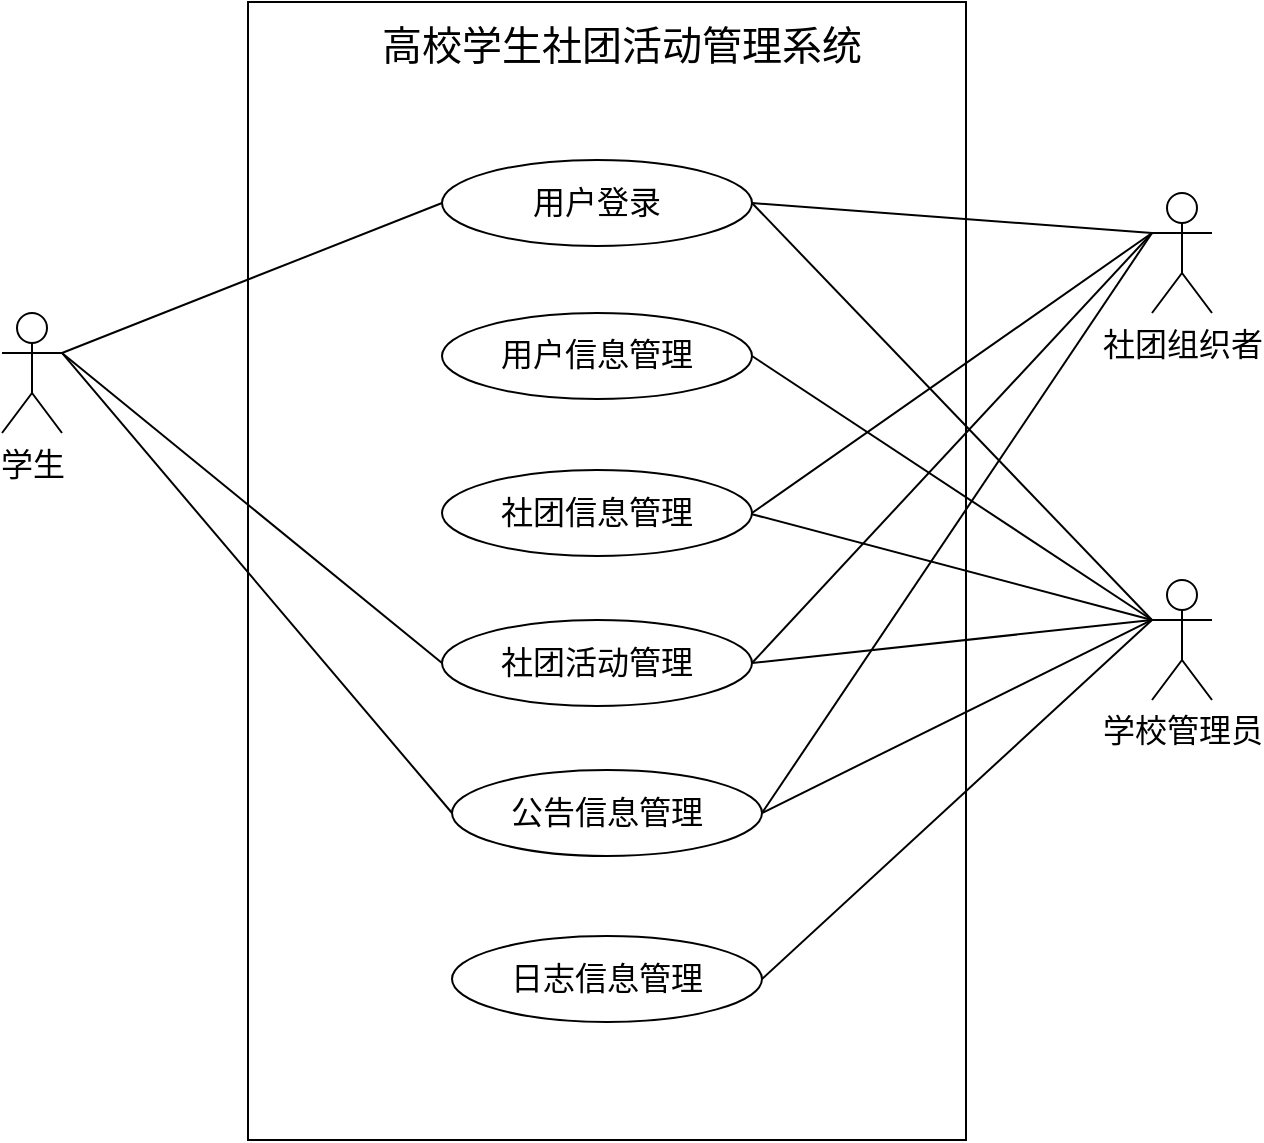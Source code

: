 <mxfile version="27.1.5" pages="5">
  <diagram name="第 1 页" id="uiGfr1aLA57x_58X-ihM">
    <mxGraphModel dx="2295" dy="1500" grid="0" gridSize="10" guides="1" tooltips="1" connect="1" arrows="1" fold="1" page="0" pageScale="1" pageWidth="827" pageHeight="1169" math="0" shadow="0">
      <root>
        <mxCell id="0" />
        <mxCell id="1" parent="0" />
        <mxCell id="U3tRJXVRXcSLxoD6gg19-5" value="&lt;font style=&quot;font-size: 16px;&quot;&gt;社团组织者&lt;/font&gt;" style="shape=umlActor;html=1;verticalLabelPosition=bottom;verticalAlign=top;align=center;fontFamily=Architects Daughter;fontSource=https%3A%2F%2Ffonts.googleapis.com%2Fcss%3Ffamily%3DArchitects%2BDaughter;" parent="1" vertex="1">
          <mxGeometry x="370" y="-39.5" width="30" height="60" as="geometry" />
        </mxCell>
        <mxCell id="U3tRJXVRXcSLxoD6gg19-7" value="&lt;font style=&quot;font-size: 16px;&quot;&gt;学校管理员&lt;/font&gt;" style="shape=umlActor;html=1;verticalLabelPosition=bottom;verticalAlign=top;align=center;fontFamily=Architects Daughter;fontSource=https%3A%2F%2Ffonts.googleapis.com%2Fcss%3Ffamily%3DArchitects%2BDaughter;" parent="1" vertex="1">
          <mxGeometry x="370" y="154" width="30" height="60" as="geometry" />
        </mxCell>
        <mxCell id="U3tRJXVRXcSLxoD6gg19-10" value="" style="rounded=0;whiteSpace=wrap;html=1;fontFamily=Architects Daughter;fontSource=https%3A%2F%2Ffonts.googleapis.com%2Fcss%3Ffamily%3DArchitects%2BDaughter;" parent="1" vertex="1">
          <mxGeometry x="-82" y="-135" width="359" height="569" as="geometry" />
        </mxCell>
        <mxCell id="U3tRJXVRXcSLxoD6gg19-11" value="高校学生社团活动管理系统" style="text;strokeColor=none;fillColor=none;html=1;align=center;verticalAlign=middle;whiteSpace=wrap;rounded=0;fontSize=20;fontFamily=Architects Daughter;fontSource=https%3A%2F%2Ffonts.googleapis.com%2Fcss%3Ffamily%3DArchitects%2BDaughter;" parent="1" vertex="1">
          <mxGeometry x="-38.5" y="-128" width="286" height="30" as="geometry" />
        </mxCell>
        <mxCell id="U3tRJXVRXcSLxoD6gg19-12" value="&lt;font style=&quot;font-size: 16px;&quot;&gt;用户登录&lt;/font&gt;" style="ellipse;whiteSpace=wrap;html=1;fontFamily=Architects Daughter;fontSource=https%3A%2F%2Ffonts.googleapis.com%2Fcss%3Ffamily%3DArchitects%2BDaughter;" parent="1" vertex="1">
          <mxGeometry x="15" y="-56" width="155" height="43" as="geometry" />
        </mxCell>
        <mxCell id="U3tRJXVRXcSLxoD6gg19-13" value="&lt;font style=&quot;font-size: 16px;&quot;&gt;用户信息管理&lt;/font&gt;" style="ellipse;whiteSpace=wrap;html=1;fontFamily=Architects Daughter;fontSource=https%3A%2F%2Ffonts.googleapis.com%2Fcss%3Ffamily%3DArchitects%2BDaughter;" parent="1" vertex="1">
          <mxGeometry x="15" y="20.5" width="155" height="43" as="geometry" />
        </mxCell>
        <mxCell id="U3tRJXVRXcSLxoD6gg19-14" value="&lt;font style=&quot;font-size: 16px;&quot;&gt;社团信息管理&lt;/font&gt;" style="ellipse;whiteSpace=wrap;html=1;fontFamily=Architects Daughter;fontSource=https%3A%2F%2Ffonts.googleapis.com%2Fcss%3Ffamily%3DArchitects%2BDaughter;" parent="1" vertex="1">
          <mxGeometry x="15" y="99" width="155" height="43" as="geometry" />
        </mxCell>
        <mxCell id="U3tRJXVRXcSLxoD6gg19-15" value="&lt;font style=&quot;font-size: 16px;&quot;&gt;社团活动管理&lt;/font&gt;" style="ellipse;whiteSpace=wrap;html=1;fontFamily=Architects Daughter;fontSource=https%3A%2F%2Ffonts.googleapis.com%2Fcss%3Ffamily%3DArchitects%2BDaughter;" parent="1" vertex="1">
          <mxGeometry x="15" y="174" width="155" height="43" as="geometry" />
        </mxCell>
        <mxCell id="U3tRJXVRXcSLxoD6gg19-16" value="&lt;font style=&quot;font-size: 16px;&quot;&gt;公告信息管理&lt;/font&gt;" style="ellipse;whiteSpace=wrap;html=1;fontFamily=Architects Daughter;fontSource=https%3A%2F%2Ffonts.googleapis.com%2Fcss%3Ffamily%3DArchitects%2BDaughter;" parent="1" vertex="1">
          <mxGeometry x="20" y="249" width="155" height="43" as="geometry" />
        </mxCell>
        <mxCell id="U3tRJXVRXcSLxoD6gg19-17" value="&lt;font style=&quot;font-size: 16px;&quot;&gt;学生&lt;/font&gt;" style="shape=umlActor;html=1;verticalLabelPosition=bottom;verticalAlign=top;align=center;fontFamily=Architects Daughter;fontSource=https%3A%2F%2Ffonts.googleapis.com%2Fcss%3Ffamily%3DArchitects%2BDaughter;" parent="1" vertex="1">
          <mxGeometry x="-205" y="20.5" width="30" height="60" as="geometry" />
        </mxCell>
        <mxCell id="U3tRJXVRXcSLxoD6gg19-23" value="" style="endArrow=none;html=1;rounded=0;fontFamily=Architects Daughter;fontSource=https%3A%2F%2Ffonts.googleapis.com%2Fcss%3Ffamily%3DArchitects%2BDaughter;fontSize=16;startSize=14;endSize=14;sourcePerimeterSpacing=8;targetPerimeterSpacing=8;curved=1;exitX=1;exitY=0.333;exitDx=0;exitDy=0;exitPerimeter=0;entryX=0;entryY=0.5;entryDx=0;entryDy=0;" parent="1" source="U3tRJXVRXcSLxoD6gg19-17" target="U3tRJXVRXcSLxoD6gg19-12" edge="1">
          <mxGeometry width="50" height="50" relative="1" as="geometry">
            <mxPoint x="-165" y="-25" as="sourcePoint" />
            <mxPoint x="6" y="-34" as="targetPoint" />
          </mxGeometry>
        </mxCell>
        <mxCell id="U3tRJXVRXcSLxoD6gg19-26" value="" style="endArrow=none;html=1;rounded=0;fontFamily=Architects Daughter;fontSource=https%3A%2F%2Ffonts.googleapis.com%2Fcss%3Ffamily%3DArchitects%2BDaughter;fontSize=16;startSize=14;endSize=14;sourcePerimeterSpacing=8;targetPerimeterSpacing=8;curved=1;entryX=0;entryY=0.333;entryDx=0;entryDy=0;entryPerimeter=0;exitX=1;exitY=0.5;exitDx=0;exitDy=0;" parent="1" source="U3tRJXVRXcSLxoD6gg19-14" target="U3tRJXVRXcSLxoD6gg19-5" edge="1">
          <mxGeometry width="50" height="50" relative="1" as="geometry">
            <mxPoint x="-94" y="108" as="sourcePoint" />
            <mxPoint x="-44" y="58" as="targetPoint" />
          </mxGeometry>
        </mxCell>
        <mxCell id="U3tRJXVRXcSLxoD6gg19-27" value="" style="endArrow=none;html=1;rounded=0;fontFamily=Architects Daughter;fontSource=https%3A%2F%2Ffonts.googleapis.com%2Fcss%3Ffamily%3DArchitects%2BDaughter;fontSize=16;startSize=14;endSize=14;sourcePerimeterSpacing=8;targetPerimeterSpacing=8;curved=1;exitX=0;exitY=0.333;exitDx=0;exitDy=0;exitPerimeter=0;entryX=0.997;entryY=0.511;entryDx=0;entryDy=0;entryPerimeter=0;" parent="1" source="U3tRJXVRXcSLxoD6gg19-7" target="U3tRJXVRXcSLxoD6gg19-14" edge="1">
          <mxGeometry width="50" height="50" relative="1" as="geometry">
            <mxPoint x="-94" y="108" as="sourcePoint" />
            <mxPoint x="172" y="121" as="targetPoint" />
          </mxGeometry>
        </mxCell>
        <mxCell id="U3tRJXVRXcSLxoD6gg19-30" value="" style="endArrow=none;html=1;rounded=0;fontFamily=Architects Daughter;fontSource=https%3A%2F%2Ffonts.googleapis.com%2Fcss%3Ffamily%3DArchitects%2BDaughter;fontSize=16;startSize=14;endSize=14;sourcePerimeterSpacing=8;targetPerimeterSpacing=8;curved=1;entryX=0;entryY=0.333;entryDx=0;entryDy=0;entryPerimeter=0;exitX=1;exitY=0.5;exitDx=0;exitDy=0;" parent="1" source="U3tRJXVRXcSLxoD6gg19-16" target="U3tRJXVRXcSLxoD6gg19-7" edge="1">
          <mxGeometry width="50" height="50" relative="1" as="geometry">
            <mxPoint x="-15" y="172" as="sourcePoint" />
            <mxPoint x="35" y="122" as="targetPoint" />
          </mxGeometry>
        </mxCell>
        <mxCell id="U3tRJXVRXcSLxoD6gg19-32" value="" style="endArrow=none;html=1;rounded=0;fontFamily=Architects Daughter;fontSource=https%3A%2F%2Ffonts.googleapis.com%2Fcss%3Ffamily%3DArchitects%2BDaughter;fontSize=16;startSize=14;endSize=14;sourcePerimeterSpacing=8;targetPerimeterSpacing=8;curved=1;entryX=0;entryY=0.333;entryDx=0;entryDy=0;entryPerimeter=0;exitX=1;exitY=0.5;exitDx=0;exitDy=0;" parent="1" source="U3tRJXVRXcSLxoD6gg19-15" target="U3tRJXVRXcSLxoD6gg19-7" edge="1">
          <mxGeometry width="50" height="50" relative="1" as="geometry">
            <mxPoint x="171" y="197" as="sourcePoint" />
            <mxPoint x="190" y="180" as="targetPoint" />
          </mxGeometry>
        </mxCell>
        <mxCell id="U3tRJXVRXcSLxoD6gg19-33" value="" style="endArrow=none;html=1;rounded=0;fontFamily=Architects Daughter;fontSource=https%3A%2F%2Ffonts.googleapis.com%2Fcss%3Ffamily%3DArchitects%2BDaughter;fontSize=16;startSize=14;endSize=14;sourcePerimeterSpacing=8;targetPerimeterSpacing=8;curved=1;entryX=1;entryY=0.333;entryDx=0;entryDy=0;entryPerimeter=0;exitX=0;exitY=0.5;exitDx=0;exitDy=0;" parent="1" source="U3tRJXVRXcSLxoD6gg19-15" target="U3tRJXVRXcSLxoD6gg19-17" edge="1">
          <mxGeometry width="50" height="50" relative="1" as="geometry">
            <mxPoint x="4" y="167" as="sourcePoint" />
            <mxPoint x="54" y="117" as="targetPoint" />
          </mxGeometry>
        </mxCell>
        <mxCell id="U3tRJXVRXcSLxoD6gg19-39" value="" style="endArrow=none;html=1;rounded=0;fontFamily=Architects Daughter;fontSource=https%3A%2F%2Ffonts.googleapis.com%2Fcss%3Ffamily%3DArchitects%2BDaughter;fontSize=16;startSize=14;endSize=14;sourcePerimeterSpacing=8;targetPerimeterSpacing=8;curved=1;entryX=0;entryY=0.333;entryDx=0;entryDy=0;entryPerimeter=0;exitX=1;exitY=0.5;exitDx=0;exitDy=0;" parent="1" source="U3tRJXVRXcSLxoD6gg19-15" target="U3tRJXVRXcSLxoD6gg19-5" edge="1">
          <mxGeometry width="50" height="50" relative="1" as="geometry">
            <mxPoint x="171" y="204" as="sourcePoint" />
            <mxPoint x="256" y="-9" as="targetPoint" />
          </mxGeometry>
        </mxCell>
        <mxCell id="a2E3nPqMaueEZvwX1clp-2" value="" style="endArrow=none;html=1;rounded=0;entryX=0;entryY=0.5;entryDx=0;entryDy=0;exitX=1;exitY=0.333;exitDx=0;exitDy=0;exitPerimeter=0;" edge="1" parent="1" source="U3tRJXVRXcSLxoD6gg19-17" target="U3tRJXVRXcSLxoD6gg19-16">
          <mxGeometry width="50" height="50" relative="1" as="geometry">
            <mxPoint x="-333" y="236" as="sourcePoint" />
            <mxPoint x="-283" y="186" as="targetPoint" />
          </mxGeometry>
        </mxCell>
        <mxCell id="a2E3nPqMaueEZvwX1clp-3" value="" style="endArrow=none;html=1;rounded=0;entryX=0;entryY=0.333;entryDx=0;entryDy=0;entryPerimeter=0;exitX=1;exitY=0.5;exitDx=0;exitDy=0;" edge="1" parent="1" source="U3tRJXVRXcSLxoD6gg19-12" target="U3tRJXVRXcSLxoD6gg19-5">
          <mxGeometry width="50" height="50" relative="1" as="geometry">
            <mxPoint x="224" y="-2" as="sourcePoint" />
            <mxPoint x="274" y="-52" as="targetPoint" />
          </mxGeometry>
        </mxCell>
        <mxCell id="a2E3nPqMaueEZvwX1clp-4" value="" style="endArrow=none;html=1;rounded=0;entryX=0;entryY=0.333;entryDx=0;entryDy=0;entryPerimeter=0;exitX=1;exitY=0.5;exitDx=0;exitDy=0;" edge="1" parent="1" source="U3tRJXVRXcSLxoD6gg19-16" target="U3tRJXVRXcSLxoD6gg19-5">
          <mxGeometry width="50" height="50" relative="1" as="geometry">
            <mxPoint x="337" y="163" as="sourcePoint" />
            <mxPoint x="387" y="113" as="targetPoint" />
          </mxGeometry>
        </mxCell>
        <mxCell id="a2E3nPqMaueEZvwX1clp-5" value="" style="endArrow=none;html=1;rounded=0;entryX=0;entryY=0.333;entryDx=0;entryDy=0;entryPerimeter=0;exitX=1;exitY=0.5;exitDx=0;exitDy=0;" edge="1" parent="1" source="U3tRJXVRXcSLxoD6gg19-13" target="U3tRJXVRXcSLxoD6gg19-7">
          <mxGeometry width="50" height="50" relative="1" as="geometry">
            <mxPoint x="487" y="162" as="sourcePoint" />
            <mxPoint x="537" y="112" as="targetPoint" />
          </mxGeometry>
        </mxCell>
        <mxCell id="a2E3nPqMaueEZvwX1clp-6" value="" style="endArrow=none;html=1;rounded=0;entryX=1;entryY=0.5;entryDx=0;entryDy=0;exitX=0;exitY=0.333;exitDx=0;exitDy=0;exitPerimeter=0;" edge="1" parent="1" source="U3tRJXVRXcSLxoD6gg19-7" target="U3tRJXVRXcSLxoD6gg19-12">
          <mxGeometry width="50" height="50" relative="1" as="geometry">
            <mxPoint x="433" y="131" as="sourcePoint" />
            <mxPoint x="509" y="98" as="targetPoint" />
          </mxGeometry>
        </mxCell>
        <mxCell id="wGJMQRa5tvczMT5Rzu1f-1" value="&lt;font style=&quot;font-size: 16px;&quot;&gt;日志信息管理&lt;/font&gt;" style="ellipse;whiteSpace=wrap;html=1;fontFamily=Architects Daughter;fontSource=https%3A%2F%2Ffonts.googleapis.com%2Fcss%3Ffamily%3DArchitects%2BDaughter;" vertex="1" parent="1">
          <mxGeometry x="20" y="332" width="155" height="43" as="geometry" />
        </mxCell>
        <mxCell id="wGJMQRa5tvczMT5Rzu1f-2" value="" style="endArrow=none;html=1;rounded=0;fontFamily=Architects Daughter;fontSource=https%3A%2F%2Ffonts.googleapis.com%2Fcss%3Ffamily%3DArchitects%2BDaughter;fontSize=16;startSize=14;endSize=14;sourcePerimeterSpacing=8;targetPerimeterSpacing=8;curved=1;entryX=0;entryY=0.333;entryDx=0;entryDy=0;entryPerimeter=0;exitX=1;exitY=0.5;exitDx=0;exitDy=0;" edge="1" parent="1" source="wGJMQRa5tvczMT5Rzu1f-1" target="U3tRJXVRXcSLxoD6gg19-7">
          <mxGeometry width="50" height="50" relative="1" as="geometry">
            <mxPoint x="323" y="416" as="sourcePoint" />
            <mxPoint x="518" y="319" as="targetPoint" />
          </mxGeometry>
        </mxCell>
      </root>
    </mxGraphModel>
  </diagram>
  <diagram name="学校管理员用例图" id="HGwB0iB1nBovnEdQuzoK">
    <mxGraphModel dx="1842" dy="1005" grid="0" gridSize="10" guides="1" tooltips="1" connect="1" arrows="1" fold="1" page="0" pageScale="1" pageWidth="827" pageHeight="1169" math="0" shadow="0">
      <root>
        <mxCell id="MIbCIBYiW5myirVkm5s--0" />
        <mxCell id="MIbCIBYiW5myirVkm5s--1" parent="MIbCIBYiW5myirVkm5s--0" />
        <mxCell id="MIbCIBYiW5myirVkm5s--3" value="&lt;font style=&quot;font-size: 16px;&quot;&gt;学校管理员&lt;/font&gt;" style="shape=umlActor;html=1;verticalLabelPosition=bottom;verticalAlign=top;align=center;fontFamily=Architects Daughter;fontSource=https%3A%2F%2Ffonts.googleapis.com%2Fcss%3Ffamily%3DArchitects%2BDaughter;" vertex="1" parent="MIbCIBYiW5myirVkm5s--1">
          <mxGeometry x="-382" y="82" width="30" height="60" as="geometry" />
        </mxCell>
        <mxCell id="MIbCIBYiW5myirVkm5s--6" value="&lt;font style=&quot;font-size: 16px;&quot;&gt;用户登录&lt;/font&gt;" style="ellipse;whiteSpace=wrap;html=1;fontFamily=Architects Daughter;fontSource=https%3A%2F%2Ffonts.googleapis.com%2Fcss%3Ffamily%3DArchitects%2BDaughter;" vertex="1" parent="MIbCIBYiW5myirVkm5s--1">
          <mxGeometry x="-1" y="-227" width="155" height="43" as="geometry" />
        </mxCell>
        <mxCell id="MIbCIBYiW5myirVkm5s--7" value="&lt;font style=&quot;font-size: 16px;&quot;&gt;用户信息管理&lt;/font&gt;" style="ellipse;whiteSpace=wrap;html=1;fontFamily=Architects Daughter;fontSource=https%3A%2F%2Ffonts.googleapis.com%2Fcss%3Ffamily%3DArchitects%2BDaughter;" vertex="1" parent="MIbCIBYiW5myirVkm5s--1">
          <mxGeometry x="-1" y="60" width="155" height="43" as="geometry" />
        </mxCell>
        <mxCell id="MIbCIBYiW5myirVkm5s--8" value="&lt;font style=&quot;font-size: 16px;&quot;&gt;社团信息管理&lt;/font&gt;" style="ellipse;whiteSpace=wrap;html=1;fontFamily=Architects Daughter;fontSource=https%3A%2F%2Ffonts.googleapis.com%2Fcss%3Ffamily%3DArchitects%2BDaughter;" vertex="1" parent="MIbCIBYiW5myirVkm5s--1">
          <mxGeometry x="2" y="387" width="155" height="43" as="geometry" />
        </mxCell>
        <mxCell id="MIbCIBYiW5myirVkm5s--9" value="&lt;font style=&quot;font-size: 16px;&quot;&gt;社团活动管理&lt;/font&gt;" style="ellipse;whiteSpace=wrap;html=1;fontFamily=Architects Daughter;fontSource=https%3A%2F%2Ffonts.googleapis.com%2Fcss%3Ffamily%3DArchitects%2BDaughter;" vertex="1" parent="MIbCIBYiW5myirVkm5s--1">
          <mxGeometry x="-17" y="768" width="155" height="43" as="geometry" />
        </mxCell>
        <mxCell id="MIbCIBYiW5myirVkm5s--10" value="&lt;font style=&quot;font-size: 16px;&quot;&gt;公告信息管理&lt;/font&gt;" style="ellipse;whiteSpace=wrap;html=1;fontFamily=Architects Daughter;fontSource=https%3A%2F%2Ffonts.googleapis.com%2Fcss%3Ffamily%3DArchitects%2BDaughter;" vertex="1" parent="MIbCIBYiW5myirVkm5s--1">
          <mxGeometry x="-22" y="1814" width="155" height="43" as="geometry" />
        </mxCell>
        <mxCell id="gRUzJntEft15BXzISb2u-2" value="&amp;lt;&amp;lt;include&amp;gt;&amp;gt;" style="endArrow=open;endSize=12;dashed=1;html=1;rounded=0;" edge="1" parent="MIbCIBYiW5myirVkm5s--1">
          <mxGeometry width="160" relative="1" as="geometry">
            <mxPoint x="264.5" y="876" as="sourcePoint" />
            <mxPoint x="424.5" y="876" as="targetPoint" />
          </mxGeometry>
        </mxCell>
        <mxCell id="gRUzJntEft15BXzISb2u-3" value="" style="endArrow=classic;html=1;rounded=0;" edge="1" parent="MIbCIBYiW5myirVkm5s--1">
          <mxGeometry width="50" height="50" relative="1" as="geometry">
            <mxPoint x="273.5" y="807" as="sourcePoint" />
            <mxPoint x="427.5" y="807" as="targetPoint" />
          </mxGeometry>
        </mxCell>
        <mxCell id="gRUzJntEft15BXzISb2u-4" value="&amp;lt;&amp;lt;uses&amp;gt;&amp;gt;" style="edgeLabel;html=1;align=center;verticalAlign=middle;resizable=0;points=[];" vertex="1" connectable="0" parent="gRUzJntEft15BXzISb2u-3">
          <mxGeometry x="0.093" y="1" relative="1" as="geometry">
            <mxPoint x="-9" as="offset" />
          </mxGeometry>
        </mxCell>
        <mxCell id="gRUzJntEft15BXzISb2u-5" value="" style="endArrow=classic;html=1;rounded=0;entryX=0;entryY=0.5;entryDx=0;entryDy=0;exitX=1;exitY=0.333;exitDx=0;exitDy=0;exitPerimeter=0;" edge="1" parent="MIbCIBYiW5myirVkm5s--1" source="MIbCIBYiW5myirVkm5s--3" target="MIbCIBYiW5myirVkm5s--6">
          <mxGeometry width="50" height="50" relative="1" as="geometry">
            <mxPoint x="-276" y="74" as="sourcePoint" />
            <mxPoint x="-122" y="74" as="targetPoint" />
          </mxGeometry>
        </mxCell>
        <mxCell id="gRUzJntEft15BXzISb2u-6" value="&amp;lt;&amp;lt;uses&amp;gt;&amp;gt;" style="edgeLabel;html=1;align=center;verticalAlign=middle;resizable=0;points=[];" vertex="1" connectable="0" parent="gRUzJntEft15BXzISb2u-5">
          <mxGeometry x="0.093" y="1" relative="1" as="geometry">
            <mxPoint x="-9" as="offset" />
          </mxGeometry>
        </mxCell>
        <mxCell id="gRUzJntEft15BXzISb2u-7" value="" style="endArrow=classic;html=1;rounded=0;entryX=0;entryY=0.5;entryDx=0;entryDy=0;exitX=1;exitY=0.333;exitDx=0;exitDy=0;exitPerimeter=0;" edge="1" parent="MIbCIBYiW5myirVkm5s--1" source="MIbCIBYiW5myirVkm5s--3" target="MIbCIBYiW5myirVkm5s--7">
          <mxGeometry width="50" height="50" relative="1" as="geometry">
            <mxPoint x="-348" y="104" as="sourcePoint" />
            <mxPoint x="-80" y="107" as="targetPoint" />
          </mxGeometry>
        </mxCell>
        <mxCell id="gRUzJntEft15BXzISb2u-8" value="&amp;lt;&amp;lt;uses&amp;gt;&amp;gt;" style="edgeLabel;html=1;align=center;verticalAlign=middle;resizable=0;points=[];" vertex="1" connectable="0" parent="gRUzJntEft15BXzISb2u-7">
          <mxGeometry x="0.093" y="1" relative="1" as="geometry">
            <mxPoint x="-9" as="offset" />
          </mxGeometry>
        </mxCell>
        <mxCell id="gRUzJntEft15BXzISb2u-9" value="" style="endArrow=classic;html=1;rounded=0;entryX=0;entryY=0.5;entryDx=0;entryDy=0;exitX=1;exitY=0.333;exitDx=0;exitDy=0;exitPerimeter=0;" edge="1" parent="MIbCIBYiW5myirVkm5s--1" source="MIbCIBYiW5myirVkm5s--3" target="MIbCIBYiW5myirVkm5s--8">
          <mxGeometry width="50" height="50" relative="1" as="geometry">
            <mxPoint x="-347" y="104" as="sourcePoint" />
            <mxPoint x="2" y="165" as="targetPoint" />
          </mxGeometry>
        </mxCell>
        <mxCell id="gRUzJntEft15BXzISb2u-10" value="&amp;lt;&amp;lt;uses&amp;gt;&amp;gt;" style="edgeLabel;html=1;align=center;verticalAlign=middle;resizable=0;points=[];" vertex="1" connectable="0" parent="gRUzJntEft15BXzISb2u-9">
          <mxGeometry x="0.093" y="1" relative="1" as="geometry">
            <mxPoint x="-9" as="offset" />
          </mxGeometry>
        </mxCell>
        <mxCell id="gRUzJntEft15BXzISb2u-11" value="" style="endArrow=classic;html=1;rounded=0;entryX=0;entryY=0.5;entryDx=0;entryDy=0;exitX=1;exitY=0.333;exitDx=0;exitDy=0;exitPerimeter=0;" edge="1" parent="MIbCIBYiW5myirVkm5s--1" source="MIbCIBYiW5myirVkm5s--3" target="MIbCIBYiW5myirVkm5s--9">
          <mxGeometry width="50" height="50" relative="1" as="geometry">
            <mxPoint x="-251" y="174" as="sourcePoint" />
            <mxPoint x="-97" y="174" as="targetPoint" />
          </mxGeometry>
        </mxCell>
        <mxCell id="gRUzJntEft15BXzISb2u-12" value="&amp;lt;&amp;lt;uses&amp;gt;&amp;gt;" style="edgeLabel;html=1;align=center;verticalAlign=middle;resizable=0;points=[];" vertex="1" connectable="0" parent="gRUzJntEft15BXzISb2u-11">
          <mxGeometry x="0.093" y="1" relative="1" as="geometry">
            <mxPoint x="-9" as="offset" />
          </mxGeometry>
        </mxCell>
        <mxCell id="gRUzJntEft15BXzISb2u-13" value="" style="endArrow=classic;html=1;rounded=0;entryX=0;entryY=0.5;entryDx=0;entryDy=0;exitX=1;exitY=0.333;exitDx=0;exitDy=0;exitPerimeter=0;" edge="1" parent="MIbCIBYiW5myirVkm5s--1" source="MIbCIBYiW5myirVkm5s--3" target="MIbCIBYiW5myirVkm5s--10">
          <mxGeometry width="50" height="50" relative="1" as="geometry">
            <mxPoint x="-348" y="101" as="sourcePoint" />
            <mxPoint x="262" y="295" as="targetPoint" />
          </mxGeometry>
        </mxCell>
        <mxCell id="gRUzJntEft15BXzISb2u-14" value="&amp;lt;&amp;lt;uses&amp;gt;&amp;gt;" style="edgeLabel;html=1;align=center;verticalAlign=middle;resizable=0;points=[];" vertex="1" connectable="0" parent="gRUzJntEft15BXzISb2u-13">
          <mxGeometry x="0.093" y="1" relative="1" as="geometry">
            <mxPoint x="-9" as="offset" />
          </mxGeometry>
        </mxCell>
        <mxCell id="gRUzJntEft15BXzISb2u-15" value="&lt;font style=&quot;font-size: 16px;&quot;&gt;登录&lt;/font&gt;" style="ellipse;whiteSpace=wrap;html=1;fontFamily=Architects Daughter;fontSource=https%3A%2F%2Ffonts.googleapis.com%2Fcss%3Ffamily%3DArchitects%2BDaughter;" vertex="1" parent="MIbCIBYiW5myirVkm5s--1">
          <mxGeometry x="271" y="-370" width="155" height="43" as="geometry" />
        </mxCell>
        <mxCell id="gRUzJntEft15BXzISb2u-16" value="&lt;span style=&quot;font-size: 16px;&quot;&gt;修改个人资料&lt;/span&gt;" style="ellipse;whiteSpace=wrap;html=1;fontFamily=Architects Daughter;fontSource=https%3A%2F%2Ffonts.googleapis.com%2Fcss%3Ffamily%3DArchitects%2BDaughter;" vertex="1" parent="MIbCIBYiW5myirVkm5s--1">
          <mxGeometry x="271" y="-289" width="155" height="43" as="geometry" />
        </mxCell>
        <mxCell id="gRUzJntEft15BXzISb2u-17" value="&lt;font style=&quot;font-size: 16px;&quot;&gt;修改密码&lt;/font&gt;" style="ellipse;whiteSpace=wrap;html=1;fontFamily=Architects Daughter;fontSource=https%3A%2F%2Ffonts.googleapis.com%2Fcss%3Ffamily%3DArchitects%2BDaughter;" vertex="1" parent="MIbCIBYiW5myirVkm5s--1">
          <mxGeometry x="271" y="-138" width="155" height="43" as="geometry" />
        </mxCell>
        <mxCell id="gRUzJntEft15BXzISb2u-20" value="&lt;span style=&quot;font-size: 16px;&quot;&gt;查询个人资料&lt;/span&gt;" style="ellipse;whiteSpace=wrap;html=1;fontFamily=Architects Daughter;fontSource=https%3A%2F%2Ffonts.googleapis.com%2Fcss%3Ffamily%3DArchitects%2BDaughter;" vertex="1" parent="MIbCIBYiW5myirVkm5s--1">
          <mxGeometry x="271" y="-217" width="155" height="43" as="geometry" />
        </mxCell>
        <mxCell id="gRUzJntEft15BXzISb2u-21" value="&amp;lt;&amp;lt;include&amp;gt;&amp;gt;" style="endArrow=open;endSize=12;dashed=1;html=1;rounded=0;entryX=0;entryY=0.5;entryDx=0;entryDy=0;exitX=1;exitY=0.5;exitDx=0;exitDy=0;" edge="1" parent="MIbCIBYiW5myirVkm5s--1" source="MIbCIBYiW5myirVkm5s--6" target="gRUzJntEft15BXzISb2u-15">
          <mxGeometry width="160" relative="1" as="geometry">
            <mxPoint x="111" y="-351" as="sourcePoint" />
            <mxPoint x="271" y="-351" as="targetPoint" />
          </mxGeometry>
        </mxCell>
        <mxCell id="gRUzJntEft15BXzISb2u-22" value="&amp;lt;&amp;lt;include&amp;gt;&amp;gt;" style="endArrow=open;endSize=12;dashed=1;html=1;rounded=0;entryX=0;entryY=0.5;entryDx=0;entryDy=0;exitX=1;exitY=0.5;exitDx=0;exitDy=0;" edge="1" parent="MIbCIBYiW5myirVkm5s--1" source="MIbCIBYiW5myirVkm5s--6" target="gRUzJntEft15BXzISb2u-16">
          <mxGeometry width="160" relative="1" as="geometry">
            <mxPoint x="55" y="-402" as="sourcePoint" />
            <mxPoint x="215" y="-402" as="targetPoint" />
          </mxGeometry>
        </mxCell>
        <mxCell id="gRUzJntEft15BXzISb2u-23" value="&amp;lt;&amp;lt;include&amp;gt;&amp;gt;" style="endArrow=open;endSize=12;dashed=1;html=1;rounded=0;entryX=0;entryY=0.5;entryDx=0;entryDy=0;exitX=1;exitY=0.5;exitDx=0;exitDy=0;" edge="1" parent="MIbCIBYiW5myirVkm5s--1" source="MIbCIBYiW5myirVkm5s--6" target="gRUzJntEft15BXzISb2u-20">
          <mxGeometry width="160" relative="1" as="geometry">
            <mxPoint x="12" y="-468" as="sourcePoint" />
            <mxPoint x="172" y="-468" as="targetPoint" />
          </mxGeometry>
        </mxCell>
        <mxCell id="gRUzJntEft15BXzISb2u-24" value="&amp;lt;&amp;lt;include&amp;gt;&amp;gt;" style="endArrow=open;endSize=12;dashed=1;html=1;rounded=0;entryX=0;entryY=0.5;entryDx=0;entryDy=0;exitX=1;exitY=0.5;exitDx=0;exitDy=0;" edge="1" parent="MIbCIBYiW5myirVkm5s--1" source="MIbCIBYiW5myirVkm5s--6" target="gRUzJntEft15BXzISb2u-17">
          <mxGeometry width="160" relative="1" as="geometry">
            <mxPoint x="152" y="-178" as="sourcePoint" />
            <mxPoint x="97" y="-411" as="targetPoint" />
          </mxGeometry>
        </mxCell>
        <mxCell id="gRUzJntEft15BXzISb2u-25" value="&lt;font style=&quot;font-size: 16px;&quot;&gt;新增用户&lt;/font&gt;" style="ellipse;whiteSpace=wrap;html=1;fontFamily=Architects Daughter;fontSource=https%3A%2F%2Ffonts.googleapis.com%2Fcss%3Ffamily%3DArchitects%2BDaughter;" vertex="1" parent="MIbCIBYiW5myirVkm5s--1">
          <mxGeometry x="276" y="-66" width="155" height="43" as="geometry" />
        </mxCell>
        <mxCell id="gRUzJntEft15BXzISb2u-26" value="&lt;font style=&quot;font-size: 16px;&quot;&gt;修改用户&lt;/font&gt;" style="ellipse;whiteSpace=wrap;html=1;fontFamily=Architects Daughter;fontSource=https%3A%2F%2Ffonts.googleapis.com%2Fcss%3Ffamily%3DArchitects%2BDaughter;" vertex="1" parent="MIbCIBYiW5myirVkm5s--1">
          <mxGeometry x="276" y="7" width="155" height="43" as="geometry" />
        </mxCell>
        <mxCell id="gRUzJntEft15BXzISb2u-27" value="&lt;font style=&quot;font-size: 16px;&quot;&gt;查询用户&lt;/font&gt;" style="ellipse;whiteSpace=wrap;html=1;fontFamily=Architects Daughter;fontSource=https%3A%2F%2Ffonts.googleapis.com%2Fcss%3Ffamily%3DArchitects%2BDaughter;" vertex="1" parent="MIbCIBYiW5myirVkm5s--1">
          <mxGeometry x="281" y="81" width="155" height="43" as="geometry" />
        </mxCell>
        <mxCell id="gRUzJntEft15BXzISb2u-28" value="&lt;font style=&quot;font-size: 16px;&quot;&gt;删除用户&lt;/font&gt;" style="ellipse;whiteSpace=wrap;html=1;fontFamily=Architects Daughter;fontSource=https%3A%2F%2Ffonts.googleapis.com%2Fcss%3Ffamily%3DArchitects%2BDaughter;" vertex="1" parent="MIbCIBYiW5myirVkm5s--1">
          <mxGeometry x="281" y="157" width="155" height="43" as="geometry" />
        </mxCell>
        <mxCell id="gRUzJntEft15BXzISb2u-29" value="&amp;lt;&amp;lt;include&amp;gt;&amp;gt;" style="endArrow=open;endSize=12;dashed=1;html=1;rounded=0;entryX=0;entryY=0.5;entryDx=0;entryDy=0;exitX=1;exitY=0.5;exitDx=0;exitDy=0;" edge="1" parent="MIbCIBYiW5myirVkm5s--1" source="MIbCIBYiW5myirVkm5s--7" target="gRUzJntEft15BXzISb2u-26">
          <mxGeometry width="160" relative="1" as="geometry">
            <mxPoint x="-409" y="430" as="sourcePoint" />
            <mxPoint x="-249" y="430" as="targetPoint" />
          </mxGeometry>
        </mxCell>
        <mxCell id="gRUzJntEft15BXzISb2u-30" value="&amp;lt;&amp;lt;include&amp;gt;&amp;gt;" style="endArrow=open;endSize=12;dashed=1;html=1;rounded=0;entryX=0;entryY=0.5;entryDx=0;entryDy=0;exitX=1;exitY=0.5;exitDx=0;exitDy=0;" edge="1" parent="MIbCIBYiW5myirVkm5s--1" source="MIbCIBYiW5myirVkm5s--7" target="gRUzJntEft15BXzISb2u-25">
          <mxGeometry width="160" relative="1" as="geometry">
            <mxPoint x="182" y="121" as="sourcePoint" />
            <mxPoint x="342" y="121" as="targetPoint" />
          </mxGeometry>
        </mxCell>
        <mxCell id="gRUzJntEft15BXzISb2u-31" value="&amp;lt;&amp;lt;include&amp;gt;&amp;gt;" style="endArrow=open;endSize=12;dashed=1;html=1;rounded=0;entryX=0;entryY=0.5;entryDx=0;entryDy=0;exitX=1;exitY=0.5;exitDx=0;exitDy=0;" edge="1" parent="MIbCIBYiW5myirVkm5s--1" source="MIbCIBYiW5myirVkm5s--7" target="gRUzJntEft15BXzISb2u-27">
          <mxGeometry width="160" relative="1" as="geometry">
            <mxPoint x="172" y="163" as="sourcePoint" />
            <mxPoint x="332" y="163" as="targetPoint" />
          </mxGeometry>
        </mxCell>
        <mxCell id="gRUzJntEft15BXzISb2u-32" value="&amp;lt;&amp;lt;include&amp;gt;&amp;gt;" style="endArrow=open;endSize=12;dashed=1;html=1;rounded=0;entryX=0;entryY=0.5;entryDx=0;entryDy=0;exitX=1;exitY=0.5;exitDx=0;exitDy=0;" edge="1" parent="MIbCIBYiW5myirVkm5s--1" source="MIbCIBYiW5myirVkm5s--7" target="gRUzJntEft15BXzISb2u-28">
          <mxGeometry width="160" relative="1" as="geometry">
            <mxPoint x="177" y="170" as="sourcePoint" />
            <mxPoint x="337" y="170" as="targetPoint" />
          </mxGeometry>
        </mxCell>
        <mxCell id="gRUzJntEft15BXzISb2u-33" value="&lt;span style=&quot;font-size: 16px;&quot;&gt;分类信息管理&lt;/span&gt;" style="ellipse;whiteSpace=wrap;html=1;fontFamily=Architects Daughter;fontSource=https%3A%2F%2Ffonts.googleapis.com%2Fcss%3Ffamily%3DArchitects%2BDaughter;" vertex="1" parent="MIbCIBYiW5myirVkm5s--1">
          <mxGeometry x="287" y="237" width="155" height="43" as="geometry" />
        </mxCell>
        <mxCell id="gRUzJntEft15BXzISb2u-37" value="&lt;span style=&quot;font-size: 16px;&quot;&gt;学院分类管理&lt;/span&gt;" style="ellipse;whiteSpace=wrap;html=1;fontFamily=Architects Daughter;fontSource=https%3A%2F%2Ffonts.googleapis.com%2Fcss%3Ffamily%3DArchitects%2BDaughter;" vertex="1" parent="MIbCIBYiW5myirVkm5s--1">
          <mxGeometry x="616.5" y="131" width="155" height="43" as="geometry" />
        </mxCell>
        <mxCell id="gRUzJntEft15BXzISb2u-38" value="&lt;span style=&quot;font-size: 16px;&quot;&gt;专业分类管理&lt;/span&gt;" style="ellipse;whiteSpace=wrap;html=1;fontFamily=Architects Daughter;fontSource=https%3A%2F%2Ffonts.googleapis.com%2Fcss%3Ffamily%3DArchitects%2BDaughter;" vertex="1" parent="MIbCIBYiW5myirVkm5s--1">
          <mxGeometry x="616.5" y="204" width="155" height="43" as="geometry" />
        </mxCell>
        <mxCell id="gRUzJntEft15BXzISb2u-39" value="&lt;span style=&quot;font-size: 16px;&quot;&gt;班级分类管理&lt;/span&gt;" style="ellipse;whiteSpace=wrap;html=1;fontFamily=Architects Daughter;fontSource=https%3A%2F%2Ffonts.googleapis.com%2Fcss%3Ffamily%3DArchitects%2BDaughter;" vertex="1" parent="MIbCIBYiW5myirVkm5s--1">
          <mxGeometry x="621.5" y="278" width="155" height="43" as="geometry" />
        </mxCell>
        <mxCell id="gRUzJntEft15BXzISb2u-40" value="&lt;span style=&quot;font-size: 16px;&quot;&gt;年级分类管理&lt;/span&gt;" style="ellipse;whiteSpace=wrap;html=1;fontFamily=Architects Daughter;fontSource=https%3A%2F%2Ffonts.googleapis.com%2Fcss%3Ffamily%3DArchitects%2BDaughter;" vertex="1" parent="MIbCIBYiW5myirVkm5s--1">
          <mxGeometry x="621.5" y="354" width="155" height="43" as="geometry" />
        </mxCell>
        <mxCell id="gRUzJntEft15BXzISb2u-43" value="" style="endArrow=classic;html=1;rounded=0;entryX=0;entryY=0.5;entryDx=0;entryDy=0;exitX=1;exitY=0.5;exitDx=0;exitDy=0;" edge="1" parent="MIbCIBYiW5myirVkm5s--1" source="MIbCIBYiW5myirVkm5s--7" target="gRUzJntEft15BXzISb2u-33">
          <mxGeometry width="50" height="50" relative="1" as="geometry">
            <mxPoint x="-182" y="366" as="sourcePoint" />
            <mxPoint x="-28" y="366" as="targetPoint" />
          </mxGeometry>
        </mxCell>
        <mxCell id="gRUzJntEft15BXzISb2u-44" value="&amp;lt;&amp;lt;uses&amp;gt;&amp;gt;" style="edgeLabel;html=1;align=center;verticalAlign=middle;resizable=0;points=[];" vertex="1" connectable="0" parent="gRUzJntEft15BXzISb2u-43">
          <mxGeometry x="0.093" y="1" relative="1" as="geometry">
            <mxPoint x="-9" as="offset" />
          </mxGeometry>
        </mxCell>
        <mxCell id="gRUzJntEft15BXzISb2u-45" value="" style="endArrow=classic;html=1;rounded=0;entryX=0;entryY=0.5;entryDx=0;entryDy=0;exitX=1;exitY=0.5;exitDx=0;exitDy=0;" edge="1" parent="MIbCIBYiW5myirVkm5s--1" source="gRUzJntEft15BXzISb2u-33" target="gRUzJntEft15BXzISb2u-37">
          <mxGeometry width="50" height="50" relative="1" as="geometry">
            <mxPoint x="391" y="372" as="sourcePoint" />
            <mxPoint x="545" y="372" as="targetPoint" />
          </mxGeometry>
        </mxCell>
        <mxCell id="gRUzJntEft15BXzISb2u-46" value="&amp;lt;&amp;lt;uses&amp;gt;&amp;gt;" style="edgeLabel;html=1;align=center;verticalAlign=middle;resizable=0;points=[];" vertex="1" connectable="0" parent="gRUzJntEft15BXzISb2u-45">
          <mxGeometry x="0.093" y="1" relative="1" as="geometry">
            <mxPoint x="-9" as="offset" />
          </mxGeometry>
        </mxCell>
        <mxCell id="gRUzJntEft15BXzISb2u-47" value="" style="endArrow=classic;html=1;rounded=0;entryX=0;entryY=0.5;entryDx=0;entryDy=0;" edge="1" parent="MIbCIBYiW5myirVkm5s--1" target="gRUzJntEft15BXzISb2u-38">
          <mxGeometry width="50" height="50" relative="1" as="geometry">
            <mxPoint x="443" y="259" as="sourcePoint" />
            <mxPoint x="566" y="298" as="targetPoint" />
          </mxGeometry>
        </mxCell>
        <mxCell id="gRUzJntEft15BXzISb2u-48" value="&amp;lt;&amp;lt;uses&amp;gt;&amp;gt;" style="edgeLabel;html=1;align=center;verticalAlign=middle;resizable=0;points=[];" vertex="1" connectable="0" parent="gRUzJntEft15BXzISb2u-47">
          <mxGeometry x="0.093" y="1" relative="1" as="geometry">
            <mxPoint x="-9" as="offset" />
          </mxGeometry>
        </mxCell>
        <mxCell id="gRUzJntEft15BXzISb2u-49" value="" style="endArrow=classic;html=1;rounded=0;entryX=0;entryY=0.5;entryDx=0;entryDy=0;exitX=1;exitY=0.5;exitDx=0;exitDy=0;" edge="1" parent="MIbCIBYiW5myirVkm5s--1" source="gRUzJntEft15BXzISb2u-33" target="gRUzJntEft15BXzISb2u-39">
          <mxGeometry width="50" height="50" relative="1" as="geometry">
            <mxPoint x="306" y="358" as="sourcePoint" />
            <mxPoint x="460" y="358" as="targetPoint" />
          </mxGeometry>
        </mxCell>
        <mxCell id="gRUzJntEft15BXzISb2u-50" value="&amp;lt;&amp;lt;uses&amp;gt;&amp;gt;" style="edgeLabel;html=1;align=center;verticalAlign=middle;resizable=0;points=[];" vertex="1" connectable="0" parent="gRUzJntEft15BXzISb2u-49">
          <mxGeometry x="0.093" y="1" relative="1" as="geometry">
            <mxPoint x="-9" as="offset" />
          </mxGeometry>
        </mxCell>
        <mxCell id="gRUzJntEft15BXzISb2u-51" value="" style="endArrow=classic;html=1;rounded=0;entryX=0;entryY=0.5;entryDx=0;entryDy=0;exitX=1;exitY=0.5;exitDx=0;exitDy=0;" edge="1" parent="MIbCIBYiW5myirVkm5s--1" source="gRUzJntEft15BXzISb2u-33" target="gRUzJntEft15BXzISb2u-40">
          <mxGeometry width="50" height="50" relative="1" as="geometry">
            <mxPoint x="409" y="356" as="sourcePoint" />
            <mxPoint x="563" y="356" as="targetPoint" />
          </mxGeometry>
        </mxCell>
        <mxCell id="gRUzJntEft15BXzISb2u-52" value="&amp;lt;&amp;lt;uses&amp;gt;&amp;gt;" style="edgeLabel;html=1;align=center;verticalAlign=middle;resizable=0;points=[];" vertex="1" connectable="0" parent="gRUzJntEft15BXzISb2u-51">
          <mxGeometry x="0.093" y="1" relative="1" as="geometry">
            <mxPoint x="-9" as="offset" />
          </mxGeometry>
        </mxCell>
        <mxCell id="gRUzJntEft15BXzISb2u-53" value="&lt;font style=&quot;font-size: 16px;&quot;&gt;新增社团&lt;/font&gt;" style="ellipse;whiteSpace=wrap;html=1;fontFamily=Architects Daughter;fontSource=https%3A%2F%2Ffonts.googleapis.com%2Fcss%3Ffamily%3DArchitects%2BDaughter;" vertex="1" parent="MIbCIBYiW5myirVkm5s--1">
          <mxGeometry x="287" y="314" width="155" height="43" as="geometry" />
        </mxCell>
        <mxCell id="gRUzJntEft15BXzISb2u-54" value="&lt;font style=&quot;font-size: 16px;&quot;&gt;修改社团&lt;/font&gt;" style="ellipse;whiteSpace=wrap;html=1;fontFamily=Architects Daughter;fontSource=https%3A%2F%2Ffonts.googleapis.com%2Fcss%3Ffamily%3DArchitects%2BDaughter;" vertex="1" parent="MIbCIBYiW5myirVkm5s--1">
          <mxGeometry x="287" y="387" width="155" height="43" as="geometry" />
        </mxCell>
        <mxCell id="gRUzJntEft15BXzISb2u-55" value="&lt;font style=&quot;font-size: 16px;&quot;&gt;查询社团&lt;/font&gt;" style="ellipse;whiteSpace=wrap;html=1;fontFamily=Architects Daughter;fontSource=https%3A%2F%2Ffonts.googleapis.com%2Fcss%3Ffamily%3DArchitects%2BDaughter;" vertex="1" parent="MIbCIBYiW5myirVkm5s--1">
          <mxGeometry x="292" y="461" width="155" height="43" as="geometry" />
        </mxCell>
        <mxCell id="gRUzJntEft15BXzISb2u-56" value="&lt;font style=&quot;font-size: 16px;&quot;&gt;删除社团&lt;/font&gt;" style="ellipse;whiteSpace=wrap;html=1;fontFamily=Architects Daughter;fontSource=https%3A%2F%2Ffonts.googleapis.com%2Fcss%3Ffamily%3DArchitects%2BDaughter;" vertex="1" parent="MIbCIBYiW5myirVkm5s--1">
          <mxGeometry x="292" y="537" width="155" height="43" as="geometry" />
        </mxCell>
        <mxCell id="gRUzJntEft15BXzISb2u-66" value="&lt;span style=&quot;font-size: 16px;&quot;&gt;活动信息管理&lt;/span&gt;" style="ellipse;whiteSpace=wrap;html=1;fontFamily=Architects Daughter;fontSource=https%3A%2F%2Ffonts.googleapis.com%2Fcss%3Ffamily%3DArchitects%2BDaughter;" vertex="1" parent="MIbCIBYiW5myirVkm5s--1">
          <mxGeometry x="289.5" y="668" width="155" height="43" as="geometry" />
        </mxCell>
        <mxCell id="gRUzJntEft15BXzISb2u-67" value="&lt;font style=&quot;font-size: 16px;&quot;&gt;活动场地管理&lt;/font&gt;" style="ellipse;whiteSpace=wrap;html=1;fontFamily=Architects Daughter;fontSource=https%3A%2F%2Ffonts.googleapis.com%2Fcss%3Ffamily%3DArchitects%2BDaughter;" vertex="1" parent="MIbCIBYiW5myirVkm5s--1">
          <mxGeometry x="276" y="1040" width="155" height="43" as="geometry" />
        </mxCell>
        <mxCell id="gRUzJntEft15BXzISb2u-68" value="&lt;font style=&quot;font-size: 16px;&quot;&gt;活动报名管理&lt;/font&gt;" style="ellipse;whiteSpace=wrap;html=1;fontFamily=Architects Daughter;fontSource=https%3A%2F%2Ffonts.googleapis.com%2Fcss%3Ffamily%3DArchitects%2BDaughter;" vertex="1" parent="MIbCIBYiW5myirVkm5s--1">
          <mxGeometry x="278.5" y="1212" width="155" height="43" as="geometry" />
        </mxCell>
        <mxCell id="gRUzJntEft15BXzISb2u-69" value="&lt;font style=&quot;font-size: 16px;&quot;&gt;活动参与管理&lt;/font&gt;" style="ellipse;whiteSpace=wrap;html=1;fontFamily=Architects Daughter;fontSource=https%3A%2F%2Ffonts.googleapis.com%2Fcss%3Ffamily%3DArchitects%2BDaughter;" vertex="1" parent="MIbCIBYiW5myirVkm5s--1">
          <mxGeometry x="287" y="1609" width="155" height="43" as="geometry" />
        </mxCell>
        <mxCell id="ySoBDVfMmh2hujbtI2Eo-0" value="&lt;font style=&quot;font-size: 16px;&quot;&gt;日志信息管理&lt;/font&gt;" style="ellipse;whiteSpace=wrap;html=1;fontFamily=Architects Daughter;fontSource=https%3A%2F%2Ffonts.googleapis.com%2Fcss%3Ffamily%3DArchitects%2BDaughter;" vertex="1" parent="MIbCIBYiW5myirVkm5s--1">
          <mxGeometry x="-19" y="2238" width="155" height="43" as="geometry" />
        </mxCell>
        <mxCell id="ySoBDVfMmh2hujbtI2Eo-1" value="&amp;lt;&amp;lt;include&amp;gt;&amp;gt;" style="endArrow=open;endSize=12;dashed=1;html=1;rounded=0;entryX=0;entryY=0.5;entryDx=0;entryDy=0;exitX=1;exitY=0.5;exitDx=0;exitDy=0;" edge="1" parent="MIbCIBYiW5myirVkm5s--1" source="MIbCIBYiW5myirVkm5s--8" target="gRUzJntEft15BXzISb2u-53">
          <mxGeometry width="160" relative="1" as="geometry">
            <mxPoint x="-315" y="451" as="sourcePoint" />
            <mxPoint x="-155" y="451" as="targetPoint" />
          </mxGeometry>
        </mxCell>
        <mxCell id="ySoBDVfMmh2hujbtI2Eo-2" value="&amp;lt;&amp;lt;include&amp;gt;&amp;gt;" style="endArrow=open;endSize=12;dashed=1;html=1;rounded=0;entryX=0;entryY=0.5;entryDx=0;entryDy=0;exitX=1;exitY=0.5;exitDx=0;exitDy=0;" edge="1" parent="MIbCIBYiW5myirVkm5s--1" source="MIbCIBYiW5myirVkm5s--8" target="gRUzJntEft15BXzISb2u-54">
          <mxGeometry width="160" relative="1" as="geometry">
            <mxPoint x="63" y="495" as="sourcePoint" />
            <mxPoint x="223" y="495" as="targetPoint" />
          </mxGeometry>
        </mxCell>
        <mxCell id="ySoBDVfMmh2hujbtI2Eo-3" value="&amp;lt;&amp;lt;include&amp;gt;&amp;gt;" style="endArrow=open;endSize=12;dashed=1;html=1;rounded=0;entryX=0;entryY=0.5;entryDx=0;entryDy=0;exitX=1;exitY=0.5;exitDx=0;exitDy=0;" edge="1" parent="MIbCIBYiW5myirVkm5s--1" source="MIbCIBYiW5myirVkm5s--8" target="gRUzJntEft15BXzISb2u-55">
          <mxGeometry width="160" relative="1" as="geometry">
            <mxPoint x="73" y="490" as="sourcePoint" />
            <mxPoint x="233" y="490" as="targetPoint" />
          </mxGeometry>
        </mxCell>
        <mxCell id="ySoBDVfMmh2hujbtI2Eo-4" value="&amp;lt;&amp;lt;include&amp;gt;&amp;gt;" style="endArrow=open;endSize=12;dashed=1;html=1;rounded=0;entryX=0;entryY=0.5;entryDx=0;entryDy=0;exitX=1;exitY=0.5;exitDx=0;exitDy=0;" edge="1" parent="MIbCIBYiW5myirVkm5s--1" source="MIbCIBYiW5myirVkm5s--8" target="gRUzJntEft15BXzISb2u-56">
          <mxGeometry width="160" relative="1" as="geometry">
            <mxPoint y="547" as="sourcePoint" />
            <mxPoint x="160" y="547" as="targetPoint" />
          </mxGeometry>
        </mxCell>
        <mxCell id="ySoBDVfMmh2hujbtI2Eo-5" value="" style="endArrow=classic;html=1;rounded=0;entryX=0;entryY=0.5;entryDx=0;entryDy=0;exitX=1;exitY=0.5;exitDx=0;exitDy=0;" edge="1" parent="MIbCIBYiW5myirVkm5s--1" source="MIbCIBYiW5myirVkm5s--9" target="gRUzJntEft15BXzISb2u-66">
          <mxGeometry width="50" height="50" relative="1" as="geometry">
            <mxPoint x="83" y="638" as="sourcePoint" />
            <mxPoint x="237" y="638" as="targetPoint" />
          </mxGeometry>
        </mxCell>
        <mxCell id="ySoBDVfMmh2hujbtI2Eo-6" value="&amp;lt;&amp;lt;uses&amp;gt;&amp;gt;" style="edgeLabel;html=1;align=center;verticalAlign=middle;resizable=0;points=[];" vertex="1" connectable="0" parent="ySoBDVfMmh2hujbtI2Eo-5">
          <mxGeometry x="0.093" y="1" relative="1" as="geometry">
            <mxPoint x="-9" as="offset" />
          </mxGeometry>
        </mxCell>
        <mxCell id="ySoBDVfMmh2hujbtI2Eo-7" value="" style="endArrow=classic;html=1;rounded=0;entryX=0;entryY=0.5;entryDx=0;entryDy=0;exitX=1;exitY=0.5;exitDx=0;exitDy=0;" edge="1" parent="MIbCIBYiW5myirVkm5s--1" source="MIbCIBYiW5myirVkm5s--9" target="gRUzJntEft15BXzISb2u-67">
          <mxGeometry width="50" height="50" relative="1" as="geometry">
            <mxPoint x="77" y="654" as="sourcePoint" />
            <mxPoint x="231" y="654" as="targetPoint" />
          </mxGeometry>
        </mxCell>
        <mxCell id="ySoBDVfMmh2hujbtI2Eo-8" value="&amp;lt;&amp;lt;uses&amp;gt;&amp;gt;" style="edgeLabel;html=1;align=center;verticalAlign=middle;resizable=0;points=[];" vertex="1" connectable="0" parent="ySoBDVfMmh2hujbtI2Eo-7">
          <mxGeometry x="0.093" y="1" relative="1" as="geometry">
            <mxPoint x="-9" as="offset" />
          </mxGeometry>
        </mxCell>
        <mxCell id="ySoBDVfMmh2hujbtI2Eo-9" value="" style="endArrow=classic;html=1;rounded=0;entryX=0;entryY=0.5;entryDx=0;entryDy=0;exitX=1;exitY=0.5;exitDx=0;exitDy=0;" edge="1" parent="MIbCIBYiW5myirVkm5s--1" source="MIbCIBYiW5myirVkm5s--9" target="gRUzJntEft15BXzISb2u-68">
          <mxGeometry width="50" height="50" relative="1" as="geometry">
            <mxPoint x="93" y="547" as="sourcePoint" />
            <mxPoint x="247" y="547" as="targetPoint" />
          </mxGeometry>
        </mxCell>
        <mxCell id="ySoBDVfMmh2hujbtI2Eo-10" value="&amp;lt;&amp;lt;uses&amp;gt;&amp;gt;" style="edgeLabel;html=1;align=center;verticalAlign=middle;resizable=0;points=[];" vertex="1" connectable="0" parent="ySoBDVfMmh2hujbtI2Eo-9">
          <mxGeometry x="0.093" y="1" relative="1" as="geometry">
            <mxPoint x="-9" as="offset" />
          </mxGeometry>
        </mxCell>
        <mxCell id="ySoBDVfMmh2hujbtI2Eo-11" value="" style="endArrow=classic;html=1;rounded=0;entryX=0;entryY=0.5;entryDx=0;entryDy=0;exitX=1;exitY=0.5;exitDx=0;exitDy=0;" edge="1" parent="MIbCIBYiW5myirVkm5s--1" source="MIbCIBYiW5myirVkm5s--9" target="gRUzJntEft15BXzISb2u-69">
          <mxGeometry width="50" height="50" relative="1" as="geometry">
            <mxPoint x="257" y="806" as="sourcePoint" />
            <mxPoint x="408" y="705" as="targetPoint" />
          </mxGeometry>
        </mxCell>
        <mxCell id="ySoBDVfMmh2hujbtI2Eo-12" value="&amp;lt;&amp;lt;uses&amp;gt;&amp;gt;" style="edgeLabel;html=1;align=center;verticalAlign=middle;resizable=0;points=[];" vertex="1" connectable="0" parent="ySoBDVfMmh2hujbtI2Eo-11">
          <mxGeometry x="0.093" y="1" relative="1" as="geometry">
            <mxPoint x="-9" as="offset" />
          </mxGeometry>
        </mxCell>
        <mxCell id="ySoBDVfMmh2hujbtI2Eo-13" value="" style="endArrow=classic;html=1;rounded=0;entryX=0;entryY=0.5;entryDx=0;entryDy=0;" edge="1" parent="MIbCIBYiW5myirVkm5s--1" target="ySoBDVfMmh2hujbtI2Eo-0">
          <mxGeometry width="50" height="50" relative="1" as="geometry">
            <mxPoint x="-350" y="102" as="sourcePoint" />
            <mxPoint x="186" y="1423" as="targetPoint" />
          </mxGeometry>
        </mxCell>
        <mxCell id="ySoBDVfMmh2hujbtI2Eo-14" value="&amp;lt;&amp;lt;uses&amp;gt;&amp;gt;" style="edgeLabel;html=1;align=center;verticalAlign=middle;resizable=0;points=[];" vertex="1" connectable="0" parent="ySoBDVfMmh2hujbtI2Eo-13">
          <mxGeometry x="0.093" y="1" relative="1" as="geometry">
            <mxPoint x="-9" as="offset" />
          </mxGeometry>
        </mxCell>
        <mxCell id="ySoBDVfMmh2hujbtI2Eo-16" value="&lt;font style=&quot;font-size: 16px;&quot;&gt;申请活动&lt;/font&gt;" style="ellipse;whiteSpace=wrap;html=1;fontFamily=Architects Daughter;fontSource=https%3A%2F%2Ffonts.googleapis.com%2Fcss%3Ffamily%3DArchitects%2BDaughter;" vertex="1" parent="MIbCIBYiW5myirVkm5s--1">
          <mxGeometry x="617" y="549" width="155" height="43" as="geometry" />
        </mxCell>
        <mxCell id="ySoBDVfMmh2hujbtI2Eo-17" value="&lt;font style=&quot;font-size: 16px;&quot;&gt;修改活动&lt;/font&gt;" style="ellipse;whiteSpace=wrap;html=1;fontFamily=Architects Daughter;fontSource=https%3A%2F%2Ffonts.googleapis.com%2Fcss%3Ffamily%3DArchitects%2BDaughter;" vertex="1" parent="MIbCIBYiW5myirVkm5s--1">
          <mxGeometry x="617" y="622" width="155" height="43" as="geometry" />
        </mxCell>
        <mxCell id="ySoBDVfMmh2hujbtI2Eo-18" value="&lt;font style=&quot;font-size: 16px;&quot;&gt;查询活动&lt;/font&gt;" style="ellipse;whiteSpace=wrap;html=1;fontFamily=Architects Daughter;fontSource=https%3A%2F%2Ffonts.googleapis.com%2Fcss%3Ffamily%3DArchitects%2BDaughter;" vertex="1" parent="MIbCIBYiW5myirVkm5s--1">
          <mxGeometry x="622" y="696" width="155" height="43" as="geometry" />
        </mxCell>
        <mxCell id="ySoBDVfMmh2hujbtI2Eo-19" value="&lt;font style=&quot;font-size: 16px;&quot;&gt;删除活动&lt;/font&gt;" style="ellipse;whiteSpace=wrap;html=1;fontFamily=Architects Daughter;fontSource=https%3A%2F%2Ffonts.googleapis.com%2Fcss%3Ffamily%3DArchitects%2BDaughter;" vertex="1" parent="MIbCIBYiW5myirVkm5s--1">
          <mxGeometry x="622" y="772" width="155" height="43" as="geometry" />
        </mxCell>
        <mxCell id="ySoBDVfMmh2hujbtI2Eo-20" value="&lt;font style=&quot;font-size: 16px;&quot;&gt;审核活动&lt;/font&gt;" style="ellipse;whiteSpace=wrap;html=1;fontFamily=Architects Daughter;fontSource=https%3A%2F%2Ffonts.googleapis.com%2Fcss%3Ffamily%3DArchitects%2BDaughter;" vertex="1" parent="MIbCIBYiW5myirVkm5s--1">
          <mxGeometry x="622" y="843" width="155" height="43" as="geometry" />
        </mxCell>
        <mxCell id="ySoBDVfMmh2hujbtI2Eo-22" value="&lt;font style=&quot;font-size: 16px;&quot;&gt;新增日志&lt;/font&gt;" style="ellipse;whiteSpace=wrap;html=1;fontFamily=Architects Daughter;fontSource=https%3A%2F%2Ffonts.googleapis.com%2Fcss%3Ffamily%3DArchitects%2BDaughter;" vertex="1" parent="MIbCIBYiW5myirVkm5s--1">
          <mxGeometry x="279.5" y="2128" width="155" height="43" as="geometry" />
        </mxCell>
        <mxCell id="ySoBDVfMmh2hujbtI2Eo-23" value="&lt;font style=&quot;font-size: 16px;&quot;&gt;修改日志&lt;/font&gt;" style="ellipse;whiteSpace=wrap;html=1;fontFamily=Architects Daughter;fontSource=https%3A%2F%2Ffonts.googleapis.com%2Fcss%3Ffamily%3DArchitects%2BDaughter;" vertex="1" parent="MIbCIBYiW5myirVkm5s--1">
          <mxGeometry x="279.5" y="2201" width="155" height="43" as="geometry" />
        </mxCell>
        <mxCell id="ySoBDVfMmh2hujbtI2Eo-24" value="&lt;font style=&quot;font-size: 16px;&quot;&gt;查询日志&lt;/font&gt;" style="ellipse;whiteSpace=wrap;html=1;fontFamily=Architects Daughter;fontSource=https%3A%2F%2Ffonts.googleapis.com%2Fcss%3Ffamily%3DArchitects%2BDaughter;" vertex="1" parent="MIbCIBYiW5myirVkm5s--1">
          <mxGeometry x="284.5" y="2275" width="155" height="43" as="geometry" />
        </mxCell>
        <mxCell id="ySoBDVfMmh2hujbtI2Eo-25" value="&lt;font style=&quot;font-size: 16px;&quot;&gt;删除日志&lt;/font&gt;" style="ellipse;whiteSpace=wrap;html=1;fontFamily=Architects Daughter;fontSource=https%3A%2F%2Ffonts.googleapis.com%2Fcss%3Ffamily%3DArchitects%2BDaughter;" vertex="1" parent="MIbCIBYiW5myirVkm5s--1">
          <mxGeometry x="284.5" y="2351" width="155" height="43" as="geometry" />
        </mxCell>
        <mxCell id="ySoBDVfMmh2hujbtI2Eo-26" value="&lt;font style=&quot;font-size: 16px;&quot;&gt;新增公告草稿&lt;/font&gt;" style="ellipse;whiteSpace=wrap;html=1;fontFamily=Architects Daughter;fontSource=https%3A%2F%2Ffonts.googleapis.com%2Fcss%3Ffamily%3DArchitects%2BDaughter;" vertex="1" parent="MIbCIBYiW5myirVkm5s--1">
          <mxGeometry x="282" y="1697" width="155" height="43" as="geometry" />
        </mxCell>
        <mxCell id="ySoBDVfMmh2hujbtI2Eo-27" value="&lt;font style=&quot;font-size: 16px;&quot;&gt;修改公告&lt;/font&gt;" style="ellipse;whiteSpace=wrap;html=1;fontFamily=Architects Daughter;fontSource=https%3A%2F%2Ffonts.googleapis.com%2Fcss%3Ffamily%3DArchitects%2BDaughter;" vertex="1" parent="MIbCIBYiW5myirVkm5s--1">
          <mxGeometry x="282" y="1770" width="155" height="43" as="geometry" />
        </mxCell>
        <mxCell id="ySoBDVfMmh2hujbtI2Eo-28" value="&lt;font style=&quot;font-size: 16px;&quot;&gt;查询公告&lt;/font&gt;" style="ellipse;whiteSpace=wrap;html=1;fontFamily=Architects Daughter;fontSource=https%3A%2F%2Ffonts.googleapis.com%2Fcss%3Ffamily%3DArchitects%2BDaughter;" vertex="1" parent="MIbCIBYiW5myirVkm5s--1">
          <mxGeometry x="287" y="1844" width="155" height="43" as="geometry" />
        </mxCell>
        <mxCell id="ySoBDVfMmh2hujbtI2Eo-29" value="&lt;font style=&quot;font-size: 16px;&quot;&gt;删除公告&lt;/font&gt;" style="ellipse;whiteSpace=wrap;html=1;fontFamily=Architects Daughter;fontSource=https%3A%2F%2Ffonts.googleapis.com%2Fcss%3Ffamily%3DArchitects%2BDaughter;" vertex="1" parent="MIbCIBYiW5myirVkm5s--1">
          <mxGeometry x="287" y="1920" width="155" height="43" as="geometry" />
        </mxCell>
        <mxCell id="ySoBDVfMmh2hujbtI2Eo-30" value="&lt;font style=&quot;font-size: 16px;&quot;&gt;发布公告&lt;/font&gt;" style="ellipse;whiteSpace=wrap;html=1;fontFamily=Architects Daughter;fontSource=https%3A%2F%2Ffonts.googleapis.com%2Fcss%3Ffamily%3DArchitects%2BDaughter;" vertex="1" parent="MIbCIBYiW5myirVkm5s--1">
          <mxGeometry x="289.5" y="1999" width="155" height="43" as="geometry" />
        </mxCell>
        <mxCell id="ySoBDVfMmh2hujbtI2Eo-31" value="&lt;font style=&quot;font-size: 16px;&quot;&gt;发布活动&lt;/font&gt;" style="ellipse;whiteSpace=wrap;html=1;fontFamily=Architects Daughter;fontSource=https%3A%2F%2Ffonts.googleapis.com%2Fcss%3Ffamily%3DArchitects%2BDaughter;" vertex="1" parent="MIbCIBYiW5myirVkm5s--1">
          <mxGeometry x="622" y="923" width="155" height="43" as="geometry" />
        </mxCell>
        <mxCell id="ySoBDVfMmh2hujbtI2Eo-32" value="&amp;lt;&amp;lt;include&amp;gt;&amp;gt;" style="endArrow=open;endSize=12;dashed=1;html=1;rounded=0;entryX=0;entryY=0.5;entryDx=0;entryDy=0;exitX=1;exitY=0.5;exitDx=0;exitDy=0;" edge="1" parent="MIbCIBYiW5myirVkm5s--1" source="MIbCIBYiW5myirVkm5s--10" target="ySoBDVfMmh2hujbtI2Eo-26">
          <mxGeometry width="160" relative="1" as="geometry">
            <mxPoint x="94" y="1725" as="sourcePoint" />
            <mxPoint x="254" y="1725" as="targetPoint" />
          </mxGeometry>
        </mxCell>
        <mxCell id="ySoBDVfMmh2hujbtI2Eo-33" value="&amp;lt;&amp;lt;include&amp;gt;&amp;gt;" style="endArrow=open;endSize=12;dashed=1;html=1;rounded=0;entryX=0;entryY=0.5;entryDx=0;entryDy=0;exitX=1;exitY=0.5;exitDx=0;exitDy=0;" edge="1" parent="MIbCIBYiW5myirVkm5s--1" source="MIbCIBYiW5myirVkm5s--10" target="ySoBDVfMmh2hujbtI2Eo-27">
          <mxGeometry width="160" relative="1" as="geometry">
            <mxPoint x="24" y="1909" as="sourcePoint" />
            <mxPoint x="184" y="1909" as="targetPoint" />
          </mxGeometry>
        </mxCell>
        <mxCell id="ySoBDVfMmh2hujbtI2Eo-34" value="&amp;lt;&amp;lt;include&amp;gt;&amp;gt;" style="endArrow=open;endSize=12;dashed=1;html=1;rounded=0;entryX=0;entryY=0.5;entryDx=0;entryDy=0;exitX=1;exitY=0.5;exitDx=0;exitDy=0;" edge="1" parent="MIbCIBYiW5myirVkm5s--1" source="MIbCIBYiW5myirVkm5s--10" target="ySoBDVfMmh2hujbtI2Eo-28">
          <mxGeometry width="160" relative="1" as="geometry">
            <mxPoint x="22" y="1931" as="sourcePoint" />
            <mxPoint x="182" y="1931" as="targetPoint" />
          </mxGeometry>
        </mxCell>
        <mxCell id="ySoBDVfMmh2hujbtI2Eo-35" value="&amp;lt;&amp;lt;include&amp;gt;&amp;gt;" style="endArrow=open;endSize=12;dashed=1;html=1;rounded=0;entryX=0;entryY=0.5;entryDx=0;entryDy=0;exitX=1;exitY=0.5;exitDx=0;exitDy=0;" edge="1" parent="MIbCIBYiW5myirVkm5s--1" source="MIbCIBYiW5myirVkm5s--10" target="ySoBDVfMmh2hujbtI2Eo-29">
          <mxGeometry width="160" relative="1" as="geometry">
            <mxPoint x="26" y="1936" as="sourcePoint" />
            <mxPoint x="186" y="1936" as="targetPoint" />
          </mxGeometry>
        </mxCell>
        <mxCell id="ySoBDVfMmh2hujbtI2Eo-36" value="&amp;lt;&amp;lt;include&amp;gt;&amp;gt;" style="endArrow=open;endSize=12;dashed=1;html=1;rounded=0;entryX=0;entryY=0.5;entryDx=0;entryDy=0;exitX=1;exitY=0.5;exitDx=0;exitDy=0;" edge="1" parent="MIbCIBYiW5myirVkm5s--1" source="MIbCIBYiW5myirVkm5s--10" target="ySoBDVfMmh2hujbtI2Eo-30">
          <mxGeometry width="160" relative="1" as="geometry">
            <mxPoint x="-3" y="1945" as="sourcePoint" />
            <mxPoint x="157" y="1945" as="targetPoint" />
          </mxGeometry>
        </mxCell>
        <mxCell id="ySoBDVfMmh2hujbtI2Eo-37" value="&amp;lt;&amp;lt;include&amp;gt;&amp;gt;" style="endArrow=open;endSize=12;dashed=1;html=1;rounded=0;entryX=0;entryY=0.5;entryDx=0;entryDy=0;exitX=1;exitY=0.5;exitDx=0;exitDy=0;" edge="1" parent="MIbCIBYiW5myirVkm5s--1" source="ySoBDVfMmh2hujbtI2Eo-0" target="ySoBDVfMmh2hujbtI2Eo-22">
          <mxGeometry width="160" relative="1" as="geometry">
            <mxPoint x="66" y="2138" as="sourcePoint" />
            <mxPoint x="226" y="2138" as="targetPoint" />
          </mxGeometry>
        </mxCell>
        <mxCell id="ySoBDVfMmh2hujbtI2Eo-38" value="&amp;lt;&amp;lt;include&amp;gt;&amp;gt;" style="endArrow=open;endSize=12;dashed=1;html=1;rounded=0;entryX=0;entryY=0.5;entryDx=0;entryDy=0;exitX=1;exitY=0.5;exitDx=0;exitDy=0;" edge="1" parent="MIbCIBYiW5myirVkm5s--1" source="ySoBDVfMmh2hujbtI2Eo-0" target="ySoBDVfMmh2hujbtI2Eo-23">
          <mxGeometry width="160" relative="1" as="geometry">
            <mxPoint x="96" y="2343" as="sourcePoint" />
            <mxPoint x="256" y="2343" as="targetPoint" />
          </mxGeometry>
        </mxCell>
        <mxCell id="ySoBDVfMmh2hujbtI2Eo-39" value="&amp;lt;&amp;lt;include&amp;gt;&amp;gt;" style="endArrow=open;endSize=12;dashed=1;html=1;rounded=0;entryX=0;entryY=0.5;entryDx=0;entryDy=0;exitX=1;exitY=0.5;exitDx=0;exitDy=0;" edge="1" parent="MIbCIBYiW5myirVkm5s--1" source="ySoBDVfMmh2hujbtI2Eo-0" target="ySoBDVfMmh2hujbtI2Eo-24">
          <mxGeometry width="160" relative="1" as="geometry">
            <mxPoint x="55" y="2335" as="sourcePoint" />
            <mxPoint x="215" y="2335" as="targetPoint" />
          </mxGeometry>
        </mxCell>
        <mxCell id="ySoBDVfMmh2hujbtI2Eo-40" value="&amp;lt;&amp;lt;include&amp;gt;&amp;gt;" style="endArrow=open;endSize=12;dashed=1;html=1;rounded=0;entryX=0;entryY=0.5;entryDx=0;entryDy=0;exitX=1;exitY=0.5;exitDx=0;exitDy=0;" edge="1" parent="MIbCIBYiW5myirVkm5s--1" source="ySoBDVfMmh2hujbtI2Eo-0" target="ySoBDVfMmh2hujbtI2Eo-25">
          <mxGeometry width="160" relative="1" as="geometry">
            <mxPoint x="104" y="2318" as="sourcePoint" />
            <mxPoint x="264" y="2318" as="targetPoint" />
          </mxGeometry>
        </mxCell>
        <mxCell id="ySoBDVfMmh2hujbtI2Eo-41" value="&amp;lt;&amp;lt;include&amp;gt;&amp;gt;" style="endArrow=open;endSize=12;dashed=1;html=1;rounded=0;entryX=0;entryY=0.5;entryDx=0;entryDy=0;exitX=1;exitY=0.5;exitDx=0;exitDy=0;" edge="1" parent="MIbCIBYiW5myirVkm5s--1" source="gRUzJntEft15BXzISb2u-66" target="ySoBDVfMmh2hujbtI2Eo-16">
          <mxGeometry width="160" relative="1" as="geometry">
            <mxPoint x="439" y="656" as="sourcePoint" />
            <mxPoint x="599" y="656" as="targetPoint" />
          </mxGeometry>
        </mxCell>
        <mxCell id="ySoBDVfMmh2hujbtI2Eo-42" value="&amp;lt;&amp;lt;include&amp;gt;&amp;gt;" style="endArrow=open;endSize=12;dashed=1;html=1;rounded=0;entryX=0;entryY=0.5;entryDx=0;entryDy=0;exitX=1;exitY=0.5;exitDx=0;exitDy=0;" edge="1" parent="MIbCIBYiW5myirVkm5s--1" source="gRUzJntEft15BXzISb2u-66" target="ySoBDVfMmh2hujbtI2Eo-17">
          <mxGeometry width="160" relative="1" as="geometry">
            <mxPoint x="357" y="749" as="sourcePoint" />
            <mxPoint x="517" y="749" as="targetPoint" />
          </mxGeometry>
        </mxCell>
        <mxCell id="ySoBDVfMmh2hujbtI2Eo-43" value="&amp;lt;&amp;lt;include&amp;gt;&amp;gt;" style="endArrow=open;endSize=12;dashed=1;html=1;rounded=0;entryX=0;entryY=0.5;entryDx=0;entryDy=0;exitX=1;exitY=0.5;exitDx=0;exitDy=0;" edge="1" parent="MIbCIBYiW5myirVkm5s--1" source="gRUzJntEft15BXzISb2u-66" target="ySoBDVfMmh2hujbtI2Eo-18">
          <mxGeometry width="160" relative="1" as="geometry">
            <mxPoint x="297" y="765" as="sourcePoint" />
            <mxPoint x="457" y="765" as="targetPoint" />
          </mxGeometry>
        </mxCell>
        <mxCell id="ySoBDVfMmh2hujbtI2Eo-44" value="&amp;lt;&amp;lt;include&amp;gt;&amp;gt;" style="endArrow=open;endSize=12;dashed=1;html=1;rounded=0;entryX=0;entryY=0.5;entryDx=0;entryDy=0;exitX=1;exitY=0.5;exitDx=0;exitDy=0;" edge="1" parent="MIbCIBYiW5myirVkm5s--1" source="gRUzJntEft15BXzISb2u-66" target="ySoBDVfMmh2hujbtI2Eo-19">
          <mxGeometry width="160" relative="1" as="geometry">
            <mxPoint x="296" y="772" as="sourcePoint" />
            <mxPoint x="456" y="772" as="targetPoint" />
          </mxGeometry>
        </mxCell>
        <mxCell id="ySoBDVfMmh2hujbtI2Eo-45" value="&amp;lt;&amp;lt;include&amp;gt;&amp;gt;" style="endArrow=open;endSize=12;dashed=1;html=1;rounded=0;entryX=0;entryY=0.5;entryDx=0;entryDy=0;exitX=1;exitY=0.5;exitDx=0;exitDy=0;" edge="1" parent="MIbCIBYiW5myirVkm5s--1" source="gRUzJntEft15BXzISb2u-66" target="ySoBDVfMmh2hujbtI2Eo-20">
          <mxGeometry width="160" relative="1" as="geometry">
            <mxPoint x="351" y="810" as="sourcePoint" />
            <mxPoint x="511" y="810" as="targetPoint" />
          </mxGeometry>
        </mxCell>
        <mxCell id="ySoBDVfMmh2hujbtI2Eo-46" value="&lt;font style=&quot;font-size: 16px;&quot;&gt;场地信息管理&lt;/font&gt;" style="ellipse;whiteSpace=wrap;html=1;fontFamily=Architects Daughter;fontSource=https%3A%2F%2Ffonts.googleapis.com%2Fcss%3Ffamily%3DArchitects%2BDaughter;" vertex="1" parent="MIbCIBYiW5myirVkm5s--1">
          <mxGeometry x="620" y="1014" width="155" height="43" as="geometry" />
        </mxCell>
        <mxCell id="ySoBDVfMmh2hujbtI2Eo-47" value="&lt;font style=&quot;font-size: 16px;&quot;&gt;场地分配管理&lt;/font&gt;" style="ellipse;whiteSpace=wrap;html=1;fontFamily=Architects Daughter;fontSource=https%3A%2F%2Ffonts.googleapis.com%2Fcss%3Ffamily%3DArchitects%2BDaughter;" vertex="1" parent="MIbCIBYiW5myirVkm5s--1">
          <mxGeometry x="622" y="1094" width="155" height="43" as="geometry" />
        </mxCell>
        <mxCell id="ySoBDVfMmh2hujbtI2Eo-48" value="" style="endArrow=classic;html=1;rounded=0;entryX=0;entryY=0.5;entryDx=0;entryDy=0;exitX=1;exitY=0.5;exitDx=0;exitDy=0;" edge="1" parent="MIbCIBYiW5myirVkm5s--1" source="gRUzJntEft15BXzISb2u-67" target="ySoBDVfMmh2hujbtI2Eo-46">
          <mxGeometry width="50" height="50" relative="1" as="geometry">
            <mxPoint x="317" y="984" as="sourcePoint" />
            <mxPoint x="471" y="984" as="targetPoint" />
          </mxGeometry>
        </mxCell>
        <mxCell id="ySoBDVfMmh2hujbtI2Eo-49" value="&amp;lt;&amp;lt;uses&amp;gt;&amp;gt;" style="edgeLabel;html=1;align=center;verticalAlign=middle;resizable=0;points=[];" vertex="1" connectable="0" parent="ySoBDVfMmh2hujbtI2Eo-48">
          <mxGeometry x="0.093" y="1" relative="1" as="geometry">
            <mxPoint x="-9" as="offset" />
          </mxGeometry>
        </mxCell>
        <mxCell id="ySoBDVfMmh2hujbtI2Eo-50" value="" style="endArrow=classic;html=1;rounded=0;entryX=0;entryY=0.5;entryDx=0;entryDy=0;exitX=1;exitY=0.5;exitDx=0;exitDy=0;" edge="1" parent="MIbCIBYiW5myirVkm5s--1" source="gRUzJntEft15BXzISb2u-67" target="ySoBDVfMmh2hujbtI2Eo-47">
          <mxGeometry width="50" height="50" relative="1" as="geometry">
            <mxPoint x="355" y="1157" as="sourcePoint" />
            <mxPoint x="509" y="1157" as="targetPoint" />
          </mxGeometry>
        </mxCell>
        <mxCell id="ySoBDVfMmh2hujbtI2Eo-51" value="&amp;lt;&amp;lt;uses&amp;gt;&amp;gt;" style="edgeLabel;html=1;align=center;verticalAlign=middle;resizable=0;points=[];" vertex="1" connectable="0" parent="ySoBDVfMmh2hujbtI2Eo-50">
          <mxGeometry x="0.093" y="1" relative="1" as="geometry">
            <mxPoint x="-9" as="offset" />
          </mxGeometry>
        </mxCell>
        <mxCell id="ySoBDVfMmh2hujbtI2Eo-56" value="&lt;font style=&quot;font-size: 16px;&quot;&gt;参与方式管理&lt;/font&gt;" style="ellipse;whiteSpace=wrap;html=1;fontFamily=Architects Daughter;fontSource=https%3A%2F%2Ffonts.googleapis.com%2Fcss%3Ffamily%3DArchitects%2BDaughter;" vertex="1" parent="MIbCIBYiW5myirVkm5s--1">
          <mxGeometry x="628" y="1594" width="155" height="43" as="geometry" />
        </mxCell>
        <mxCell id="ySoBDVfMmh2hujbtI2Eo-57" value="&lt;font style=&quot;font-size: 16px;&quot;&gt;参与流程管理&lt;/font&gt;" style="ellipse;whiteSpace=wrap;html=1;fontFamily=Architects Daughter;fontSource=https%3A%2F%2Ffonts.googleapis.com%2Fcss%3Ffamily%3DArchitects%2BDaughter;" vertex="1" parent="MIbCIBYiW5myirVkm5s--1">
          <mxGeometry x="630" y="1674" width="155" height="43" as="geometry" />
        </mxCell>
        <mxCell id="ySoBDVfMmh2hujbtI2Eo-58" value="&lt;span style=&quot;font-size: 16px;&quot;&gt;签到&lt;/span&gt;" style="ellipse;whiteSpace=wrap;html=1;fontFamily=Architects Daughter;fontSource=https%3A%2F%2Ffonts.googleapis.com%2Fcss%3Ffamily%3DArchitects%2BDaughter;" vertex="1" parent="MIbCIBYiW5myirVkm5s--1">
          <mxGeometry x="629" y="1754" width="155" height="43" as="geometry" />
        </mxCell>
        <mxCell id="ySoBDVfMmh2hujbtI2Eo-59" value="&lt;span style=&quot;font-size: 16px;&quot;&gt;参与活动&lt;/span&gt;" style="ellipse;whiteSpace=wrap;html=1;fontFamily=Architects Daughter;fontSource=https%3A%2F%2Ffonts.googleapis.com%2Fcss%3Ffamily%3DArchitects%2BDaughter;" vertex="1" parent="MIbCIBYiW5myirVkm5s--1">
          <mxGeometry x="634" y="1843" width="155" height="43" as="geometry" />
        </mxCell>
        <mxCell id="ySoBDVfMmh2hujbtI2Eo-60" value="" style="endArrow=classic;html=1;rounded=0;entryX=0;entryY=0.5;entryDx=0;entryDy=0;exitX=1;exitY=0.5;exitDx=0;exitDy=0;" edge="1" parent="MIbCIBYiW5myirVkm5s--1" source="gRUzJntEft15BXzISb2u-69" target="ySoBDVfMmh2hujbtI2Eo-56">
          <mxGeometry width="50" height="50" relative="1" as="geometry">
            <mxPoint x="374" y="1478" as="sourcePoint" />
            <mxPoint x="528" y="1478" as="targetPoint" />
          </mxGeometry>
        </mxCell>
        <mxCell id="ySoBDVfMmh2hujbtI2Eo-61" value="&amp;lt;&amp;lt;uses&amp;gt;&amp;gt;" style="edgeLabel;html=1;align=center;verticalAlign=middle;resizable=0;points=[];" vertex="1" connectable="0" parent="ySoBDVfMmh2hujbtI2Eo-60">
          <mxGeometry x="0.093" y="1" relative="1" as="geometry">
            <mxPoint x="-9" as="offset" />
          </mxGeometry>
        </mxCell>
        <mxCell id="ySoBDVfMmh2hujbtI2Eo-62" value="" style="endArrow=classic;html=1;rounded=0;entryX=0;entryY=0.5;entryDx=0;entryDy=0;exitX=1;exitY=0.5;exitDx=0;exitDy=0;" edge="1" parent="MIbCIBYiW5myirVkm5s--1" source="gRUzJntEft15BXzISb2u-69" target="ySoBDVfMmh2hujbtI2Eo-57">
          <mxGeometry width="50" height="50" relative="1" as="geometry">
            <mxPoint x="449" y="1640" as="sourcePoint" />
            <mxPoint x="517" y="1741" as="targetPoint" />
          </mxGeometry>
        </mxCell>
        <mxCell id="ySoBDVfMmh2hujbtI2Eo-63" value="&amp;lt;&amp;lt;uses&amp;gt;&amp;gt;" style="edgeLabel;html=1;align=center;verticalAlign=middle;resizable=0;points=[];" vertex="1" connectable="0" parent="ySoBDVfMmh2hujbtI2Eo-62">
          <mxGeometry x="0.093" y="1" relative="1" as="geometry">
            <mxPoint x="-9" as="offset" />
          </mxGeometry>
        </mxCell>
        <mxCell id="ySoBDVfMmh2hujbtI2Eo-64" value="&amp;lt;&amp;lt;include&amp;gt;&amp;gt;" style="endArrow=open;endSize=12;dashed=1;html=1;rounded=0;entryX=0;entryY=0.5;entryDx=0;entryDy=0;exitX=1;exitY=0.5;exitDx=0;exitDy=0;" edge="1" parent="MIbCIBYiW5myirVkm5s--1" source="gRUzJntEft15BXzISb2u-69" target="ySoBDVfMmh2hujbtI2Eo-58">
          <mxGeometry width="160" relative="1" as="geometry">
            <mxPoint x="298" y="1801" as="sourcePoint" />
            <mxPoint x="458" y="1801" as="targetPoint" />
          </mxGeometry>
        </mxCell>
        <mxCell id="ySoBDVfMmh2hujbtI2Eo-65" value="&amp;lt;&amp;lt;include&amp;gt;&amp;gt;" style="endArrow=open;endSize=12;dashed=1;html=1;rounded=0;entryX=0;entryY=0.5;entryDx=0;entryDy=0;exitX=1;exitY=0.5;exitDx=0;exitDy=0;" edge="1" parent="MIbCIBYiW5myirVkm5s--1" source="gRUzJntEft15BXzISb2u-69" target="ySoBDVfMmh2hujbtI2Eo-59">
          <mxGeometry width="160" relative="1" as="geometry">
            <mxPoint x="348" y="1795" as="sourcePoint" />
            <mxPoint x="508" y="1795" as="targetPoint" />
          </mxGeometry>
        </mxCell>
        <mxCell id="ySoBDVfMmh2hujbtI2Eo-66" value="&lt;font style=&quot;font-size: 16px;&quot;&gt;报名活动&lt;/font&gt;" style="ellipse;whiteSpace=wrap;html=1;fontFamily=Architects Daughter;fontSource=https%3A%2F%2Ffonts.googleapis.com%2Fcss%3Ffamily%3DArchitects%2BDaughter;" vertex="1" parent="MIbCIBYiW5myirVkm5s--1">
          <mxGeometry x="622" y="1191" width="155" height="43" as="geometry" />
        </mxCell>
        <mxCell id="ySoBDVfMmh2hujbtI2Eo-67" value="&lt;font style=&quot;font-size: 16px;&quot;&gt;取消活动报名&lt;/font&gt;" style="ellipse;whiteSpace=wrap;html=1;fontFamily=Architects Daughter;fontSource=https%3A%2F%2Ffonts.googleapis.com%2Fcss%3Ffamily%3DArchitects%2BDaughter;" vertex="1" parent="MIbCIBYiW5myirVkm5s--1">
          <mxGeometry x="622" y="1264" width="155" height="43" as="geometry" />
        </mxCell>
        <mxCell id="ySoBDVfMmh2hujbtI2Eo-68" value="&lt;font style=&quot;font-size: 16px;&quot;&gt;查询活动报名&lt;/font&gt;" style="ellipse;whiteSpace=wrap;html=1;fontFamily=Architects Daughter;fontSource=https%3A%2F%2Ffonts.googleapis.com%2Fcss%3Ffamily%3DArchitects%2BDaughter;" vertex="1" parent="MIbCIBYiW5myirVkm5s--1">
          <mxGeometry x="627" y="1338" width="155" height="43" as="geometry" />
        </mxCell>
        <mxCell id="ySoBDVfMmh2hujbtI2Eo-69" value="&lt;font style=&quot;font-size: 16px;&quot;&gt;删除活动报名&lt;/font&gt;" style="ellipse;whiteSpace=wrap;html=1;fontFamily=Architects Daughter;fontSource=https%3A%2F%2Ffonts.googleapis.com%2Fcss%3Ffamily%3DArchitects%2BDaughter;" vertex="1" parent="MIbCIBYiW5myirVkm5s--1">
          <mxGeometry x="627" y="1414" width="155" height="43" as="geometry" />
        </mxCell>
        <mxCell id="ySoBDVfMmh2hujbtI2Eo-70" value="&lt;font style=&quot;font-size: 16px;&quot;&gt;审核活动参与结果&lt;/font&gt;" style="ellipse;whiteSpace=wrap;html=1;fontFamily=Architects Daughter;fontSource=https%3A%2F%2Ffonts.googleapis.com%2Fcss%3Ffamily%3DArchitects%2BDaughter;" vertex="1" parent="MIbCIBYiW5myirVkm5s--1">
          <mxGeometry x="627" y="1485" width="155" height="47" as="geometry" />
        </mxCell>
        <mxCell id="ySoBDVfMmh2hujbtI2Eo-71" value="&lt;font style=&quot;font-size: 16px;&quot;&gt;审核场地分配&lt;/font&gt;" style="ellipse;whiteSpace=wrap;html=1;fontFamily=Architects Daughter;fontSource=https%3A%2F%2Ffonts.googleapis.com%2Fcss%3Ffamily%3DArchitects%2BDaughter;" vertex="1" parent="MIbCIBYiW5myirVkm5s--1">
          <mxGeometry x="850" y="1054" width="155" height="43" as="geometry" />
        </mxCell>
        <mxCell id="ySoBDVfMmh2hujbtI2Eo-72" value="&lt;font style=&quot;font-size: 16px;&quot;&gt;申请场地分配&lt;/font&gt;" style="ellipse;whiteSpace=wrap;html=1;fontFamily=Architects Daughter;fontSource=https%3A%2F%2Ffonts.googleapis.com%2Fcss%3Ffamily%3DArchitects%2BDaughter;" vertex="1" parent="MIbCIBYiW5myirVkm5s--1">
          <mxGeometry x="850" y="1134" width="155" height="43" as="geometry" />
        </mxCell>
        <mxCell id="ySoBDVfMmh2hujbtI2Eo-73" value="&amp;lt;&amp;lt;include&amp;gt;&amp;gt;" style="endArrow=open;endSize=12;dashed=1;html=1;rounded=0;entryX=0;entryY=0.5;entryDx=0;entryDy=0;exitX=1;exitY=0.5;exitDx=0;exitDy=0;" edge="1" parent="MIbCIBYiW5myirVkm5s--1" source="ySoBDVfMmh2hujbtI2Eo-47" target="ySoBDVfMmh2hujbtI2Eo-71">
          <mxGeometry width="160" relative="1" as="geometry">
            <mxPoint x="980" y="1030" as="sourcePoint" />
            <mxPoint x="1140" y="1030" as="targetPoint" />
          </mxGeometry>
        </mxCell>
        <mxCell id="ySoBDVfMmh2hujbtI2Eo-74" value="&amp;lt;&amp;lt;include&amp;gt;&amp;gt;" style="endArrow=open;endSize=12;dashed=1;html=1;rounded=0;entryX=0;entryY=0.5;entryDx=0;entryDy=0;exitX=1;exitY=0.5;exitDx=0;exitDy=0;" edge="1" parent="MIbCIBYiW5myirVkm5s--1" source="ySoBDVfMmh2hujbtI2Eo-47" target="ySoBDVfMmh2hujbtI2Eo-72">
          <mxGeometry width="160" relative="1" as="geometry">
            <mxPoint x="778" y="1120" as="sourcePoint" />
            <mxPoint x="1217" y="1083" as="targetPoint" />
          </mxGeometry>
        </mxCell>
        <mxCell id="ySoBDVfMmh2hujbtI2Eo-75" value="&amp;lt;&amp;lt;include&amp;gt;&amp;gt;" style="endArrow=open;endSize=12;dashed=1;html=1;rounded=0;entryX=0;entryY=0.5;entryDx=0;entryDy=0;exitX=1;exitY=0.5;exitDx=0;exitDy=0;" edge="1" parent="MIbCIBYiW5myirVkm5s--1" source="gRUzJntEft15BXzISb2u-68" target="ySoBDVfMmh2hujbtI2Eo-66">
          <mxGeometry width="160" relative="1" as="geometry">
            <mxPoint x="477" y="1216" as="sourcePoint" />
            <mxPoint x="550" y="1176" as="targetPoint" />
          </mxGeometry>
        </mxCell>
        <mxCell id="ySoBDVfMmh2hujbtI2Eo-76" value="&amp;lt;&amp;lt;include&amp;gt;&amp;gt;" style="endArrow=open;endSize=12;dashed=1;html=1;rounded=0;entryX=0;entryY=0.5;entryDx=0;entryDy=0;exitX=1;exitY=0.5;exitDx=0;exitDy=0;" edge="1" parent="MIbCIBYiW5myirVkm5s--1" source="gRUzJntEft15BXzISb2u-68" target="ySoBDVfMmh2hujbtI2Eo-67">
          <mxGeometry width="160" relative="1" as="geometry">
            <mxPoint x="390" y="1364" as="sourcePoint" />
            <mxPoint x="463" y="1324" as="targetPoint" />
          </mxGeometry>
        </mxCell>
        <mxCell id="ySoBDVfMmh2hujbtI2Eo-77" value="&amp;lt;&amp;lt;include&amp;gt;&amp;gt;" style="endArrow=open;endSize=12;dashed=1;html=1;rounded=0;entryX=0;entryY=0.5;entryDx=0;entryDy=0;exitX=1;exitY=0.5;exitDx=0;exitDy=0;" edge="1" parent="MIbCIBYiW5myirVkm5s--1" source="gRUzJntEft15BXzISb2u-68" target="ySoBDVfMmh2hujbtI2Eo-68">
          <mxGeometry width="160" relative="1" as="geometry">
            <mxPoint x="363" y="1396" as="sourcePoint" />
            <mxPoint x="436" y="1356" as="targetPoint" />
          </mxGeometry>
        </mxCell>
        <mxCell id="ySoBDVfMmh2hujbtI2Eo-78" value="&amp;lt;&amp;lt;include&amp;gt;&amp;gt;" style="endArrow=open;endSize=12;dashed=1;html=1;rounded=0;entryX=0;entryY=0.5;entryDx=0;entryDy=0;exitX=1;exitY=0.5;exitDx=0;exitDy=0;" edge="1" parent="MIbCIBYiW5myirVkm5s--1" source="gRUzJntEft15BXzISb2u-68" target="ySoBDVfMmh2hujbtI2Eo-69">
          <mxGeometry width="160" relative="1" as="geometry">
            <mxPoint x="314" y="1375" as="sourcePoint" />
            <mxPoint x="387" y="1335" as="targetPoint" />
          </mxGeometry>
        </mxCell>
        <mxCell id="ySoBDVfMmh2hujbtI2Eo-79" value="&amp;lt;&amp;lt;include&amp;gt;&amp;gt;" style="endArrow=open;endSize=12;dashed=1;html=1;rounded=0;entryX=0;entryY=0.5;entryDx=0;entryDy=0;exitX=1;exitY=0.5;exitDx=0;exitDy=0;" edge="1" parent="MIbCIBYiW5myirVkm5s--1" source="gRUzJntEft15BXzISb2u-68" target="ySoBDVfMmh2hujbtI2Eo-70">
          <mxGeometry width="160" relative="1" as="geometry">
            <mxPoint x="318" y="1383" as="sourcePoint" />
            <mxPoint x="391" y="1343" as="targetPoint" />
          </mxGeometry>
        </mxCell>
        <mxCell id="ySoBDVfMmh2hujbtI2Eo-80" value="&amp;lt;&amp;lt;include&amp;gt;&amp;gt;" style="endArrow=open;endSize=12;dashed=1;html=1;rounded=0;entryX=0;entryY=0.5;entryDx=0;entryDy=0;exitX=1;exitY=0.5;exitDx=0;exitDy=0;" edge="1" parent="MIbCIBYiW5myirVkm5s--1" source="gRUzJntEft15BXzISb2u-66" target="ySoBDVfMmh2hujbtI2Eo-31">
          <mxGeometry width="160" relative="1" as="geometry">
            <mxPoint x="503" y="916" as="sourcePoint" />
            <mxPoint x="576" y="876" as="targetPoint" />
          </mxGeometry>
        </mxCell>
      </root>
    </mxGraphModel>
  </diagram>
  <diagram name="学生用例图" id="HCrlbjl-CVDr78Xhtzd6">
    <mxGraphModel dx="3777" dy="2129" grid="0" gridSize="10" guides="1" tooltips="1" connect="1" arrows="1" fold="1" page="0" pageScale="1" pageWidth="827" pageHeight="1169" math="0" shadow="0">
      <root>
        <mxCell id="tczq0NSw0PuirbbctU9F-0" />
        <mxCell id="tczq0NSw0PuirbbctU9F-1" parent="tczq0NSw0PuirbbctU9F-0" />
        <mxCell id="tczq0NSw0PuirbbctU9F-2" value="&lt;font style=&quot;font-size: 16px;&quot;&gt;学校管理员&lt;/font&gt;" style="shape=umlActor;html=1;verticalLabelPosition=bottom;verticalAlign=top;align=center;fontFamily=Architects Daughter;fontSource=https%3A%2F%2Ffonts.googleapis.com%2Fcss%3Ffamily%3DArchitects%2BDaughter;" vertex="1" parent="tczq0NSw0PuirbbctU9F-1">
          <mxGeometry x="-382" y="82" width="30" height="60" as="geometry" />
        </mxCell>
        <mxCell id="tczq0NSw0PuirbbctU9F-3" value="&lt;font style=&quot;font-size: 16px;&quot;&gt;用户登录&lt;/font&gt;" style="ellipse;whiteSpace=wrap;html=1;fontFamily=Architects Daughter;fontSource=https%3A%2F%2Ffonts.googleapis.com%2Fcss%3Ffamily%3DArchitects%2BDaughter;" vertex="1" parent="tczq0NSw0PuirbbctU9F-1">
          <mxGeometry x="-1" y="-227" width="155" height="43" as="geometry" />
        </mxCell>
        <mxCell id="tczq0NSw0PuirbbctU9F-5" value="&lt;font style=&quot;font-size: 16px;&quot;&gt;社团信息管理&lt;/font&gt;" style="ellipse;whiteSpace=wrap;html=1;fontFamily=Architects Daughter;fontSource=https%3A%2F%2Ffonts.googleapis.com%2Fcss%3Ffamily%3DArchitects%2BDaughter;" vertex="1" parent="tczq0NSw0PuirbbctU9F-1">
          <mxGeometry x="3" y="-3" width="155" height="43" as="geometry" />
        </mxCell>
        <mxCell id="tczq0NSw0PuirbbctU9F-6" value="&lt;font style=&quot;font-size: 16px;&quot;&gt;社团活动管理&lt;/font&gt;" style="ellipse;whiteSpace=wrap;html=1;fontFamily=Architects Daughter;fontSource=https%3A%2F%2Ffonts.googleapis.com%2Fcss%3Ffamily%3DArchitects%2BDaughter;" vertex="1" parent="tczq0NSw0PuirbbctU9F-1">
          <mxGeometry x="-1" y="214" width="155" height="43" as="geometry" />
        </mxCell>
        <mxCell id="tczq0NSw0PuirbbctU9F-7" value="&lt;font style=&quot;font-size: 16px;&quot;&gt;公告信息管理&lt;/font&gt;" style="ellipse;whiteSpace=wrap;html=1;fontFamily=Architects Daughter;fontSource=https%3A%2F%2Ffonts.googleapis.com%2Fcss%3Ffamily%3DArchitects%2BDaughter;" vertex="1" parent="tczq0NSw0PuirbbctU9F-1">
          <mxGeometry x="-11" y="619" width="155" height="43" as="geometry" />
        </mxCell>
        <mxCell id="tczq0NSw0PuirbbctU9F-11" value="" style="endArrow=classic;html=1;rounded=0;entryX=0;entryY=0.5;entryDx=0;entryDy=0;exitX=1;exitY=0.333;exitDx=0;exitDy=0;exitPerimeter=0;" edge="1" parent="tczq0NSw0PuirbbctU9F-1" source="tczq0NSw0PuirbbctU9F-2" target="tczq0NSw0PuirbbctU9F-3">
          <mxGeometry width="50" height="50" relative="1" as="geometry">
            <mxPoint x="-276" y="74" as="sourcePoint" />
            <mxPoint x="-122" y="74" as="targetPoint" />
          </mxGeometry>
        </mxCell>
        <mxCell id="tczq0NSw0PuirbbctU9F-12" value="&amp;lt;&amp;lt;uses&amp;gt;&amp;gt;" style="edgeLabel;html=1;align=center;verticalAlign=middle;resizable=0;points=[];" vertex="1" connectable="0" parent="tczq0NSw0PuirbbctU9F-11">
          <mxGeometry x="0.093" y="1" relative="1" as="geometry">
            <mxPoint x="-9" as="offset" />
          </mxGeometry>
        </mxCell>
        <mxCell id="tczq0NSw0PuirbbctU9F-15" value="" style="endArrow=classic;html=1;rounded=0;entryX=0;entryY=0.5;entryDx=0;entryDy=0;exitX=1;exitY=0.333;exitDx=0;exitDy=0;exitPerimeter=0;" edge="1" parent="tczq0NSw0PuirbbctU9F-1" source="tczq0NSw0PuirbbctU9F-2" target="tczq0NSw0PuirbbctU9F-5">
          <mxGeometry width="50" height="50" relative="1" as="geometry">
            <mxPoint x="-347" y="104" as="sourcePoint" />
            <mxPoint x="2" y="165" as="targetPoint" />
          </mxGeometry>
        </mxCell>
        <mxCell id="tczq0NSw0PuirbbctU9F-16" value="&amp;lt;&amp;lt;uses&amp;gt;&amp;gt;" style="edgeLabel;html=1;align=center;verticalAlign=middle;resizable=0;points=[];" vertex="1" connectable="0" parent="tczq0NSw0PuirbbctU9F-15">
          <mxGeometry x="0.093" y="1" relative="1" as="geometry">
            <mxPoint x="-9" as="offset" />
          </mxGeometry>
        </mxCell>
        <mxCell id="tczq0NSw0PuirbbctU9F-17" value="" style="endArrow=classic;html=1;rounded=0;entryX=0;entryY=0.5;entryDx=0;entryDy=0;exitX=1;exitY=0.333;exitDx=0;exitDy=0;exitPerimeter=0;" edge="1" parent="tczq0NSw0PuirbbctU9F-1" source="tczq0NSw0PuirbbctU9F-2" target="tczq0NSw0PuirbbctU9F-6">
          <mxGeometry width="50" height="50" relative="1" as="geometry">
            <mxPoint x="-251" y="174" as="sourcePoint" />
            <mxPoint x="-97" y="174" as="targetPoint" />
          </mxGeometry>
        </mxCell>
        <mxCell id="tczq0NSw0PuirbbctU9F-18" value="&amp;lt;&amp;lt;uses&amp;gt;&amp;gt;" style="edgeLabel;html=1;align=center;verticalAlign=middle;resizable=0;points=[];" vertex="1" connectable="0" parent="tczq0NSw0PuirbbctU9F-17">
          <mxGeometry x="0.093" y="1" relative="1" as="geometry">
            <mxPoint x="-9" as="offset" />
          </mxGeometry>
        </mxCell>
        <mxCell id="tczq0NSw0PuirbbctU9F-19" value="" style="endArrow=classic;html=1;rounded=0;entryX=0;entryY=0.5;entryDx=0;entryDy=0;exitX=1;exitY=0.333;exitDx=0;exitDy=0;exitPerimeter=0;" edge="1" parent="tczq0NSw0PuirbbctU9F-1" source="tczq0NSw0PuirbbctU9F-2" target="tczq0NSw0PuirbbctU9F-7">
          <mxGeometry width="50" height="50" relative="1" as="geometry">
            <mxPoint x="-348" y="101" as="sourcePoint" />
            <mxPoint x="262" y="295" as="targetPoint" />
          </mxGeometry>
        </mxCell>
        <mxCell id="tczq0NSw0PuirbbctU9F-20" value="&amp;lt;&amp;lt;uses&amp;gt;&amp;gt;" style="edgeLabel;html=1;align=center;verticalAlign=middle;resizable=0;points=[];" vertex="1" connectable="0" parent="tczq0NSw0PuirbbctU9F-19">
          <mxGeometry x="0.093" y="1" relative="1" as="geometry">
            <mxPoint x="-9" as="offset" />
          </mxGeometry>
        </mxCell>
        <mxCell id="tczq0NSw0PuirbbctU9F-21" value="&lt;font style=&quot;font-size: 16px;&quot;&gt;登录&lt;/font&gt;" style="ellipse;whiteSpace=wrap;html=1;fontFamily=Architects Daughter;fontSource=https%3A%2F%2Ffonts.googleapis.com%2Fcss%3Ffamily%3DArchitects%2BDaughter;" vertex="1" parent="tczq0NSw0PuirbbctU9F-1">
          <mxGeometry x="271" y="-370" width="155" height="43" as="geometry" />
        </mxCell>
        <mxCell id="tczq0NSw0PuirbbctU9F-22" value="&lt;span style=&quot;font-size: 16px;&quot;&gt;修改个人资料&lt;/span&gt;" style="ellipse;whiteSpace=wrap;html=1;fontFamily=Architects Daughter;fontSource=https%3A%2F%2Ffonts.googleapis.com%2Fcss%3Ffamily%3DArchitects%2BDaughter;" vertex="1" parent="tczq0NSw0PuirbbctU9F-1">
          <mxGeometry x="273" y="-221" width="155" height="43" as="geometry" />
        </mxCell>
        <mxCell id="tczq0NSw0PuirbbctU9F-23" value="&lt;font style=&quot;font-size: 16px;&quot;&gt;修改密码&lt;/font&gt;" style="ellipse;whiteSpace=wrap;html=1;fontFamily=Architects Daughter;fontSource=https%3A%2F%2Ffonts.googleapis.com%2Fcss%3Ffamily%3DArchitects%2BDaughter;" vertex="1" parent="tczq0NSw0PuirbbctU9F-1">
          <mxGeometry x="273" y="-70" width="155" height="43" as="geometry" />
        </mxCell>
        <mxCell id="tczq0NSw0PuirbbctU9F-24" value="&lt;span style=&quot;font-size: 16px;&quot;&gt;查询个人资料&lt;/span&gt;" style="ellipse;whiteSpace=wrap;html=1;fontFamily=Architects Daughter;fontSource=https%3A%2F%2Ffonts.googleapis.com%2Fcss%3Ffamily%3DArchitects%2BDaughter;" vertex="1" parent="tczq0NSw0PuirbbctU9F-1">
          <mxGeometry x="273" y="-149" width="155" height="43" as="geometry" />
        </mxCell>
        <mxCell id="tczq0NSw0PuirbbctU9F-25" value="&amp;lt;&amp;lt;include&amp;gt;&amp;gt;" style="endArrow=open;endSize=12;dashed=1;html=1;rounded=0;entryX=0;entryY=0.5;entryDx=0;entryDy=0;exitX=1;exitY=0.5;exitDx=0;exitDy=0;" edge="1" parent="tczq0NSw0PuirbbctU9F-1" source="tczq0NSw0PuirbbctU9F-3" target="tczq0NSw0PuirbbctU9F-21">
          <mxGeometry width="160" relative="1" as="geometry">
            <mxPoint x="111" y="-351" as="sourcePoint" />
            <mxPoint x="271" y="-351" as="targetPoint" />
          </mxGeometry>
        </mxCell>
        <mxCell id="tczq0NSw0PuirbbctU9F-26" value="&amp;lt;&amp;lt;include&amp;gt;&amp;gt;" style="endArrow=open;endSize=12;dashed=1;html=1;rounded=0;entryX=0;entryY=0.5;entryDx=0;entryDy=0;exitX=1;exitY=0.5;exitDx=0;exitDy=0;" edge="1" parent="tczq0NSw0PuirbbctU9F-1" source="tczq0NSw0PuirbbctU9F-3" target="tczq0NSw0PuirbbctU9F-22">
          <mxGeometry width="160" relative="1" as="geometry">
            <mxPoint x="55" y="-402" as="sourcePoint" />
            <mxPoint x="215" y="-402" as="targetPoint" />
          </mxGeometry>
        </mxCell>
        <mxCell id="tczq0NSw0PuirbbctU9F-27" value="&amp;lt;&amp;lt;include&amp;gt;&amp;gt;" style="endArrow=open;endSize=12;dashed=1;html=1;rounded=0;entryX=0;entryY=0.5;entryDx=0;entryDy=0;exitX=1;exitY=0.5;exitDx=0;exitDy=0;" edge="1" parent="tczq0NSw0PuirbbctU9F-1" source="tczq0NSw0PuirbbctU9F-3" target="tczq0NSw0PuirbbctU9F-24">
          <mxGeometry width="160" relative="1" as="geometry">
            <mxPoint x="12" y="-468" as="sourcePoint" />
            <mxPoint x="172" y="-468" as="targetPoint" />
          </mxGeometry>
        </mxCell>
        <mxCell id="tczq0NSw0PuirbbctU9F-28" value="&amp;lt;&amp;lt;include&amp;gt;&amp;gt;" style="endArrow=open;endSize=12;dashed=1;html=1;rounded=0;entryX=0;entryY=0.5;entryDx=0;entryDy=0;exitX=1;exitY=0.5;exitDx=0;exitDy=0;" edge="1" parent="tczq0NSw0PuirbbctU9F-1" source="tczq0NSw0PuirbbctU9F-3" target="tczq0NSw0PuirbbctU9F-23">
          <mxGeometry width="160" relative="1" as="geometry">
            <mxPoint x="152" y="-178" as="sourcePoint" />
            <mxPoint x="97" y="-411" as="targetPoint" />
          </mxGeometry>
        </mxCell>
        <mxCell id="tczq0NSw0PuirbbctU9F-54" value="&lt;font style=&quot;font-size: 16px;&quot;&gt;查询社团&lt;/font&gt;" style="ellipse;whiteSpace=wrap;html=1;fontFamily=Architects Daughter;fontSource=https%3A%2F%2Ffonts.googleapis.com%2Fcss%3Ffamily%3DArchitects%2BDaughter;" vertex="1" parent="tczq0NSw0PuirbbctU9F-1">
          <mxGeometry x="288" y="-6" width="155" height="43" as="geometry" />
        </mxCell>
        <mxCell id="tczq0NSw0PuirbbctU9F-56" value="&lt;span style=&quot;font-size: 16px;&quot;&gt;活动信息管理&lt;/span&gt;" style="ellipse;whiteSpace=wrap;html=1;fontFamily=Architects Daughter;fontSource=https%3A%2F%2Ffonts.googleapis.com%2Fcss%3Ffamily%3DArchitects%2BDaughter;" vertex="1" parent="tczq0NSw0PuirbbctU9F-1">
          <mxGeometry x="288" y="114" width="155" height="43" as="geometry" />
        </mxCell>
        <mxCell id="tczq0NSw0PuirbbctU9F-58" value="&lt;font style=&quot;font-size: 16px;&quot;&gt;活动报名管理&lt;/font&gt;" style="ellipse;whiteSpace=wrap;html=1;fontFamily=Architects Daughter;fontSource=https%3A%2F%2Ffonts.googleapis.com%2Fcss%3Ffamily%3DArchitects%2BDaughter;" vertex="1" parent="tczq0NSw0PuirbbctU9F-1">
          <mxGeometry x="284" y="212" width="155" height="43" as="geometry" />
        </mxCell>
        <mxCell id="tczq0NSw0PuirbbctU9F-59" value="&lt;font style=&quot;font-size: 16px;&quot;&gt;活动参与管理&lt;/font&gt;" style="ellipse;whiteSpace=wrap;html=1;fontFamily=Architects Daughter;fontSource=https%3A%2F%2Ffonts.googleapis.com%2Fcss%3Ffamily%3DArchitects%2BDaughter;" vertex="1" parent="tczq0NSw0PuirbbctU9F-1">
          <mxGeometry x="293" y="517" width="155" height="43" as="geometry" />
        </mxCell>
        <mxCell id="tczq0NSw0PuirbbctU9F-63" value="&amp;lt;&amp;lt;include&amp;gt;&amp;gt;" style="endArrow=open;endSize=12;dashed=1;html=1;rounded=0;entryX=0;entryY=0.5;entryDx=0;entryDy=0;exitX=1;exitY=0.5;exitDx=0;exitDy=0;" edge="1" parent="tczq0NSw0PuirbbctU9F-1" source="tczq0NSw0PuirbbctU9F-5" target="tczq0NSw0PuirbbctU9F-54">
          <mxGeometry width="160" relative="1" as="geometry">
            <mxPoint x="74" y="100" as="sourcePoint" />
            <mxPoint x="234" y="100" as="targetPoint" />
          </mxGeometry>
        </mxCell>
        <mxCell id="tczq0NSw0PuirbbctU9F-65" value="" style="endArrow=classic;html=1;rounded=0;entryX=0;entryY=0.5;entryDx=0;entryDy=0;exitX=1;exitY=0.5;exitDx=0;exitDy=0;" edge="1" parent="tczq0NSw0PuirbbctU9F-1" source="tczq0NSw0PuirbbctU9F-6" target="tczq0NSw0PuirbbctU9F-56">
          <mxGeometry width="50" height="50" relative="1" as="geometry">
            <mxPoint x="99" y="84" as="sourcePoint" />
            <mxPoint x="253" y="84" as="targetPoint" />
          </mxGeometry>
        </mxCell>
        <mxCell id="tczq0NSw0PuirbbctU9F-66" value="&amp;lt;&amp;lt;uses&amp;gt;&amp;gt;" style="edgeLabel;html=1;align=center;verticalAlign=middle;resizable=0;points=[];" vertex="1" connectable="0" parent="tczq0NSw0PuirbbctU9F-65">
          <mxGeometry x="0.093" y="1" relative="1" as="geometry">
            <mxPoint x="-9" as="offset" />
          </mxGeometry>
        </mxCell>
        <mxCell id="tczq0NSw0PuirbbctU9F-69" value="" style="endArrow=classic;html=1;rounded=0;entryX=0;entryY=0.5;entryDx=0;entryDy=0;exitX=1;exitY=0.5;exitDx=0;exitDy=0;" edge="1" parent="tczq0NSw0PuirbbctU9F-1" source="tczq0NSw0PuirbbctU9F-6" target="tczq0NSw0PuirbbctU9F-58">
          <mxGeometry width="50" height="50" relative="1" as="geometry">
            <mxPoint x="109" y="-7" as="sourcePoint" />
            <mxPoint x="263" y="-7" as="targetPoint" />
          </mxGeometry>
        </mxCell>
        <mxCell id="tczq0NSw0PuirbbctU9F-70" value="&amp;lt;&amp;lt;uses&amp;gt;&amp;gt;" style="edgeLabel;html=1;align=center;verticalAlign=middle;resizable=0;points=[];" vertex="1" connectable="0" parent="tczq0NSw0PuirbbctU9F-69">
          <mxGeometry x="0.093" y="1" relative="1" as="geometry">
            <mxPoint x="-9" as="offset" />
          </mxGeometry>
        </mxCell>
        <mxCell id="tczq0NSw0PuirbbctU9F-71" value="" style="endArrow=classic;html=1;rounded=0;entryX=0;entryY=0.5;entryDx=0;entryDy=0;exitX=1;exitY=0.5;exitDx=0;exitDy=0;" edge="1" parent="tczq0NSw0PuirbbctU9F-1" source="tczq0NSw0PuirbbctU9F-6" target="tczq0NSw0PuirbbctU9F-59">
          <mxGeometry width="50" height="50" relative="1" as="geometry">
            <mxPoint x="273" y="252" as="sourcePoint" />
            <mxPoint x="424" y="151" as="targetPoint" />
          </mxGeometry>
        </mxCell>
        <mxCell id="tczq0NSw0PuirbbctU9F-72" value="&amp;lt;&amp;lt;uses&amp;gt;&amp;gt;" style="edgeLabel;html=1;align=center;verticalAlign=middle;resizable=0;points=[];" vertex="1" connectable="0" parent="tczq0NSw0PuirbbctU9F-71">
          <mxGeometry x="0.093" y="1" relative="1" as="geometry">
            <mxPoint x="-9" as="offset" />
          </mxGeometry>
        </mxCell>
        <mxCell id="tczq0NSw0PuirbbctU9F-77" value="&lt;font style=&quot;font-size: 16px;&quot;&gt;查询活动&lt;/font&gt;" style="ellipse;whiteSpace=wrap;html=1;fontFamily=Architects Daughter;fontSource=https%3A%2F%2Ffonts.googleapis.com%2Fcss%3Ffamily%3DArchitects%2BDaughter;" vertex="1" parent="tczq0NSw0PuirbbctU9F-1">
          <mxGeometry x="595.86" y="117" width="155" height="43" as="geometry" />
        </mxCell>
        <mxCell id="tczq0NSw0PuirbbctU9F-86" value="&lt;font style=&quot;font-size: 16px;&quot;&gt;查询公告&lt;/font&gt;" style="ellipse;whiteSpace=wrap;html=1;fontFamily=Architects Daughter;fontSource=https%3A%2F%2Ffonts.googleapis.com%2Fcss%3Ffamily%3DArchitects%2BDaughter;" vertex="1" parent="tczq0NSw0PuirbbctU9F-1">
          <mxGeometry x="301.5" y="616" width="155" height="43" as="geometry" />
        </mxCell>
        <mxCell id="tczq0NSw0PuirbbctU9F-92" value="&amp;lt;&amp;lt;include&amp;gt;&amp;gt;" style="endArrow=open;endSize=12;dashed=1;html=1;rounded=0;entryX=0;entryY=0.5;entryDx=0;entryDy=0;exitX=1;exitY=0.5;exitDx=0;exitDy=0;" edge="1" parent="tczq0NSw0PuirbbctU9F-1" source="tczq0NSw0PuirbbctU9F-7" target="tczq0NSw0PuirbbctU9F-86">
          <mxGeometry width="160" relative="1" as="geometry">
            <mxPoint x="33" y="736" as="sourcePoint" />
            <mxPoint x="193" y="736" as="targetPoint" />
          </mxGeometry>
        </mxCell>
        <mxCell id="tczq0NSw0PuirbbctU9F-101" value="&amp;lt;&amp;lt;include&amp;gt;&amp;gt;" style="endArrow=open;endSize=12;dashed=1;html=1;rounded=0;entryX=0;entryY=0.5;entryDx=0;entryDy=0;exitX=1;exitY=0.5;exitDx=0;exitDy=0;" edge="1" parent="tczq0NSw0PuirbbctU9F-1" source="tczq0NSw0PuirbbctU9F-56" target="tczq0NSw0PuirbbctU9F-77">
          <mxGeometry width="160" relative="1" as="geometry">
            <mxPoint x="324.5" y="211" as="sourcePoint" />
            <mxPoint x="484.5" y="211" as="targetPoint" />
          </mxGeometry>
        </mxCell>
        <mxCell id="tczq0NSw0PuirbbctU9F-110" value="&lt;font style=&quot;font-size: 16px;&quot;&gt;参与方式管理&lt;/font&gt;" style="ellipse;whiteSpace=wrap;html=1;fontFamily=Architects Daughter;fontSource=https%3A%2F%2Ffonts.googleapis.com%2Fcss%3Ffamily%3DArchitects%2BDaughter;" vertex="1" parent="tczq0NSw0PuirbbctU9F-1">
          <mxGeometry x="613.36" y="505" width="155" height="43" as="geometry" />
        </mxCell>
        <mxCell id="tczq0NSw0PuirbbctU9F-111" value="&lt;font style=&quot;font-size: 16px;&quot;&gt;参与流程管理&lt;/font&gt;" style="ellipse;whiteSpace=wrap;html=1;fontFamily=Architects Daughter;fontSource=https%3A%2F%2Ffonts.googleapis.com%2Fcss%3Ffamily%3DArchitects%2BDaughter;" vertex="1" parent="tczq0NSw0PuirbbctU9F-1">
          <mxGeometry x="615.36" y="585" width="155" height="43" as="geometry" />
        </mxCell>
        <mxCell id="tczq0NSw0PuirbbctU9F-112" value="&lt;span style=&quot;font-size: 16px;&quot;&gt;签到&lt;/span&gt;" style="ellipse;whiteSpace=wrap;html=1;fontFamily=Architects Daughter;fontSource=https%3A%2F%2Ffonts.googleapis.com%2Fcss%3Ffamily%3DArchitects%2BDaughter;" vertex="1" parent="tczq0NSw0PuirbbctU9F-1">
          <mxGeometry x="614.36" y="665" width="155" height="43" as="geometry" />
        </mxCell>
        <mxCell id="tczq0NSw0PuirbbctU9F-113" value="&lt;span style=&quot;font-size: 16px;&quot;&gt;参与活动&lt;/span&gt;" style="ellipse;whiteSpace=wrap;html=1;fontFamily=Architects Daughter;fontSource=https%3A%2F%2Ffonts.googleapis.com%2Fcss%3Ffamily%3DArchitects%2BDaughter;" vertex="1" parent="tczq0NSw0PuirbbctU9F-1">
          <mxGeometry x="619.36" y="754" width="155" height="43" as="geometry" />
        </mxCell>
        <mxCell id="tczq0NSw0PuirbbctU9F-114" value="" style="endArrow=classic;html=1;rounded=0;entryX=0;entryY=0.5;entryDx=0;entryDy=0;exitX=1;exitY=0.5;exitDx=0;exitDy=0;" edge="1" parent="tczq0NSw0PuirbbctU9F-1" source="tczq0NSw0PuirbbctU9F-59" target="tczq0NSw0PuirbbctU9F-110">
          <mxGeometry width="50" height="50" relative="1" as="geometry">
            <mxPoint x="425" y="386" as="sourcePoint" />
            <mxPoint x="579" y="386" as="targetPoint" />
          </mxGeometry>
        </mxCell>
        <mxCell id="tczq0NSw0PuirbbctU9F-115" value="&amp;lt;&amp;lt;uses&amp;gt;&amp;gt;" style="edgeLabel;html=1;align=center;verticalAlign=middle;resizable=0;points=[];" vertex="1" connectable="0" parent="tczq0NSw0PuirbbctU9F-114">
          <mxGeometry x="0.093" y="1" relative="1" as="geometry">
            <mxPoint x="-9" as="offset" />
          </mxGeometry>
        </mxCell>
        <mxCell id="tczq0NSw0PuirbbctU9F-116" value="" style="endArrow=classic;html=1;rounded=0;entryX=0;entryY=0.5;entryDx=0;entryDy=0;exitX=1;exitY=0.5;exitDx=0;exitDy=0;" edge="1" parent="tczq0NSw0PuirbbctU9F-1" source="tczq0NSw0PuirbbctU9F-59" target="tczq0NSw0PuirbbctU9F-111">
          <mxGeometry width="50" height="50" relative="1" as="geometry">
            <mxPoint x="500" y="548" as="sourcePoint" />
            <mxPoint x="568" y="649" as="targetPoint" />
          </mxGeometry>
        </mxCell>
        <mxCell id="tczq0NSw0PuirbbctU9F-117" value="&amp;lt;&amp;lt;uses&amp;gt;&amp;gt;" style="edgeLabel;html=1;align=center;verticalAlign=middle;resizable=0;points=[];" vertex="1" connectable="0" parent="tczq0NSw0PuirbbctU9F-116">
          <mxGeometry x="0.093" y="1" relative="1" as="geometry">
            <mxPoint x="-9" as="offset" />
          </mxGeometry>
        </mxCell>
        <mxCell id="tczq0NSw0PuirbbctU9F-118" value="&amp;lt;&amp;lt;include&amp;gt;&amp;gt;" style="endArrow=open;endSize=12;dashed=1;html=1;rounded=0;entryX=0;entryY=0.5;entryDx=0;entryDy=0;exitX=1;exitY=0.5;exitDx=0;exitDy=0;" edge="1" parent="tczq0NSw0PuirbbctU9F-1" source="tczq0NSw0PuirbbctU9F-59" target="tczq0NSw0PuirbbctU9F-112">
          <mxGeometry width="160" relative="1" as="geometry">
            <mxPoint x="349" y="709" as="sourcePoint" />
            <mxPoint x="509" y="709" as="targetPoint" />
          </mxGeometry>
        </mxCell>
        <mxCell id="tczq0NSw0PuirbbctU9F-119" value="&amp;lt;&amp;lt;include&amp;gt;&amp;gt;" style="endArrow=open;endSize=12;dashed=1;html=1;rounded=0;entryX=0;entryY=0.5;entryDx=0;entryDy=0;exitX=1;exitY=0.5;exitDx=0;exitDy=0;" edge="1" parent="tczq0NSw0PuirbbctU9F-1" source="tczq0NSw0PuirbbctU9F-59" target="tczq0NSw0PuirbbctU9F-113">
          <mxGeometry width="160" relative="1" as="geometry">
            <mxPoint x="399" y="703" as="sourcePoint" />
            <mxPoint x="559" y="703" as="targetPoint" />
          </mxGeometry>
        </mxCell>
        <mxCell id="tczq0NSw0PuirbbctU9F-120" value="&lt;font style=&quot;font-size: 16px;&quot;&gt;报名活动&lt;/font&gt;" style="ellipse;whiteSpace=wrap;html=1;fontFamily=Architects Daughter;fontSource=https%3A%2F%2Ffonts.googleapis.com%2Fcss%3Ffamily%3DArchitects%2BDaughter;" vertex="1" parent="tczq0NSw0PuirbbctU9F-1">
          <mxGeometry x="606.86" y="194" width="155" height="43" as="geometry" />
        </mxCell>
        <mxCell id="tczq0NSw0PuirbbctU9F-121" value="&lt;font style=&quot;font-size: 16px;&quot;&gt;取消活动报名&lt;/font&gt;" style="ellipse;whiteSpace=wrap;html=1;fontFamily=Architects Daughter;fontSource=https%3A%2F%2Ffonts.googleapis.com%2Fcss%3Ffamily%3DArchitects%2BDaughter;" vertex="1" parent="tczq0NSw0PuirbbctU9F-1">
          <mxGeometry x="606.86" y="267" width="155" height="43" as="geometry" />
        </mxCell>
        <mxCell id="tczq0NSw0PuirbbctU9F-122" value="&lt;font style=&quot;font-size: 16px;&quot;&gt;查询活动报名&lt;/font&gt;" style="ellipse;whiteSpace=wrap;html=1;fontFamily=Architects Daughter;fontSource=https%3A%2F%2Ffonts.googleapis.com%2Fcss%3Ffamily%3DArchitects%2BDaughter;" vertex="1" parent="tczq0NSw0PuirbbctU9F-1">
          <mxGeometry x="611.86" y="341" width="155" height="43" as="geometry" />
        </mxCell>
        <mxCell id="tczq0NSw0PuirbbctU9F-123" value="&lt;font style=&quot;font-size: 16px;&quot;&gt;删除活动报名&lt;/font&gt;" style="ellipse;whiteSpace=wrap;html=1;fontFamily=Architects Daughter;fontSource=https%3A%2F%2Ffonts.googleapis.com%2Fcss%3Ffamily%3DArchitects%2BDaughter;" vertex="1" parent="tczq0NSw0PuirbbctU9F-1">
          <mxGeometry x="611.86" y="417" width="155" height="43" as="geometry" />
        </mxCell>
        <mxCell id="tczq0NSw0PuirbbctU9F-129" value="&amp;lt;&amp;lt;include&amp;gt;&amp;gt;" style="endArrow=open;endSize=12;dashed=1;html=1;rounded=0;entryX=0;entryY=0.5;entryDx=0;entryDy=0;exitX=1;exitY=0.5;exitDx=0;exitDy=0;" edge="1" parent="tczq0NSw0PuirbbctU9F-1" source="tczq0NSw0PuirbbctU9F-58" target="tczq0NSw0PuirbbctU9F-120">
          <mxGeometry width="160" relative="1" as="geometry">
            <mxPoint x="511.5" y="216" as="sourcePoint" />
            <mxPoint x="584.5" y="176" as="targetPoint" />
          </mxGeometry>
        </mxCell>
        <mxCell id="tczq0NSw0PuirbbctU9F-130" value="&amp;lt;&amp;lt;include&amp;gt;&amp;gt;" style="endArrow=open;endSize=12;dashed=1;html=1;rounded=0;entryX=0;entryY=0.5;entryDx=0;entryDy=0;exitX=1;exitY=0.5;exitDx=0;exitDy=0;" edge="1" parent="tczq0NSw0PuirbbctU9F-1" source="tczq0NSw0PuirbbctU9F-58" target="tczq0NSw0PuirbbctU9F-121">
          <mxGeometry width="160" relative="1" as="geometry">
            <mxPoint x="424.5" y="364" as="sourcePoint" />
            <mxPoint x="497.5" y="324" as="targetPoint" />
          </mxGeometry>
        </mxCell>
        <mxCell id="tczq0NSw0PuirbbctU9F-131" value="&amp;lt;&amp;lt;include&amp;gt;&amp;gt;" style="endArrow=open;endSize=12;dashed=1;html=1;rounded=0;entryX=0;entryY=0.5;entryDx=0;entryDy=0;exitX=1;exitY=0.5;exitDx=0;exitDy=0;" edge="1" parent="tczq0NSw0PuirbbctU9F-1" source="tczq0NSw0PuirbbctU9F-58" target="tczq0NSw0PuirbbctU9F-122">
          <mxGeometry width="160" relative="1" as="geometry">
            <mxPoint x="397.5" y="396" as="sourcePoint" />
            <mxPoint x="470.5" y="356" as="targetPoint" />
          </mxGeometry>
        </mxCell>
        <mxCell id="tczq0NSw0PuirbbctU9F-132" value="&amp;lt;&amp;lt;include&amp;gt;&amp;gt;" style="endArrow=open;endSize=12;dashed=1;html=1;rounded=0;entryX=0;entryY=0.5;entryDx=0;entryDy=0;exitX=1;exitY=0.5;exitDx=0;exitDy=0;" edge="1" parent="tczq0NSw0PuirbbctU9F-1" source="tczq0NSw0PuirbbctU9F-58" target="tczq0NSw0PuirbbctU9F-123">
          <mxGeometry width="160" relative="1" as="geometry">
            <mxPoint x="348.5" y="375" as="sourcePoint" />
            <mxPoint x="421.5" y="335" as="targetPoint" />
          </mxGeometry>
        </mxCell>
        <mxCell id="Q22xTOrgoXgdmOmH4nS8-0" value="&lt;span style=&quot;font-size: 16px;&quot;&gt;查询参与方式&lt;/span&gt;" style="ellipse;whiteSpace=wrap;html=1;fontFamily=Architects Daughter;fontSource=https%3A%2F%2Ffonts.googleapis.com%2Fcss%3Ffamily%3DArchitects%2BDaughter;" vertex="1" parent="tczq0NSw0PuirbbctU9F-1">
          <mxGeometry x="903.36" y="505" width="155" height="43" as="geometry" />
        </mxCell>
        <mxCell id="Q22xTOrgoXgdmOmH4nS8-1" value="&lt;span style=&quot;font-size: 16px;&quot;&gt;查询参与流程&lt;/span&gt;" style="ellipse;whiteSpace=wrap;html=1;fontFamily=Architects Daughter;fontSource=https%3A%2F%2Ffonts.googleapis.com%2Fcss%3Ffamily%3DArchitects%2BDaughter;" vertex="1" parent="tczq0NSw0PuirbbctU9F-1">
          <mxGeometry x="900.36" y="585" width="155" height="43" as="geometry" />
        </mxCell>
        <mxCell id="Q22xTOrgoXgdmOmH4nS8-2" value="&amp;lt;&amp;lt;include&amp;gt;&amp;gt;" style="endArrow=open;endSize=12;dashed=1;html=1;rounded=0;entryX=0;entryY=0.5;entryDx=0;entryDy=0;exitX=1;exitY=0.5;exitDx=0;exitDy=0;" edge="1" parent="tczq0NSw0PuirbbctU9F-1" source="tczq0NSw0PuirbbctU9F-110" target="Q22xTOrgoXgdmOmH4nS8-0">
          <mxGeometry width="160" relative="1" as="geometry">
            <mxPoint x="884.36" y="361" as="sourcePoint" />
            <mxPoint x="1073.36" y="340" as="targetPoint" />
          </mxGeometry>
        </mxCell>
        <mxCell id="Q22xTOrgoXgdmOmH4nS8-3" value="&amp;lt;&amp;lt;include&amp;gt;&amp;gt;" style="endArrow=open;endSize=12;dashed=1;html=1;rounded=0;entryX=0;entryY=0.5;entryDx=0;entryDy=0;exitX=1;exitY=0.5;exitDx=0;exitDy=0;" edge="1" parent="tczq0NSw0PuirbbctU9F-1" source="tczq0NSw0PuirbbctU9F-111" target="Q22xTOrgoXgdmOmH4nS8-1">
          <mxGeometry width="160" relative="1" as="geometry">
            <mxPoint x="885.36" y="454" as="sourcePoint" />
            <mxPoint x="1074.36" y="433" as="targetPoint" />
          </mxGeometry>
        </mxCell>
        <mxCell id="Q22xTOrgoXgdmOmH4nS8-4" value="&lt;font style=&quot;font-size: 16px;&quot;&gt;注册&lt;/font&gt;" style="ellipse;whiteSpace=wrap;html=1;fontFamily=Architects Daughter;fontSource=https%3A%2F%2Ffonts.googleapis.com%2Fcss%3Ffamily%3DArchitects%2BDaughter;" vertex="1" parent="tczq0NSw0PuirbbctU9F-1">
          <mxGeometry x="273" y="-294" width="155" height="43" as="geometry" />
        </mxCell>
        <mxCell id="Q22xTOrgoXgdmOmH4nS8-5" value="&amp;lt;&amp;lt;include&amp;gt;&amp;gt;" style="endArrow=open;endSize=12;dashed=1;html=1;rounded=0;entryX=0;entryY=0.5;entryDx=0;entryDy=0;exitX=1;exitY=0.5;exitDx=0;exitDy=0;" edge="1" parent="tczq0NSw0PuirbbctU9F-1" source="tczq0NSw0PuirbbctU9F-3" target="Q22xTOrgoXgdmOmH4nS8-4">
          <mxGeometry width="160" relative="1" as="geometry">
            <mxPoint x="170" y="-213" as="sourcePoint" />
            <mxPoint x="87" y="-408" as="targetPoint" />
          </mxGeometry>
        </mxCell>
      </root>
    </mxGraphModel>
  </diagram>
  <diagram name="社团组织者用例图" id="-iMtrqnWfgt60jr6wXLG">
    <mxGraphModel dx="2189" dy="1207" grid="0" gridSize="10" guides="1" tooltips="1" connect="1" arrows="1" fold="1" page="0" pageScale="1" pageWidth="827" pageHeight="1169" math="0" shadow="0">
      <root>
        <mxCell id="rgQ9Sxyw46rDz1N2DKbE-0" />
        <mxCell id="rgQ9Sxyw46rDz1N2DKbE-1" parent="rgQ9Sxyw46rDz1N2DKbE-0" />
        <mxCell id="rgQ9Sxyw46rDz1N2DKbE-2" value="&lt;font style=&quot;font-size: 16px;&quot;&gt;社团组织者&lt;/font&gt;" style="shape=umlActor;html=1;verticalLabelPosition=bottom;verticalAlign=top;align=center;fontFamily=Architects Daughter;fontSource=https%3A%2F%2Ffonts.googleapis.com%2Fcss%3Ffamily%3DArchitects%2BDaughter;" vertex="1" parent="rgQ9Sxyw46rDz1N2DKbE-1">
          <mxGeometry x="-382" y="82" width="30" height="60" as="geometry" />
        </mxCell>
        <mxCell id="rgQ9Sxyw46rDz1N2DKbE-3" value="&lt;font style=&quot;font-size: 16px;&quot;&gt;用户登录&lt;/font&gt;" style="ellipse;whiteSpace=wrap;html=1;fontFamily=Architects Daughter;fontSource=https%3A%2F%2Ffonts.googleapis.com%2Fcss%3Ffamily%3DArchitects%2BDaughter;" vertex="1" parent="rgQ9Sxyw46rDz1N2DKbE-1">
          <mxGeometry x="-1" y="-227" width="155" height="43" as="geometry" />
        </mxCell>
        <mxCell id="rgQ9Sxyw46rDz1N2DKbE-5" value="&lt;font style=&quot;font-size: 16px;&quot;&gt;社团信息管理&lt;/font&gt;" style="ellipse;whiteSpace=wrap;html=1;fontFamily=Architects Daughter;fontSource=https%3A%2F%2Ffonts.googleapis.com%2Fcss%3Ffamily%3DArchitects%2BDaughter;" vertex="1" parent="rgQ9Sxyw46rDz1N2DKbE-1">
          <mxGeometry x="-7" y="-7" width="155" height="43" as="geometry" />
        </mxCell>
        <mxCell id="rgQ9Sxyw46rDz1N2DKbE-6" value="&lt;font style=&quot;font-size: 16px;&quot;&gt;社团活动管理&lt;/font&gt;" style="ellipse;whiteSpace=wrap;html=1;fontFamily=Architects Daughter;fontSource=https%3A%2F%2Ffonts.googleapis.com%2Fcss%3Ffamily%3DArchitects%2BDaughter;" vertex="1" parent="rgQ9Sxyw46rDz1N2DKbE-1">
          <mxGeometry x="-40.89" y="209" width="155" height="43" as="geometry" />
        </mxCell>
        <mxCell id="rgQ9Sxyw46rDz1N2DKbE-7" value="&lt;font style=&quot;font-size: 16px;&quot;&gt;公告信息管理&lt;/font&gt;" style="ellipse;whiteSpace=wrap;html=1;fontFamily=Architects Daughter;fontSource=https%3A%2F%2Ffonts.googleapis.com%2Fcss%3Ffamily%3DArchitects%2BDaughter;" vertex="1" parent="rgQ9Sxyw46rDz1N2DKbE-1">
          <mxGeometry x="-69.89" y="936.0" width="155" height="43" as="geometry" />
        </mxCell>
        <mxCell id="rgQ9Sxyw46rDz1N2DKbE-11" value="" style="endArrow=classic;html=1;rounded=0;entryX=0;entryY=0.5;entryDx=0;entryDy=0;exitX=1;exitY=0.333;exitDx=0;exitDy=0;exitPerimeter=0;" edge="1" parent="rgQ9Sxyw46rDz1N2DKbE-1" source="rgQ9Sxyw46rDz1N2DKbE-2" target="rgQ9Sxyw46rDz1N2DKbE-3">
          <mxGeometry width="50" height="50" relative="1" as="geometry">
            <mxPoint x="-276" y="74" as="sourcePoint" />
            <mxPoint x="-122" y="74" as="targetPoint" />
          </mxGeometry>
        </mxCell>
        <mxCell id="rgQ9Sxyw46rDz1N2DKbE-12" value="&amp;lt;&amp;lt;uses&amp;gt;&amp;gt;" style="edgeLabel;html=1;align=center;verticalAlign=middle;resizable=0;points=[];" vertex="1" connectable="0" parent="rgQ9Sxyw46rDz1N2DKbE-11">
          <mxGeometry x="0.093" y="1" relative="1" as="geometry">
            <mxPoint x="-9" as="offset" />
          </mxGeometry>
        </mxCell>
        <mxCell id="rgQ9Sxyw46rDz1N2DKbE-15" value="" style="endArrow=classic;html=1;rounded=0;entryX=0;entryY=0.5;entryDx=0;entryDy=0;exitX=1;exitY=0.333;exitDx=0;exitDy=0;exitPerimeter=0;" edge="1" parent="rgQ9Sxyw46rDz1N2DKbE-1" source="rgQ9Sxyw46rDz1N2DKbE-2" target="rgQ9Sxyw46rDz1N2DKbE-5">
          <mxGeometry width="50" height="50" relative="1" as="geometry">
            <mxPoint x="-347" y="104" as="sourcePoint" />
            <mxPoint x="2" y="165" as="targetPoint" />
          </mxGeometry>
        </mxCell>
        <mxCell id="rgQ9Sxyw46rDz1N2DKbE-16" value="&amp;lt;&amp;lt;uses&amp;gt;&amp;gt;" style="edgeLabel;html=1;align=center;verticalAlign=middle;resizable=0;points=[];" vertex="1" connectable="0" parent="rgQ9Sxyw46rDz1N2DKbE-15">
          <mxGeometry x="0.093" y="1" relative="1" as="geometry">
            <mxPoint x="-9" as="offset" />
          </mxGeometry>
        </mxCell>
        <mxCell id="rgQ9Sxyw46rDz1N2DKbE-17" value="" style="endArrow=classic;html=1;rounded=0;entryX=0;entryY=0.5;entryDx=0;entryDy=0;exitX=1;exitY=0.333;exitDx=0;exitDy=0;exitPerimeter=0;" edge="1" parent="rgQ9Sxyw46rDz1N2DKbE-1" source="rgQ9Sxyw46rDz1N2DKbE-2" target="rgQ9Sxyw46rDz1N2DKbE-6">
          <mxGeometry width="50" height="50" relative="1" as="geometry">
            <mxPoint x="-251" y="174" as="sourcePoint" />
            <mxPoint x="-97" y="174" as="targetPoint" />
          </mxGeometry>
        </mxCell>
        <mxCell id="rgQ9Sxyw46rDz1N2DKbE-18" value="&amp;lt;&amp;lt;uses&amp;gt;&amp;gt;" style="edgeLabel;html=1;align=center;verticalAlign=middle;resizable=0;points=[];" vertex="1" connectable="0" parent="rgQ9Sxyw46rDz1N2DKbE-17">
          <mxGeometry x="0.093" y="1" relative="1" as="geometry">
            <mxPoint x="-9" as="offset" />
          </mxGeometry>
        </mxCell>
        <mxCell id="rgQ9Sxyw46rDz1N2DKbE-19" value="" style="endArrow=classic;html=1;rounded=0;entryX=0;entryY=0.5;entryDx=0;entryDy=0;exitX=1;exitY=0.333;exitDx=0;exitDy=0;exitPerimeter=0;" edge="1" parent="rgQ9Sxyw46rDz1N2DKbE-1" source="rgQ9Sxyw46rDz1N2DKbE-2" target="rgQ9Sxyw46rDz1N2DKbE-7">
          <mxGeometry width="50" height="50" relative="1" as="geometry">
            <mxPoint x="-348" y="101" as="sourcePoint" />
            <mxPoint x="262" y="295" as="targetPoint" />
          </mxGeometry>
        </mxCell>
        <mxCell id="rgQ9Sxyw46rDz1N2DKbE-20" value="&amp;lt;&amp;lt;uses&amp;gt;&amp;gt;" style="edgeLabel;html=1;align=center;verticalAlign=middle;resizable=0;points=[];" vertex="1" connectable="0" parent="rgQ9Sxyw46rDz1N2DKbE-19">
          <mxGeometry x="0.093" y="1" relative="1" as="geometry">
            <mxPoint x="-9" as="offset" />
          </mxGeometry>
        </mxCell>
        <mxCell id="rgQ9Sxyw46rDz1N2DKbE-21" value="&lt;font style=&quot;font-size: 16px;&quot;&gt;登录&lt;/font&gt;" style="ellipse;whiteSpace=wrap;html=1;fontFamily=Architects Daughter;fontSource=https%3A%2F%2Ffonts.googleapis.com%2Fcss%3Ffamily%3DArchitects%2BDaughter;" vertex="1" parent="rgQ9Sxyw46rDz1N2DKbE-1">
          <mxGeometry x="271" y="-370" width="155" height="43" as="geometry" />
        </mxCell>
        <mxCell id="rgQ9Sxyw46rDz1N2DKbE-22" value="&lt;span style=&quot;font-size: 16px;&quot;&gt;修改个人资料&lt;/span&gt;" style="ellipse;whiteSpace=wrap;html=1;fontFamily=Architects Daughter;fontSource=https%3A%2F%2Ffonts.googleapis.com%2Fcss%3Ffamily%3DArchitects%2BDaughter;" vertex="1" parent="rgQ9Sxyw46rDz1N2DKbE-1">
          <mxGeometry x="271" y="-289" width="155" height="43" as="geometry" />
        </mxCell>
        <mxCell id="rgQ9Sxyw46rDz1N2DKbE-23" value="&lt;font style=&quot;font-size: 16px;&quot;&gt;修改密码&lt;/font&gt;" style="ellipse;whiteSpace=wrap;html=1;fontFamily=Architects Daughter;fontSource=https%3A%2F%2Ffonts.googleapis.com%2Fcss%3Ffamily%3DArchitects%2BDaughter;" vertex="1" parent="rgQ9Sxyw46rDz1N2DKbE-1">
          <mxGeometry x="271" y="-138" width="155" height="43" as="geometry" />
        </mxCell>
        <mxCell id="rgQ9Sxyw46rDz1N2DKbE-24" value="&lt;span style=&quot;font-size: 16px;&quot;&gt;查询个人资料&lt;/span&gt;" style="ellipse;whiteSpace=wrap;html=1;fontFamily=Architects Daughter;fontSource=https%3A%2F%2Ffonts.googleapis.com%2Fcss%3Ffamily%3DArchitects%2BDaughter;" vertex="1" parent="rgQ9Sxyw46rDz1N2DKbE-1">
          <mxGeometry x="271" y="-217" width="155" height="43" as="geometry" />
        </mxCell>
        <mxCell id="rgQ9Sxyw46rDz1N2DKbE-25" value="&amp;lt;&amp;lt;include&amp;gt;&amp;gt;" style="endArrow=open;endSize=12;dashed=1;html=1;rounded=0;entryX=0;entryY=0.5;entryDx=0;entryDy=0;exitX=1;exitY=0.5;exitDx=0;exitDy=0;" edge="1" parent="rgQ9Sxyw46rDz1N2DKbE-1" source="rgQ9Sxyw46rDz1N2DKbE-3" target="rgQ9Sxyw46rDz1N2DKbE-21">
          <mxGeometry width="160" relative="1" as="geometry">
            <mxPoint x="111" y="-351" as="sourcePoint" />
            <mxPoint x="271" y="-351" as="targetPoint" />
          </mxGeometry>
        </mxCell>
        <mxCell id="rgQ9Sxyw46rDz1N2DKbE-26" value="&amp;lt;&amp;lt;include&amp;gt;&amp;gt;" style="endArrow=open;endSize=12;dashed=1;html=1;rounded=0;entryX=0;entryY=0.5;entryDx=0;entryDy=0;exitX=1;exitY=0.5;exitDx=0;exitDy=0;" edge="1" parent="rgQ9Sxyw46rDz1N2DKbE-1" source="rgQ9Sxyw46rDz1N2DKbE-3" target="rgQ9Sxyw46rDz1N2DKbE-22">
          <mxGeometry width="160" relative="1" as="geometry">
            <mxPoint x="55" y="-402" as="sourcePoint" />
            <mxPoint x="215" y="-402" as="targetPoint" />
          </mxGeometry>
        </mxCell>
        <mxCell id="rgQ9Sxyw46rDz1N2DKbE-27" value="&amp;lt;&amp;lt;include&amp;gt;&amp;gt;" style="endArrow=open;endSize=12;dashed=1;html=1;rounded=0;entryX=0;entryY=0.5;entryDx=0;entryDy=0;exitX=1;exitY=0.5;exitDx=0;exitDy=0;" edge="1" parent="rgQ9Sxyw46rDz1N2DKbE-1" source="rgQ9Sxyw46rDz1N2DKbE-3" target="rgQ9Sxyw46rDz1N2DKbE-24">
          <mxGeometry width="160" relative="1" as="geometry">
            <mxPoint x="12" y="-468" as="sourcePoint" />
            <mxPoint x="172" y="-468" as="targetPoint" />
          </mxGeometry>
        </mxCell>
        <mxCell id="rgQ9Sxyw46rDz1N2DKbE-28" value="&amp;lt;&amp;lt;include&amp;gt;&amp;gt;" style="endArrow=open;endSize=12;dashed=1;html=1;rounded=0;entryX=0;entryY=0.5;entryDx=0;entryDy=0;exitX=1;exitY=0.5;exitDx=0;exitDy=0;" edge="1" parent="rgQ9Sxyw46rDz1N2DKbE-1" source="rgQ9Sxyw46rDz1N2DKbE-3" target="rgQ9Sxyw46rDz1N2DKbE-23">
          <mxGeometry width="160" relative="1" as="geometry">
            <mxPoint x="152" y="-178" as="sourcePoint" />
            <mxPoint x="97" y="-411" as="targetPoint" />
          </mxGeometry>
        </mxCell>
        <mxCell id="rgQ9Sxyw46rDz1N2DKbE-53" value="&lt;font style=&quot;font-size: 16px;&quot;&gt;修改社团&lt;/font&gt;" style="ellipse;whiteSpace=wrap;html=1;fontFamily=Architects Daughter;fontSource=https%3A%2F%2Ffonts.googleapis.com%2Fcss%3Ffamily%3DArchitects%2BDaughter;" vertex="1" parent="rgQ9Sxyw46rDz1N2DKbE-1">
          <mxGeometry x="268.5" y="-53" width="155" height="43" as="geometry" />
        </mxCell>
        <mxCell id="rgQ9Sxyw46rDz1N2DKbE-54" value="&lt;font style=&quot;font-size: 16px;&quot;&gt;查询社团&lt;/font&gt;" style="ellipse;whiteSpace=wrap;html=1;fontFamily=Architects Daughter;fontSource=https%3A%2F%2Ffonts.googleapis.com%2Fcss%3Ffamily%3DArchitects%2BDaughter;" vertex="1" parent="rgQ9Sxyw46rDz1N2DKbE-1">
          <mxGeometry x="273.5" y="21" width="155" height="43" as="geometry" />
        </mxCell>
        <mxCell id="rgQ9Sxyw46rDz1N2DKbE-56" value="&lt;span style=&quot;font-size: 16px;&quot;&gt;活动信息管理&lt;/span&gt;" style="ellipse;whiteSpace=wrap;html=1;fontFamily=Architects Daughter;fontSource=https%3A%2F%2Ffonts.googleapis.com%2Fcss%3Ffamily%3DArchitects%2BDaughter;" vertex="1" parent="rgQ9Sxyw46rDz1N2DKbE-1">
          <mxGeometry x="265.61" y="109" width="155" height="43" as="geometry" />
        </mxCell>
        <mxCell id="rgQ9Sxyw46rDz1N2DKbE-57" value="&lt;font style=&quot;font-size: 16px;&quot;&gt;活动场地管理&lt;/font&gt;" style="ellipse;whiteSpace=wrap;html=1;fontFamily=Architects Daughter;fontSource=https%3A%2F%2Ffonts.googleapis.com%2Fcss%3Ffamily%3DArchitects%2BDaughter;" vertex="1" parent="rgQ9Sxyw46rDz1N2DKbE-1">
          <mxGeometry x="247.11" y="395" width="155" height="43" as="geometry" />
        </mxCell>
        <mxCell id="rgQ9Sxyw46rDz1N2DKbE-58" value="&lt;font style=&quot;font-size: 16px;&quot;&gt;活动报名管理&lt;/font&gt;" style="ellipse;whiteSpace=wrap;html=1;fontFamily=Architects Daughter;fontSource=https%3A%2F%2Ffonts.googleapis.com%2Fcss%3Ffamily%3DArchitects%2BDaughter;" vertex="1" parent="rgQ9Sxyw46rDz1N2DKbE-1">
          <mxGeometry x="247.11" y="539" width="155" height="43" as="geometry" />
        </mxCell>
        <mxCell id="rgQ9Sxyw46rDz1N2DKbE-59" value="&lt;font style=&quot;font-size: 16px;&quot;&gt;活动参与管理&lt;/font&gt;" style="ellipse;whiteSpace=wrap;html=1;fontFamily=Architects Daughter;fontSource=https%3A%2F%2Ffonts.googleapis.com%2Fcss%3Ffamily%3DArchitects%2BDaughter;" vertex="1" parent="rgQ9Sxyw46rDz1N2DKbE-1">
          <mxGeometry x="237.11" y="724" width="155" height="43" as="geometry" />
        </mxCell>
        <mxCell id="rgQ9Sxyw46rDz1N2DKbE-62" value="&amp;lt;&amp;lt;include&amp;gt;&amp;gt;" style="endArrow=open;endSize=12;dashed=1;html=1;rounded=0;entryX=0;entryY=0.5;entryDx=0;entryDy=0;exitX=1;exitY=0.5;exitDx=0;exitDy=0;" edge="1" parent="rgQ9Sxyw46rDz1N2DKbE-1" source="rgQ9Sxyw46rDz1N2DKbE-5" target="rgQ9Sxyw46rDz1N2DKbE-53">
          <mxGeometry width="160" relative="1" as="geometry">
            <mxPoint x="42" y="184" as="sourcePoint" />
            <mxPoint x="202" y="184" as="targetPoint" />
          </mxGeometry>
        </mxCell>
        <mxCell id="rgQ9Sxyw46rDz1N2DKbE-63" value="&amp;lt;&amp;lt;include&amp;gt;&amp;gt;" style="endArrow=open;endSize=12;dashed=1;html=1;rounded=0;entryX=0;entryY=0.5;entryDx=0;entryDy=0;exitX=1;exitY=0.5;exitDx=0;exitDy=0;" edge="1" parent="rgQ9Sxyw46rDz1N2DKbE-1" source="rgQ9Sxyw46rDz1N2DKbE-5" target="rgQ9Sxyw46rDz1N2DKbE-54">
          <mxGeometry width="160" relative="1" as="geometry">
            <mxPoint x="52" y="179" as="sourcePoint" />
            <mxPoint x="212" y="179" as="targetPoint" />
          </mxGeometry>
        </mxCell>
        <mxCell id="rgQ9Sxyw46rDz1N2DKbE-65" value="" style="endArrow=classic;html=1;rounded=0;entryX=0;entryY=0.5;entryDx=0;entryDy=0;exitX=1;exitY=0.5;exitDx=0;exitDy=0;" edge="1" parent="rgQ9Sxyw46rDz1N2DKbE-1" source="rgQ9Sxyw46rDz1N2DKbE-6" target="rgQ9Sxyw46rDz1N2DKbE-56">
          <mxGeometry width="50" height="50" relative="1" as="geometry">
            <mxPoint x="59.11" y="79" as="sourcePoint" />
            <mxPoint x="213.11" y="79" as="targetPoint" />
          </mxGeometry>
        </mxCell>
        <mxCell id="rgQ9Sxyw46rDz1N2DKbE-66" value="&amp;lt;&amp;lt;uses&amp;gt;&amp;gt;" style="edgeLabel;html=1;align=center;verticalAlign=middle;resizable=0;points=[];" vertex="1" connectable="0" parent="rgQ9Sxyw46rDz1N2DKbE-65">
          <mxGeometry x="0.093" y="1" relative="1" as="geometry">
            <mxPoint x="-9" as="offset" />
          </mxGeometry>
        </mxCell>
        <mxCell id="rgQ9Sxyw46rDz1N2DKbE-67" value="" style="endArrow=classic;html=1;rounded=0;entryX=0;entryY=0.5;entryDx=0;entryDy=0;exitX=1;exitY=0.5;exitDx=0;exitDy=0;" edge="1" parent="rgQ9Sxyw46rDz1N2DKbE-1" source="rgQ9Sxyw46rDz1N2DKbE-6" target="rgQ9Sxyw46rDz1N2DKbE-57">
          <mxGeometry width="50" height="50" relative="1" as="geometry">
            <mxPoint x="53.11" y="95" as="sourcePoint" />
            <mxPoint x="207.11" y="95" as="targetPoint" />
          </mxGeometry>
        </mxCell>
        <mxCell id="rgQ9Sxyw46rDz1N2DKbE-68" value="&amp;lt;&amp;lt;uses&amp;gt;&amp;gt;" style="edgeLabel;html=1;align=center;verticalAlign=middle;resizable=0;points=[];" vertex="1" connectable="0" parent="rgQ9Sxyw46rDz1N2DKbE-67">
          <mxGeometry x="0.093" y="1" relative="1" as="geometry">
            <mxPoint x="-9" as="offset" />
          </mxGeometry>
        </mxCell>
        <mxCell id="rgQ9Sxyw46rDz1N2DKbE-69" value="" style="endArrow=classic;html=1;rounded=0;entryX=0;entryY=0.5;entryDx=0;entryDy=0;exitX=1;exitY=0.5;exitDx=0;exitDy=0;" edge="1" parent="rgQ9Sxyw46rDz1N2DKbE-1" source="rgQ9Sxyw46rDz1N2DKbE-6" target="rgQ9Sxyw46rDz1N2DKbE-58">
          <mxGeometry width="50" height="50" relative="1" as="geometry">
            <mxPoint x="69.11" y="-12" as="sourcePoint" />
            <mxPoint x="223.11" y="-12" as="targetPoint" />
          </mxGeometry>
        </mxCell>
        <mxCell id="rgQ9Sxyw46rDz1N2DKbE-70" value="&amp;lt;&amp;lt;uses&amp;gt;&amp;gt;" style="edgeLabel;html=1;align=center;verticalAlign=middle;resizable=0;points=[];" vertex="1" connectable="0" parent="rgQ9Sxyw46rDz1N2DKbE-69">
          <mxGeometry x="0.093" y="1" relative="1" as="geometry">
            <mxPoint x="-9" as="offset" />
          </mxGeometry>
        </mxCell>
        <mxCell id="rgQ9Sxyw46rDz1N2DKbE-71" value="" style="endArrow=classic;html=1;rounded=0;entryX=0;entryY=0.5;entryDx=0;entryDy=0;exitX=1;exitY=0.5;exitDx=0;exitDy=0;" edge="1" parent="rgQ9Sxyw46rDz1N2DKbE-1" source="rgQ9Sxyw46rDz1N2DKbE-6" target="rgQ9Sxyw46rDz1N2DKbE-59">
          <mxGeometry width="50" height="50" relative="1" as="geometry">
            <mxPoint x="233.11" y="247" as="sourcePoint" />
            <mxPoint x="384.11" y="146" as="targetPoint" />
          </mxGeometry>
        </mxCell>
        <mxCell id="rgQ9Sxyw46rDz1N2DKbE-72" value="&amp;lt;&amp;lt;uses&amp;gt;&amp;gt;" style="edgeLabel;html=1;align=center;verticalAlign=middle;resizable=0;points=[];" vertex="1" connectable="0" parent="rgQ9Sxyw46rDz1N2DKbE-71">
          <mxGeometry x="0.093" y="1" relative="1" as="geometry">
            <mxPoint x="-9" as="offset" />
          </mxGeometry>
        </mxCell>
        <mxCell id="rgQ9Sxyw46rDz1N2DKbE-75" value="&lt;font style=&quot;font-size: 16px;&quot;&gt;申请活动&lt;/font&gt;" style="ellipse;whiteSpace=wrap;html=1;fontFamily=Architects Daughter;fontSource=https%3A%2F%2Ffonts.googleapis.com%2Fcss%3Ffamily%3DArchitects%2BDaughter;" vertex="1" parent="rgQ9Sxyw46rDz1N2DKbE-1">
          <mxGeometry x="593.11" y="-10" width="155" height="43" as="geometry" />
        </mxCell>
        <mxCell id="rgQ9Sxyw46rDz1N2DKbE-76" value="&lt;font style=&quot;font-size: 16px;&quot;&gt;修改活动&lt;/font&gt;" style="ellipse;whiteSpace=wrap;html=1;fontFamily=Architects Daughter;fontSource=https%3A%2F%2Ffonts.googleapis.com%2Fcss%3Ffamily%3DArchitects%2BDaughter;" vertex="1" parent="rgQ9Sxyw46rDz1N2DKbE-1">
          <mxGeometry x="593.11" y="63" width="155" height="43" as="geometry" />
        </mxCell>
        <mxCell id="rgQ9Sxyw46rDz1N2DKbE-77" value="&lt;font style=&quot;font-size: 16px;&quot;&gt;查询活动&lt;/font&gt;" style="ellipse;whiteSpace=wrap;html=1;fontFamily=Architects Daughter;fontSource=https%3A%2F%2Ffonts.googleapis.com%2Fcss%3Ffamily%3DArchitects%2BDaughter;" vertex="1" parent="rgQ9Sxyw46rDz1N2DKbE-1">
          <mxGeometry x="598.11" y="137" width="155" height="43" as="geometry" />
        </mxCell>
        <mxCell id="rgQ9Sxyw46rDz1N2DKbE-78" value="&lt;font style=&quot;font-size: 16px;&quot;&gt;删除活动&lt;/font&gt;" style="ellipse;whiteSpace=wrap;html=1;fontFamily=Architects Daughter;fontSource=https%3A%2F%2Ffonts.googleapis.com%2Fcss%3Ffamily%3DArchitects%2BDaughter;" vertex="1" parent="rgQ9Sxyw46rDz1N2DKbE-1">
          <mxGeometry x="598.11" y="213" width="155" height="43" as="geometry" />
        </mxCell>
        <mxCell id="rgQ9Sxyw46rDz1N2DKbE-84" value="&lt;font style=&quot;font-size: 16px;&quot;&gt;新增公告草稿&lt;/font&gt;" style="ellipse;whiteSpace=wrap;html=1;fontFamily=Architects Daughter;fontSource=https%3A%2F%2Ffonts.googleapis.com%2Fcss%3Ffamily%3DArchitects%2BDaughter;" vertex="1" parent="rgQ9Sxyw46rDz1N2DKbE-1">
          <mxGeometry x="234.11" y="819" width="155" height="43" as="geometry" />
        </mxCell>
        <mxCell id="rgQ9Sxyw46rDz1N2DKbE-85" value="&lt;font style=&quot;font-size: 16px;&quot;&gt;修改公告&lt;/font&gt;" style="ellipse;whiteSpace=wrap;html=1;fontFamily=Architects Daughter;fontSource=https%3A%2F%2Ffonts.googleapis.com%2Fcss%3Ffamily%3DArchitects%2BDaughter;" vertex="1" parent="rgQ9Sxyw46rDz1N2DKbE-1">
          <mxGeometry x="234.11" y="892.0" width="155" height="43" as="geometry" />
        </mxCell>
        <mxCell id="rgQ9Sxyw46rDz1N2DKbE-86" value="&lt;font style=&quot;font-size: 16px;&quot;&gt;查询公告&lt;/font&gt;" style="ellipse;whiteSpace=wrap;html=1;fontFamily=Architects Daughter;fontSource=https%3A%2F%2Ffonts.googleapis.com%2Fcss%3Ffamily%3DArchitects%2BDaughter;" vertex="1" parent="rgQ9Sxyw46rDz1N2DKbE-1">
          <mxGeometry x="239.11" y="966.0" width="155" height="43" as="geometry" />
        </mxCell>
        <mxCell id="rgQ9Sxyw46rDz1N2DKbE-87" value="&lt;font style=&quot;font-size: 16px;&quot;&gt;删除公告&lt;/font&gt;" style="ellipse;whiteSpace=wrap;html=1;fontFamily=Architects Daughter;fontSource=https%3A%2F%2Ffonts.googleapis.com%2Fcss%3Ffamily%3DArchitects%2BDaughter;" vertex="1" parent="rgQ9Sxyw46rDz1N2DKbE-1">
          <mxGeometry x="239.11" y="1042" width="155" height="43" as="geometry" />
        </mxCell>
        <mxCell id="rgQ9Sxyw46rDz1N2DKbE-88" value="&lt;font style=&quot;font-size: 16px;&quot;&gt;发布公告&lt;/font&gt;" style="ellipse;whiteSpace=wrap;html=1;fontFamily=Architects Daughter;fontSource=https%3A%2F%2Ffonts.googleapis.com%2Fcss%3Ffamily%3DArchitects%2BDaughter;" vertex="1" parent="rgQ9Sxyw46rDz1N2DKbE-1">
          <mxGeometry x="241.61" y="1121" width="155" height="43" as="geometry" />
        </mxCell>
        <mxCell id="rgQ9Sxyw46rDz1N2DKbE-89" value="&lt;font style=&quot;font-size: 16px;&quot;&gt;发布活动&lt;/font&gt;" style="ellipse;whiteSpace=wrap;html=1;fontFamily=Architects Daughter;fontSource=https%3A%2F%2Ffonts.googleapis.com%2Fcss%3Ffamily%3DArchitects%2BDaughter;" vertex="1" parent="rgQ9Sxyw46rDz1N2DKbE-1">
          <mxGeometry x="596.11" y="291" width="155" height="43" as="geometry" />
        </mxCell>
        <mxCell id="rgQ9Sxyw46rDz1N2DKbE-90" value="&amp;lt;&amp;lt;include&amp;gt;&amp;gt;" style="endArrow=open;endSize=12;dashed=1;html=1;rounded=0;entryX=0;entryY=0.5;entryDx=0;entryDy=0;exitX=1;exitY=0.5;exitDx=0;exitDy=0;" edge="1" parent="rgQ9Sxyw46rDz1N2DKbE-1" source="rgQ9Sxyw46rDz1N2DKbE-7" target="rgQ9Sxyw46rDz1N2DKbE-84">
          <mxGeometry width="160" relative="1" as="geometry">
            <mxPoint x="46.11" y="847.0" as="sourcePoint" />
            <mxPoint x="206.11" y="847.0" as="targetPoint" />
          </mxGeometry>
        </mxCell>
        <mxCell id="rgQ9Sxyw46rDz1N2DKbE-91" value="&amp;lt;&amp;lt;include&amp;gt;&amp;gt;" style="endArrow=open;endSize=12;dashed=1;html=1;rounded=0;entryX=0;entryY=0.5;entryDx=0;entryDy=0;exitX=1;exitY=0.5;exitDx=0;exitDy=0;" edge="1" parent="rgQ9Sxyw46rDz1N2DKbE-1" source="rgQ9Sxyw46rDz1N2DKbE-7" target="rgQ9Sxyw46rDz1N2DKbE-85">
          <mxGeometry width="160" relative="1" as="geometry">
            <mxPoint x="-23.89" y="1031" as="sourcePoint" />
            <mxPoint x="136.11" y="1031" as="targetPoint" />
          </mxGeometry>
        </mxCell>
        <mxCell id="rgQ9Sxyw46rDz1N2DKbE-92" value="&amp;lt;&amp;lt;include&amp;gt;&amp;gt;" style="endArrow=open;endSize=12;dashed=1;html=1;rounded=0;entryX=0;entryY=0.5;entryDx=0;entryDy=0;exitX=1;exitY=0.5;exitDx=0;exitDy=0;" edge="1" parent="rgQ9Sxyw46rDz1N2DKbE-1" source="rgQ9Sxyw46rDz1N2DKbE-7" target="rgQ9Sxyw46rDz1N2DKbE-86">
          <mxGeometry width="160" relative="1" as="geometry">
            <mxPoint x="-25.89" y="1053" as="sourcePoint" />
            <mxPoint x="134.11" y="1053" as="targetPoint" />
          </mxGeometry>
        </mxCell>
        <mxCell id="rgQ9Sxyw46rDz1N2DKbE-93" value="&amp;lt;&amp;lt;include&amp;gt;&amp;gt;" style="endArrow=open;endSize=12;dashed=1;html=1;rounded=0;entryX=0;entryY=0.5;entryDx=0;entryDy=0;exitX=1;exitY=0.5;exitDx=0;exitDy=0;" edge="1" parent="rgQ9Sxyw46rDz1N2DKbE-1" source="rgQ9Sxyw46rDz1N2DKbE-7" target="rgQ9Sxyw46rDz1N2DKbE-87">
          <mxGeometry width="160" relative="1" as="geometry">
            <mxPoint x="-21.89" y="1058" as="sourcePoint" />
            <mxPoint x="138.11" y="1058" as="targetPoint" />
          </mxGeometry>
        </mxCell>
        <mxCell id="rgQ9Sxyw46rDz1N2DKbE-94" value="&amp;lt;&amp;lt;include&amp;gt;&amp;gt;" style="endArrow=open;endSize=12;dashed=1;html=1;rounded=0;entryX=0;entryY=0.5;entryDx=0;entryDy=0;exitX=1;exitY=0.5;exitDx=0;exitDy=0;" edge="1" parent="rgQ9Sxyw46rDz1N2DKbE-1" source="rgQ9Sxyw46rDz1N2DKbE-7" target="rgQ9Sxyw46rDz1N2DKbE-88">
          <mxGeometry width="160" relative="1" as="geometry">
            <mxPoint x="-50.89" y="1067" as="sourcePoint" />
            <mxPoint x="109.11" y="1067" as="targetPoint" />
          </mxGeometry>
        </mxCell>
        <mxCell id="rgQ9Sxyw46rDz1N2DKbE-99" value="&amp;lt;&amp;lt;include&amp;gt;&amp;gt;" style="endArrow=open;endSize=12;dashed=1;html=1;rounded=0;entryX=0;entryY=0.5;entryDx=0;entryDy=0;exitX=1;exitY=0.5;exitDx=0;exitDy=0;" edge="1" parent="rgQ9Sxyw46rDz1N2DKbE-1" source="rgQ9Sxyw46rDz1N2DKbE-56" target="rgQ9Sxyw46rDz1N2DKbE-75">
          <mxGeometry width="160" relative="1" as="geometry">
            <mxPoint x="415.11" y="97" as="sourcePoint" />
            <mxPoint x="575.11" y="97" as="targetPoint" />
          </mxGeometry>
        </mxCell>
        <mxCell id="rgQ9Sxyw46rDz1N2DKbE-100" value="&amp;lt;&amp;lt;include&amp;gt;&amp;gt;" style="endArrow=open;endSize=12;dashed=1;html=1;rounded=0;entryX=0;entryY=0.5;entryDx=0;entryDy=0;exitX=1;exitY=0.5;exitDx=0;exitDy=0;" edge="1" parent="rgQ9Sxyw46rDz1N2DKbE-1" source="rgQ9Sxyw46rDz1N2DKbE-56" target="rgQ9Sxyw46rDz1N2DKbE-76">
          <mxGeometry width="160" relative="1" as="geometry">
            <mxPoint x="333.11" y="190" as="sourcePoint" />
            <mxPoint x="493.11" y="190" as="targetPoint" />
          </mxGeometry>
        </mxCell>
        <mxCell id="rgQ9Sxyw46rDz1N2DKbE-101" value="&amp;lt;&amp;lt;include&amp;gt;&amp;gt;" style="endArrow=open;endSize=12;dashed=1;html=1;rounded=0;entryX=0;entryY=0.5;entryDx=0;entryDy=0;exitX=1;exitY=0.5;exitDx=0;exitDy=0;" edge="1" parent="rgQ9Sxyw46rDz1N2DKbE-1" source="rgQ9Sxyw46rDz1N2DKbE-56" target="rgQ9Sxyw46rDz1N2DKbE-77">
          <mxGeometry width="160" relative="1" as="geometry">
            <mxPoint x="273.11" y="206" as="sourcePoint" />
            <mxPoint x="433.11" y="206" as="targetPoint" />
          </mxGeometry>
        </mxCell>
        <mxCell id="rgQ9Sxyw46rDz1N2DKbE-102" value="&amp;lt;&amp;lt;include&amp;gt;&amp;gt;" style="endArrow=open;endSize=12;dashed=1;html=1;rounded=0;entryX=0;entryY=0.5;entryDx=0;entryDy=0;exitX=1;exitY=0.5;exitDx=0;exitDy=0;" edge="1" parent="rgQ9Sxyw46rDz1N2DKbE-1" source="rgQ9Sxyw46rDz1N2DKbE-56" target="rgQ9Sxyw46rDz1N2DKbE-78">
          <mxGeometry width="160" relative="1" as="geometry">
            <mxPoint x="272.11" y="213" as="sourcePoint" />
            <mxPoint x="432.11" y="213" as="targetPoint" />
          </mxGeometry>
        </mxCell>
        <mxCell id="rgQ9Sxyw46rDz1N2DKbE-104" value="&lt;font style=&quot;font-size: 16px;&quot;&gt;场地信息管理&lt;/font&gt;" style="ellipse;whiteSpace=wrap;html=1;fontFamily=Architects Daughter;fontSource=https%3A%2F%2Ffonts.googleapis.com%2Fcss%3Ffamily%3DArchitects%2BDaughter;" vertex="1" parent="rgQ9Sxyw46rDz1N2DKbE-1">
          <mxGeometry x="591.11" y="369" width="155" height="43" as="geometry" />
        </mxCell>
        <mxCell id="rgQ9Sxyw46rDz1N2DKbE-105" value="&lt;font style=&quot;font-size: 16px;&quot;&gt;场地分配管理&lt;/font&gt;" style="ellipse;whiteSpace=wrap;html=1;fontFamily=Architects Daughter;fontSource=https%3A%2F%2Ffonts.googleapis.com%2Fcss%3Ffamily%3DArchitects%2BDaughter;" vertex="1" parent="rgQ9Sxyw46rDz1N2DKbE-1">
          <mxGeometry x="593.11" y="449" width="155" height="43" as="geometry" />
        </mxCell>
        <mxCell id="rgQ9Sxyw46rDz1N2DKbE-106" value="" style="endArrow=classic;html=1;rounded=0;entryX=0;entryY=0.5;entryDx=0;entryDy=0;exitX=1;exitY=0.5;exitDx=0;exitDy=0;" edge="1" parent="rgQ9Sxyw46rDz1N2DKbE-1" source="rgQ9Sxyw46rDz1N2DKbE-57" target="rgQ9Sxyw46rDz1N2DKbE-104">
          <mxGeometry width="50" height="50" relative="1" as="geometry">
            <mxPoint x="288.11" y="339" as="sourcePoint" />
            <mxPoint x="442.11" y="339" as="targetPoint" />
          </mxGeometry>
        </mxCell>
        <mxCell id="rgQ9Sxyw46rDz1N2DKbE-107" value="&amp;lt;&amp;lt;uses&amp;gt;&amp;gt;" style="edgeLabel;html=1;align=center;verticalAlign=middle;resizable=0;points=[];" vertex="1" connectable="0" parent="rgQ9Sxyw46rDz1N2DKbE-106">
          <mxGeometry x="0.093" y="1" relative="1" as="geometry">
            <mxPoint x="-9" as="offset" />
          </mxGeometry>
        </mxCell>
        <mxCell id="rgQ9Sxyw46rDz1N2DKbE-108" value="" style="endArrow=classic;html=1;rounded=0;entryX=0;entryY=0.5;entryDx=0;entryDy=0;exitX=1;exitY=0.5;exitDx=0;exitDy=0;" edge="1" parent="rgQ9Sxyw46rDz1N2DKbE-1" source="rgQ9Sxyw46rDz1N2DKbE-57" target="rgQ9Sxyw46rDz1N2DKbE-105">
          <mxGeometry width="50" height="50" relative="1" as="geometry">
            <mxPoint x="326.11" y="512" as="sourcePoint" />
            <mxPoint x="480.11" y="512" as="targetPoint" />
          </mxGeometry>
        </mxCell>
        <mxCell id="rgQ9Sxyw46rDz1N2DKbE-109" value="&amp;lt;&amp;lt;uses&amp;gt;&amp;gt;" style="edgeLabel;html=1;align=center;verticalAlign=middle;resizable=0;points=[];" vertex="1" connectable="0" parent="rgQ9Sxyw46rDz1N2DKbE-108">
          <mxGeometry x="0.093" y="1" relative="1" as="geometry">
            <mxPoint x="-9" as="offset" />
          </mxGeometry>
        </mxCell>
        <mxCell id="rgQ9Sxyw46rDz1N2DKbE-110" value="&lt;font style=&quot;font-size: 16px;&quot;&gt;参与方式管理&lt;/font&gt;" style="ellipse;whiteSpace=wrap;html=1;fontFamily=Architects Daughter;fontSource=https%3A%2F%2Ffonts.googleapis.com%2Fcss%3Ffamily%3DArchitects%2BDaughter;" vertex="1" parent="rgQ9Sxyw46rDz1N2DKbE-1">
          <mxGeometry x="582.61" y="696" width="155" height="43" as="geometry" />
        </mxCell>
        <mxCell id="rgQ9Sxyw46rDz1N2DKbE-111" value="&lt;font style=&quot;font-size: 16px;&quot;&gt;参与流程管理&lt;/font&gt;" style="ellipse;whiteSpace=wrap;html=1;fontFamily=Architects Daughter;fontSource=https%3A%2F%2Ffonts.googleapis.com%2Fcss%3Ffamily%3DArchitects%2BDaughter;" vertex="1" parent="rgQ9Sxyw46rDz1N2DKbE-1">
          <mxGeometry x="584.61" y="776" width="155" height="43" as="geometry" />
        </mxCell>
        <mxCell id="rgQ9Sxyw46rDz1N2DKbE-114" value="" style="endArrow=classic;html=1;rounded=0;entryX=0;entryY=0.5;entryDx=0;entryDy=0;exitX=1;exitY=0.5;exitDx=0;exitDy=0;" edge="1" parent="rgQ9Sxyw46rDz1N2DKbE-1" source="rgQ9Sxyw46rDz1N2DKbE-59" target="rgQ9Sxyw46rDz1N2DKbE-110">
          <mxGeometry width="50" height="50" relative="1" as="geometry">
            <mxPoint x="342.61" y="805" as="sourcePoint" />
            <mxPoint x="496.61" y="805" as="targetPoint" />
          </mxGeometry>
        </mxCell>
        <mxCell id="rgQ9Sxyw46rDz1N2DKbE-115" value="&amp;lt;&amp;lt;uses&amp;gt;&amp;gt;" style="edgeLabel;html=1;align=center;verticalAlign=middle;resizable=0;points=[];" vertex="1" connectable="0" parent="rgQ9Sxyw46rDz1N2DKbE-114">
          <mxGeometry x="0.093" y="1" relative="1" as="geometry">
            <mxPoint x="-9" as="offset" />
          </mxGeometry>
        </mxCell>
        <mxCell id="rgQ9Sxyw46rDz1N2DKbE-116" value="" style="endArrow=classic;html=1;rounded=0;entryX=0;entryY=0.5;entryDx=0;entryDy=0;exitX=1;exitY=0.5;exitDx=0;exitDy=0;" edge="1" parent="rgQ9Sxyw46rDz1N2DKbE-1" source="rgQ9Sxyw46rDz1N2DKbE-59" target="rgQ9Sxyw46rDz1N2DKbE-111">
          <mxGeometry width="50" height="50" relative="1" as="geometry">
            <mxPoint x="417.61" y="967.0" as="sourcePoint" />
            <mxPoint x="485.61" y="1068" as="targetPoint" />
          </mxGeometry>
        </mxCell>
        <mxCell id="rgQ9Sxyw46rDz1N2DKbE-117" value="&amp;lt;&amp;lt;uses&amp;gt;&amp;gt;" style="edgeLabel;html=1;align=center;verticalAlign=middle;resizable=0;points=[];" vertex="1" connectable="0" parent="rgQ9Sxyw46rDz1N2DKbE-116">
          <mxGeometry x="0.093" y="1" relative="1" as="geometry">
            <mxPoint x="-9" as="offset" />
          </mxGeometry>
        </mxCell>
        <mxCell id="rgQ9Sxyw46rDz1N2DKbE-122" value="&lt;font style=&quot;font-size: 16px;&quot;&gt;查询活动报名&lt;/font&gt;" style="ellipse;whiteSpace=wrap;html=1;fontFamily=Architects Daughter;fontSource=https%3A%2F%2Ffonts.googleapis.com%2Fcss%3Ffamily%3DArchitects%2BDaughter;" vertex="1" parent="rgQ9Sxyw46rDz1N2DKbE-1">
          <mxGeometry x="588.61" y="528" width="155" height="43" as="geometry" />
        </mxCell>
        <mxCell id="rgQ9Sxyw46rDz1N2DKbE-124" value="&lt;font style=&quot;font-size: 16px;&quot;&gt;审核活动参与结果&lt;/font&gt;" style="ellipse;whiteSpace=wrap;html=1;fontFamily=Architects Daughter;fontSource=https%3A%2F%2Ffonts.googleapis.com%2Fcss%3Ffamily%3DArchitects%2BDaughter;" vertex="1" parent="rgQ9Sxyw46rDz1N2DKbE-1">
          <mxGeometry x="588.61" y="603" width="155" height="47" as="geometry" />
        </mxCell>
        <mxCell id="rgQ9Sxyw46rDz1N2DKbE-126" value="&lt;font style=&quot;font-size: 16px;&quot;&gt;申请场地分配&lt;/font&gt;" style="ellipse;whiteSpace=wrap;html=1;fontFamily=Architects Daughter;fontSource=https%3A%2F%2Ffonts.googleapis.com%2Fcss%3Ffamily%3DArchitects%2BDaughter;" vertex="1" parent="rgQ9Sxyw46rDz1N2DKbE-1">
          <mxGeometry x="900.11" y="446" width="155" height="45" as="geometry" />
        </mxCell>
        <mxCell id="rgQ9Sxyw46rDz1N2DKbE-128" value="&amp;lt;&amp;lt;include&amp;gt;&amp;gt;" style="endArrow=open;endSize=12;dashed=1;html=1;rounded=0;entryX=0;entryY=0.5;entryDx=0;entryDy=0;exitX=1;exitY=0.5;exitDx=0;exitDy=0;" edge="1" parent="rgQ9Sxyw46rDz1N2DKbE-1" source="rgQ9Sxyw46rDz1N2DKbE-105" target="rgQ9Sxyw46rDz1N2DKbE-126">
          <mxGeometry width="160" relative="1" as="geometry">
            <mxPoint x="749.11" y="475" as="sourcePoint" />
            <mxPoint x="1188.11" y="438" as="targetPoint" />
          </mxGeometry>
        </mxCell>
        <mxCell id="rgQ9Sxyw46rDz1N2DKbE-131" value="&amp;lt;&amp;lt;include&amp;gt;&amp;gt;" style="endArrow=open;endSize=12;dashed=1;html=1;rounded=0;entryX=0;entryY=0.5;entryDx=0;entryDy=0;exitX=1;exitY=0.5;exitDx=0;exitDy=0;" edge="1" parent="rgQ9Sxyw46rDz1N2DKbE-1" source="rgQ9Sxyw46rDz1N2DKbE-58" target="rgQ9Sxyw46rDz1N2DKbE-122">
          <mxGeometry width="160" relative="1" as="geometry">
            <mxPoint x="331.61" y="723" as="sourcePoint" />
            <mxPoint x="404.61" y="683" as="targetPoint" />
          </mxGeometry>
        </mxCell>
        <mxCell id="rgQ9Sxyw46rDz1N2DKbE-133" value="&amp;lt;&amp;lt;include&amp;gt;&amp;gt;" style="endArrow=open;endSize=12;dashed=1;html=1;rounded=0;entryX=0;entryY=0.5;entryDx=0;entryDy=0;exitX=1;exitY=0.5;exitDx=0;exitDy=0;" edge="1" parent="rgQ9Sxyw46rDz1N2DKbE-1" source="rgQ9Sxyw46rDz1N2DKbE-58" target="rgQ9Sxyw46rDz1N2DKbE-124">
          <mxGeometry width="160" relative="1" as="geometry">
            <mxPoint x="286.61" y="710" as="sourcePoint" />
            <mxPoint x="359.61" y="670" as="targetPoint" />
          </mxGeometry>
        </mxCell>
        <mxCell id="rgQ9Sxyw46rDz1N2DKbE-134" value="&amp;lt;&amp;lt;include&amp;gt;&amp;gt;" style="endArrow=open;endSize=12;dashed=1;html=1;rounded=0;entryX=0;entryY=0.5;entryDx=0;entryDy=0;exitX=1;exitY=0.5;exitDx=0;exitDy=0;" edge="1" parent="rgQ9Sxyw46rDz1N2DKbE-1" source="rgQ9Sxyw46rDz1N2DKbE-56" target="rgQ9Sxyw46rDz1N2DKbE-89">
          <mxGeometry width="160" relative="1" as="geometry">
            <mxPoint x="479.11" y="357" as="sourcePoint" />
            <mxPoint x="552.11" y="317" as="targetPoint" />
          </mxGeometry>
        </mxCell>
        <mxCell id="xEF5anAU0bLXPy5A_B1G-0" value="&lt;span style=&quot;font-size: 16px;&quot;&gt;查询场地信息&lt;/span&gt;" style="ellipse;whiteSpace=wrap;html=1;fontFamily=Architects Daughter;fontSource=https%3A%2F%2Ffonts.googleapis.com%2Fcss%3Ffamily%3DArchitects%2BDaughter;" vertex="1" parent="rgQ9Sxyw46rDz1N2DKbE-1">
          <mxGeometry x="896.11" y="369" width="155" height="43" as="geometry" />
        </mxCell>
        <mxCell id="xEF5anAU0bLXPy5A_B1G-1" value="&amp;lt;&amp;lt;include&amp;gt;&amp;gt;" style="endArrow=open;endSize=12;dashed=1;html=1;rounded=0;entryX=0;entryY=0.5;entryDx=0;entryDy=0;exitX=1;exitY=0.5;exitDx=0;exitDy=0;" edge="1" parent="rgQ9Sxyw46rDz1N2DKbE-1" source="rgQ9Sxyw46rDz1N2DKbE-104" target="xEF5anAU0bLXPy5A_B1G-0">
          <mxGeometry width="160" relative="1" as="geometry">
            <mxPoint x="805.11" y="427" as="sourcePoint" />
            <mxPoint x="878.11" y="467" as="targetPoint" />
          </mxGeometry>
        </mxCell>
        <mxCell id="2yO1AGxdLHsHSBx5CBLy-1" value="&lt;span style=&quot;font-size: 16px;&quot;&gt;查询参与方式&lt;/span&gt;" style="ellipse;whiteSpace=wrap;html=1;fontFamily=Architects Daughter;fontSource=https%3A%2F%2Ffonts.googleapis.com%2Fcss%3Ffamily%3DArchitects%2BDaughter;" vertex="1" parent="rgQ9Sxyw46rDz1N2DKbE-1">
          <mxGeometry x="869.61" y="696" width="155" height="43" as="geometry" />
        </mxCell>
        <mxCell id="2yO1AGxdLHsHSBx5CBLy-2" value="&amp;lt;&amp;lt;include&amp;gt;&amp;gt;" style="endArrow=open;endSize=12;dashed=1;html=1;rounded=0;entryX=0;entryY=0.5;entryDx=0;entryDy=0;exitX=1;exitY=0.5;exitDx=0;exitDy=0;" edge="1" parent="rgQ9Sxyw46rDz1N2DKbE-1" source="rgQ9Sxyw46rDz1N2DKbE-110" target="2yO1AGxdLHsHSBx5CBLy-1">
          <mxGeometry width="160" relative="1" as="geometry">
            <mxPoint x="539.61" y="616" as="sourcePoint" />
            <mxPoint x="726.61" y="682" as="targetPoint" />
          </mxGeometry>
        </mxCell>
      </root>
    </mxGraphModel>
  </diagram>
  <diagram name="学校管理员用例图" id="Va2CfDGfwz1IsTdsuHF6">
    <mxGraphModel dx="3405" dy="1913" grid="0" gridSize="10" guides="1" tooltips="1" connect="1" arrows="1" fold="1" page="0" pageScale="1" pageWidth="827" pageHeight="1169" math="0" shadow="0">
      <root>
        <mxCell id="muKj97vPO6WlK1qUzhFb-0" />
        <mxCell id="muKj97vPO6WlK1qUzhFb-1" parent="muKj97vPO6WlK1qUzhFb-0" />
        <mxCell id="muKj97vPO6WlK1qUzhFb-2" value="&lt;font style=&quot;font-size: 16px;&quot;&gt;学校管理员&lt;/font&gt;" style="shape=umlActor;html=1;verticalLabelPosition=bottom;verticalAlign=top;align=center;fontFamily=Architects Daughter;fontSource=https%3A%2F%2Ffonts.googleapis.com%2Fcss%3Ffamily%3DArchitects%2BDaughter;" vertex="1" parent="muKj97vPO6WlK1qUzhFb-1">
          <mxGeometry x="-382" y="82" width="30" height="60" as="geometry" />
        </mxCell>
        <mxCell id="muKj97vPO6WlK1qUzhFb-3" value="&lt;font style=&quot;font-size: 16px;&quot;&gt;用户登录&lt;/font&gt;" style="ellipse;whiteSpace=wrap;html=1;fontFamily=Architects Daughter;fontSource=https%3A%2F%2Ffonts.googleapis.com%2Fcss%3Ffamily%3DArchitects%2BDaughter;" vertex="1" parent="muKj97vPO6WlK1qUzhFb-1">
          <mxGeometry x="-1" y="-227" width="155" height="43" as="geometry" />
        </mxCell>
        <mxCell id="muKj97vPO6WlK1qUzhFb-4" value="&lt;font style=&quot;font-size: 16px;&quot;&gt;用户信息管理&lt;/font&gt;" style="ellipse;whiteSpace=wrap;html=1;fontFamily=Architects Daughter;fontSource=https%3A%2F%2Ffonts.googleapis.com%2Fcss%3Ffamily%3DArchitects%2BDaughter;" vertex="1" parent="muKj97vPO6WlK1qUzhFb-1">
          <mxGeometry x="-1" y="60" width="155" height="43" as="geometry" />
        </mxCell>
        <mxCell id="muKj97vPO6WlK1qUzhFb-5" value="&lt;font style=&quot;font-size: 16px;&quot;&gt;社团信息管理&lt;/font&gt;" style="ellipse;whiteSpace=wrap;html=1;fontFamily=Architects Daughter;fontSource=https%3A%2F%2Ffonts.googleapis.com%2Fcss%3Ffamily%3DArchitects%2BDaughter;" vertex="1" parent="muKj97vPO6WlK1qUzhFb-1">
          <mxGeometry x="2" y="387" width="155" height="43" as="geometry" />
        </mxCell>
        <mxCell id="muKj97vPO6WlK1qUzhFb-6" value="&lt;font style=&quot;font-size: 16px;&quot;&gt;社团活动管理&lt;/font&gt;" style="ellipse;whiteSpace=wrap;html=1;fontFamily=Architects Daughter;fontSource=https%3A%2F%2Ffonts.googleapis.com%2Fcss%3Ffamily%3DArchitects%2BDaughter;" vertex="1" parent="muKj97vPO6WlK1qUzhFb-1">
          <mxGeometry x="-17" y="768" width="155" height="43" as="geometry" />
        </mxCell>
        <mxCell id="muKj97vPO6WlK1qUzhFb-7" value="&lt;font style=&quot;font-size: 16px;&quot;&gt;公告信息管理&lt;/font&gt;" style="ellipse;whiteSpace=wrap;html=1;fontFamily=Architects Daughter;fontSource=https%3A%2F%2Ffonts.googleapis.com%2Fcss%3Ffamily%3DArchitects%2BDaughter;" vertex="1" parent="muKj97vPO6WlK1qUzhFb-1">
          <mxGeometry x="-19.5" y="1225" width="155" height="43" as="geometry" />
        </mxCell>
        <mxCell id="muKj97vPO6WlK1qUzhFb-11" value="" style="endArrow=classic;html=1;rounded=0;entryX=0;entryY=0.5;entryDx=0;entryDy=0;exitX=1;exitY=0.333;exitDx=0;exitDy=0;exitPerimeter=0;" edge="1" parent="muKj97vPO6WlK1qUzhFb-1" source="muKj97vPO6WlK1qUzhFb-2" target="muKj97vPO6WlK1qUzhFb-3">
          <mxGeometry width="50" height="50" relative="1" as="geometry">
            <mxPoint x="-276" y="74" as="sourcePoint" />
            <mxPoint x="-122" y="74" as="targetPoint" />
          </mxGeometry>
        </mxCell>
        <mxCell id="muKj97vPO6WlK1qUzhFb-12" value="&amp;lt;&amp;lt;uses&amp;gt;&amp;gt;" style="edgeLabel;html=1;align=center;verticalAlign=middle;resizable=0;points=[];" vertex="1" connectable="0" parent="muKj97vPO6WlK1qUzhFb-11">
          <mxGeometry x="0.093" y="1" relative="1" as="geometry">
            <mxPoint x="-9" as="offset" />
          </mxGeometry>
        </mxCell>
        <mxCell id="muKj97vPO6WlK1qUzhFb-13" value="" style="endArrow=classic;html=1;rounded=0;entryX=0;entryY=0.5;entryDx=0;entryDy=0;exitX=1;exitY=0.333;exitDx=0;exitDy=0;exitPerimeter=0;" edge="1" parent="muKj97vPO6WlK1qUzhFb-1" source="muKj97vPO6WlK1qUzhFb-2" target="muKj97vPO6WlK1qUzhFb-4">
          <mxGeometry width="50" height="50" relative="1" as="geometry">
            <mxPoint x="-348" y="104" as="sourcePoint" />
            <mxPoint x="-80" y="107" as="targetPoint" />
          </mxGeometry>
        </mxCell>
        <mxCell id="muKj97vPO6WlK1qUzhFb-14" value="&amp;lt;&amp;lt;uses&amp;gt;&amp;gt;" style="edgeLabel;html=1;align=center;verticalAlign=middle;resizable=0;points=[];" vertex="1" connectable="0" parent="muKj97vPO6WlK1qUzhFb-13">
          <mxGeometry x="0.093" y="1" relative="1" as="geometry">
            <mxPoint x="-9" as="offset" />
          </mxGeometry>
        </mxCell>
        <mxCell id="muKj97vPO6WlK1qUzhFb-15" value="" style="endArrow=classic;html=1;rounded=0;entryX=0;entryY=0.5;entryDx=0;entryDy=0;exitX=1;exitY=0.333;exitDx=0;exitDy=0;exitPerimeter=0;" edge="1" parent="muKj97vPO6WlK1qUzhFb-1" source="muKj97vPO6WlK1qUzhFb-2" target="muKj97vPO6WlK1qUzhFb-5">
          <mxGeometry width="50" height="50" relative="1" as="geometry">
            <mxPoint x="-347" y="104" as="sourcePoint" />
            <mxPoint x="2" y="165" as="targetPoint" />
          </mxGeometry>
        </mxCell>
        <mxCell id="muKj97vPO6WlK1qUzhFb-16" value="&amp;lt;&amp;lt;uses&amp;gt;&amp;gt;" style="edgeLabel;html=1;align=center;verticalAlign=middle;resizable=0;points=[];" vertex="1" connectable="0" parent="muKj97vPO6WlK1qUzhFb-15">
          <mxGeometry x="0.093" y="1" relative="1" as="geometry">
            <mxPoint x="-9" as="offset" />
          </mxGeometry>
        </mxCell>
        <mxCell id="muKj97vPO6WlK1qUzhFb-17" value="" style="endArrow=classic;html=1;rounded=0;entryX=0;entryY=0.5;entryDx=0;entryDy=0;exitX=1;exitY=0.333;exitDx=0;exitDy=0;exitPerimeter=0;" edge="1" parent="muKj97vPO6WlK1qUzhFb-1" source="muKj97vPO6WlK1qUzhFb-2" target="muKj97vPO6WlK1qUzhFb-6">
          <mxGeometry width="50" height="50" relative="1" as="geometry">
            <mxPoint x="-251" y="174" as="sourcePoint" />
            <mxPoint x="-97" y="174" as="targetPoint" />
          </mxGeometry>
        </mxCell>
        <mxCell id="muKj97vPO6WlK1qUzhFb-18" value="&amp;lt;&amp;lt;uses&amp;gt;&amp;gt;" style="edgeLabel;html=1;align=center;verticalAlign=middle;resizable=0;points=[];" vertex="1" connectable="0" parent="muKj97vPO6WlK1qUzhFb-17">
          <mxGeometry x="0.093" y="1" relative="1" as="geometry">
            <mxPoint x="-9" as="offset" />
          </mxGeometry>
        </mxCell>
        <mxCell id="muKj97vPO6WlK1qUzhFb-19" value="" style="endArrow=classic;html=1;rounded=0;entryX=0;entryY=0.5;entryDx=0;entryDy=0;exitX=1;exitY=0.333;exitDx=0;exitDy=0;exitPerimeter=0;" edge="1" parent="muKj97vPO6WlK1qUzhFb-1" source="muKj97vPO6WlK1qUzhFb-2" target="muKj97vPO6WlK1qUzhFb-7">
          <mxGeometry width="50" height="50" relative="1" as="geometry">
            <mxPoint x="-348" y="101" as="sourcePoint" />
            <mxPoint x="262" y="295" as="targetPoint" />
          </mxGeometry>
        </mxCell>
        <mxCell id="muKj97vPO6WlK1qUzhFb-20" value="&amp;lt;&amp;lt;uses&amp;gt;&amp;gt;" style="edgeLabel;html=1;align=center;verticalAlign=middle;resizable=0;points=[];" vertex="1" connectable="0" parent="muKj97vPO6WlK1qUzhFb-19">
          <mxGeometry x="0.093" y="1" relative="1" as="geometry">
            <mxPoint x="-9" as="offset" />
          </mxGeometry>
        </mxCell>
        <mxCell id="muKj97vPO6WlK1qUzhFb-21" value="&lt;font style=&quot;font-size: 16px;&quot;&gt;登录&lt;/font&gt;" style="ellipse;whiteSpace=wrap;html=1;fontFamily=Architects Daughter;fontSource=https%3A%2F%2Ffonts.googleapis.com%2Fcss%3Ffamily%3DArchitects%2BDaughter;" vertex="1" parent="muKj97vPO6WlK1qUzhFb-1">
          <mxGeometry x="271" y="-370" width="155" height="43" as="geometry" />
        </mxCell>
        <mxCell id="muKj97vPO6WlK1qUzhFb-22" value="&lt;span style=&quot;font-size: 16px;&quot;&gt;修改个人资料&lt;/span&gt;" style="ellipse;whiteSpace=wrap;html=1;fontFamily=Architects Daughter;fontSource=https%3A%2F%2Ffonts.googleapis.com%2Fcss%3Ffamily%3DArchitects%2BDaughter;" vertex="1" parent="muKj97vPO6WlK1qUzhFb-1">
          <mxGeometry x="271" y="-289" width="155" height="43" as="geometry" />
        </mxCell>
        <mxCell id="muKj97vPO6WlK1qUzhFb-23" value="&lt;font style=&quot;font-size: 16px;&quot;&gt;修改密码&lt;/font&gt;" style="ellipse;whiteSpace=wrap;html=1;fontFamily=Architects Daughter;fontSource=https%3A%2F%2Ffonts.googleapis.com%2Fcss%3Ffamily%3DArchitects%2BDaughter;" vertex="1" parent="muKj97vPO6WlK1qUzhFb-1">
          <mxGeometry x="271" y="-138" width="155" height="43" as="geometry" />
        </mxCell>
        <mxCell id="muKj97vPO6WlK1qUzhFb-24" value="&lt;span style=&quot;font-size: 16px;&quot;&gt;查询个人资料&lt;/span&gt;" style="ellipse;whiteSpace=wrap;html=1;fontFamily=Architects Daughter;fontSource=https%3A%2F%2Ffonts.googleapis.com%2Fcss%3Ffamily%3DArchitects%2BDaughter;" vertex="1" parent="muKj97vPO6WlK1qUzhFb-1">
          <mxGeometry x="271" y="-217" width="155" height="43" as="geometry" />
        </mxCell>
        <mxCell id="muKj97vPO6WlK1qUzhFb-25" value="&amp;lt;&amp;lt;include&amp;gt;&amp;gt;" style="endArrow=open;endSize=12;dashed=1;html=1;rounded=0;entryX=0;entryY=0.5;entryDx=0;entryDy=0;exitX=1;exitY=0.5;exitDx=0;exitDy=0;" edge="1" parent="muKj97vPO6WlK1qUzhFb-1" source="muKj97vPO6WlK1qUzhFb-3" target="muKj97vPO6WlK1qUzhFb-21">
          <mxGeometry width="160" relative="1" as="geometry">
            <mxPoint x="111" y="-351" as="sourcePoint" />
            <mxPoint x="271" y="-351" as="targetPoint" />
          </mxGeometry>
        </mxCell>
        <mxCell id="muKj97vPO6WlK1qUzhFb-26" value="&amp;lt;&amp;lt;include&amp;gt;&amp;gt;" style="endArrow=open;endSize=12;dashed=1;html=1;rounded=0;entryX=0;entryY=0.5;entryDx=0;entryDy=0;exitX=1;exitY=0.5;exitDx=0;exitDy=0;" edge="1" parent="muKj97vPO6WlK1qUzhFb-1" source="muKj97vPO6WlK1qUzhFb-3" target="muKj97vPO6WlK1qUzhFb-22">
          <mxGeometry width="160" relative="1" as="geometry">
            <mxPoint x="55" y="-402" as="sourcePoint" />
            <mxPoint x="215" y="-402" as="targetPoint" />
          </mxGeometry>
        </mxCell>
        <mxCell id="muKj97vPO6WlK1qUzhFb-27" value="&amp;lt;&amp;lt;include&amp;gt;&amp;gt;" style="endArrow=open;endSize=12;dashed=1;html=1;rounded=0;entryX=0;entryY=0.5;entryDx=0;entryDy=0;exitX=1;exitY=0.5;exitDx=0;exitDy=0;" edge="1" parent="muKj97vPO6WlK1qUzhFb-1" source="muKj97vPO6WlK1qUzhFb-3" target="muKj97vPO6WlK1qUzhFb-24">
          <mxGeometry width="160" relative="1" as="geometry">
            <mxPoint x="12" y="-468" as="sourcePoint" />
            <mxPoint x="172" y="-468" as="targetPoint" />
          </mxGeometry>
        </mxCell>
        <mxCell id="muKj97vPO6WlK1qUzhFb-28" value="&amp;lt;&amp;lt;include&amp;gt;&amp;gt;" style="endArrow=open;endSize=12;dashed=1;html=1;rounded=0;entryX=0;entryY=0.5;entryDx=0;entryDy=0;exitX=1;exitY=0.5;exitDx=0;exitDy=0;" edge="1" parent="muKj97vPO6WlK1qUzhFb-1" source="muKj97vPO6WlK1qUzhFb-3" target="muKj97vPO6WlK1qUzhFb-23">
          <mxGeometry width="160" relative="1" as="geometry">
            <mxPoint x="152" y="-178" as="sourcePoint" />
            <mxPoint x="97" y="-411" as="targetPoint" />
          </mxGeometry>
        </mxCell>
        <mxCell id="muKj97vPO6WlK1qUzhFb-29" value="&lt;font style=&quot;font-size: 16px;&quot;&gt;新增用户&lt;/font&gt;" style="ellipse;whiteSpace=wrap;html=1;fontFamily=Architects Daughter;fontSource=https%3A%2F%2Ffonts.googleapis.com%2Fcss%3Ffamily%3DArchitects%2BDaughter;" vertex="1" parent="muKj97vPO6WlK1qUzhFb-1">
          <mxGeometry x="276" y="-66" width="155" height="43" as="geometry" />
        </mxCell>
        <mxCell id="muKj97vPO6WlK1qUzhFb-30" value="&lt;font style=&quot;font-size: 16px;&quot;&gt;修改用户&lt;/font&gt;" style="ellipse;whiteSpace=wrap;html=1;fontFamily=Architects Daughter;fontSource=https%3A%2F%2Ffonts.googleapis.com%2Fcss%3Ffamily%3DArchitects%2BDaughter;" vertex="1" parent="muKj97vPO6WlK1qUzhFb-1">
          <mxGeometry x="276" y="7" width="155" height="43" as="geometry" />
        </mxCell>
        <mxCell id="muKj97vPO6WlK1qUzhFb-31" value="&lt;font style=&quot;font-size: 16px;&quot;&gt;查询用户&lt;/font&gt;" style="ellipse;whiteSpace=wrap;html=1;fontFamily=Architects Daughter;fontSource=https%3A%2F%2Ffonts.googleapis.com%2Fcss%3Ffamily%3DArchitects%2BDaughter;" vertex="1" parent="muKj97vPO6WlK1qUzhFb-1">
          <mxGeometry x="281" y="81" width="155" height="43" as="geometry" />
        </mxCell>
        <mxCell id="muKj97vPO6WlK1qUzhFb-32" value="&lt;font style=&quot;font-size: 16px;&quot;&gt;删除用户&lt;/font&gt;" style="ellipse;whiteSpace=wrap;html=1;fontFamily=Architects Daughter;fontSource=https%3A%2F%2Ffonts.googleapis.com%2Fcss%3Ffamily%3DArchitects%2BDaughter;" vertex="1" parent="muKj97vPO6WlK1qUzhFb-1">
          <mxGeometry x="281" y="157" width="155" height="43" as="geometry" />
        </mxCell>
        <mxCell id="muKj97vPO6WlK1qUzhFb-33" value="&amp;lt;&amp;lt;include&amp;gt;&amp;gt;" style="endArrow=open;endSize=12;dashed=1;html=1;rounded=0;entryX=0;entryY=0.5;entryDx=0;entryDy=0;exitX=1;exitY=0.5;exitDx=0;exitDy=0;" edge="1" parent="muKj97vPO6WlK1qUzhFb-1" source="muKj97vPO6WlK1qUzhFb-4" target="muKj97vPO6WlK1qUzhFb-30">
          <mxGeometry width="160" relative="1" as="geometry">
            <mxPoint x="-409" y="430" as="sourcePoint" />
            <mxPoint x="-249" y="430" as="targetPoint" />
          </mxGeometry>
        </mxCell>
        <mxCell id="muKj97vPO6WlK1qUzhFb-34" value="&amp;lt;&amp;lt;include&amp;gt;&amp;gt;" style="endArrow=open;endSize=12;dashed=1;html=1;rounded=0;entryX=0;entryY=0.5;entryDx=0;entryDy=0;exitX=1;exitY=0.5;exitDx=0;exitDy=0;" edge="1" parent="muKj97vPO6WlK1qUzhFb-1" source="muKj97vPO6WlK1qUzhFb-4" target="muKj97vPO6WlK1qUzhFb-29">
          <mxGeometry width="160" relative="1" as="geometry">
            <mxPoint x="182" y="121" as="sourcePoint" />
            <mxPoint x="342" y="121" as="targetPoint" />
          </mxGeometry>
        </mxCell>
        <mxCell id="muKj97vPO6WlK1qUzhFb-35" value="&amp;lt;&amp;lt;include&amp;gt;&amp;gt;" style="endArrow=open;endSize=12;dashed=1;html=1;rounded=0;entryX=0;entryY=0.5;entryDx=0;entryDy=0;exitX=1;exitY=0.5;exitDx=0;exitDy=0;" edge="1" parent="muKj97vPO6WlK1qUzhFb-1" source="muKj97vPO6WlK1qUzhFb-4" target="muKj97vPO6WlK1qUzhFb-31">
          <mxGeometry width="160" relative="1" as="geometry">
            <mxPoint x="172" y="163" as="sourcePoint" />
            <mxPoint x="332" y="163" as="targetPoint" />
          </mxGeometry>
        </mxCell>
        <mxCell id="muKj97vPO6WlK1qUzhFb-36" value="&amp;lt;&amp;lt;include&amp;gt;&amp;gt;" style="endArrow=open;endSize=12;dashed=1;html=1;rounded=0;entryX=0;entryY=0.5;entryDx=0;entryDy=0;exitX=1;exitY=0.5;exitDx=0;exitDy=0;" edge="1" parent="muKj97vPO6WlK1qUzhFb-1" source="muKj97vPO6WlK1qUzhFb-4" target="muKj97vPO6WlK1qUzhFb-32">
          <mxGeometry width="160" relative="1" as="geometry">
            <mxPoint x="177" y="170" as="sourcePoint" />
            <mxPoint x="337" y="170" as="targetPoint" />
          </mxGeometry>
        </mxCell>
        <mxCell id="muKj97vPO6WlK1qUzhFb-37" value="&lt;span style=&quot;font-size: 16px;&quot;&gt;分类信息管理&lt;/span&gt;" style="ellipse;whiteSpace=wrap;html=1;fontFamily=Architects Daughter;fontSource=https%3A%2F%2Ffonts.googleapis.com%2Fcss%3Ffamily%3DArchitects%2BDaughter;" vertex="1" parent="muKj97vPO6WlK1qUzhFb-1">
          <mxGeometry x="287" y="237" width="155" height="43" as="geometry" />
        </mxCell>
        <mxCell id="muKj97vPO6WlK1qUzhFb-38" value="&lt;span style=&quot;font-size: 16px;&quot;&gt;学院分类管理&lt;/span&gt;" style="ellipse;whiteSpace=wrap;html=1;fontFamily=Architects Daughter;fontSource=https%3A%2F%2Ffonts.googleapis.com%2Fcss%3Ffamily%3DArchitects%2BDaughter;" vertex="1" parent="muKj97vPO6WlK1qUzhFb-1">
          <mxGeometry x="616.5" y="131" width="155" height="43" as="geometry" />
        </mxCell>
        <mxCell id="muKj97vPO6WlK1qUzhFb-39" value="&lt;span style=&quot;font-size: 16px;&quot;&gt;专业分类管理&lt;/span&gt;" style="ellipse;whiteSpace=wrap;html=1;fontFamily=Architects Daughter;fontSource=https%3A%2F%2Ffonts.googleapis.com%2Fcss%3Ffamily%3DArchitects%2BDaughter;" vertex="1" parent="muKj97vPO6WlK1qUzhFb-1">
          <mxGeometry x="616.5" y="204" width="155" height="43" as="geometry" />
        </mxCell>
        <mxCell id="muKj97vPO6WlK1qUzhFb-40" value="&lt;span style=&quot;font-size: 16px;&quot;&gt;班级分类管理&lt;/span&gt;" style="ellipse;whiteSpace=wrap;html=1;fontFamily=Architects Daughter;fontSource=https%3A%2F%2Ffonts.googleapis.com%2Fcss%3Ffamily%3DArchitects%2BDaughter;" vertex="1" parent="muKj97vPO6WlK1qUzhFb-1">
          <mxGeometry x="621.5" y="278" width="155" height="43" as="geometry" />
        </mxCell>
        <mxCell id="muKj97vPO6WlK1qUzhFb-41" value="&lt;span style=&quot;font-size: 16px;&quot;&gt;年级分类管理&lt;/span&gt;" style="ellipse;whiteSpace=wrap;html=1;fontFamily=Architects Daughter;fontSource=https%3A%2F%2Ffonts.googleapis.com%2Fcss%3Ffamily%3DArchitects%2BDaughter;" vertex="1" parent="muKj97vPO6WlK1qUzhFb-1">
          <mxGeometry x="621.5" y="354" width="155" height="43" as="geometry" />
        </mxCell>
        <mxCell id="muKj97vPO6WlK1qUzhFb-42" value="" style="endArrow=classic;html=1;rounded=0;entryX=0;entryY=0.5;entryDx=0;entryDy=0;exitX=1;exitY=0.5;exitDx=0;exitDy=0;" edge="1" parent="muKj97vPO6WlK1qUzhFb-1" source="muKj97vPO6WlK1qUzhFb-4" target="muKj97vPO6WlK1qUzhFb-37">
          <mxGeometry width="50" height="50" relative="1" as="geometry">
            <mxPoint x="-182" y="366" as="sourcePoint" />
            <mxPoint x="-28" y="366" as="targetPoint" />
          </mxGeometry>
        </mxCell>
        <mxCell id="muKj97vPO6WlK1qUzhFb-43" value="&amp;lt;&amp;lt;uses&amp;gt;&amp;gt;" style="edgeLabel;html=1;align=center;verticalAlign=middle;resizable=0;points=[];" vertex="1" connectable="0" parent="muKj97vPO6WlK1qUzhFb-42">
          <mxGeometry x="0.093" y="1" relative="1" as="geometry">
            <mxPoint x="-9" as="offset" />
          </mxGeometry>
        </mxCell>
        <mxCell id="muKj97vPO6WlK1qUzhFb-44" value="" style="endArrow=classic;html=1;rounded=0;entryX=0;entryY=0.5;entryDx=0;entryDy=0;exitX=1;exitY=0.5;exitDx=0;exitDy=0;" edge="1" parent="muKj97vPO6WlK1qUzhFb-1" source="muKj97vPO6WlK1qUzhFb-37" target="muKj97vPO6WlK1qUzhFb-38">
          <mxGeometry width="50" height="50" relative="1" as="geometry">
            <mxPoint x="391" y="372" as="sourcePoint" />
            <mxPoint x="545" y="372" as="targetPoint" />
          </mxGeometry>
        </mxCell>
        <mxCell id="muKj97vPO6WlK1qUzhFb-45" value="&amp;lt;&amp;lt;uses&amp;gt;&amp;gt;" style="edgeLabel;html=1;align=center;verticalAlign=middle;resizable=0;points=[];" vertex="1" connectable="0" parent="muKj97vPO6WlK1qUzhFb-44">
          <mxGeometry x="0.093" y="1" relative="1" as="geometry">
            <mxPoint x="-9" as="offset" />
          </mxGeometry>
        </mxCell>
        <mxCell id="muKj97vPO6WlK1qUzhFb-46" value="" style="endArrow=classic;html=1;rounded=0;entryX=0;entryY=0.5;entryDx=0;entryDy=0;" edge="1" parent="muKj97vPO6WlK1qUzhFb-1" target="muKj97vPO6WlK1qUzhFb-39">
          <mxGeometry width="50" height="50" relative="1" as="geometry">
            <mxPoint x="443" y="259" as="sourcePoint" />
            <mxPoint x="566" y="298" as="targetPoint" />
          </mxGeometry>
        </mxCell>
        <mxCell id="muKj97vPO6WlK1qUzhFb-47" value="&amp;lt;&amp;lt;uses&amp;gt;&amp;gt;" style="edgeLabel;html=1;align=center;verticalAlign=middle;resizable=0;points=[];" vertex="1" connectable="0" parent="muKj97vPO6WlK1qUzhFb-46">
          <mxGeometry x="0.093" y="1" relative="1" as="geometry">
            <mxPoint x="-9" as="offset" />
          </mxGeometry>
        </mxCell>
        <mxCell id="muKj97vPO6WlK1qUzhFb-48" value="" style="endArrow=classic;html=1;rounded=0;entryX=0;entryY=0.5;entryDx=0;entryDy=0;exitX=1;exitY=0.5;exitDx=0;exitDy=0;" edge="1" parent="muKj97vPO6WlK1qUzhFb-1" source="muKj97vPO6WlK1qUzhFb-37" target="muKj97vPO6WlK1qUzhFb-40">
          <mxGeometry width="50" height="50" relative="1" as="geometry">
            <mxPoint x="306" y="358" as="sourcePoint" />
            <mxPoint x="460" y="358" as="targetPoint" />
          </mxGeometry>
        </mxCell>
        <mxCell id="muKj97vPO6WlK1qUzhFb-49" value="&amp;lt;&amp;lt;uses&amp;gt;&amp;gt;" style="edgeLabel;html=1;align=center;verticalAlign=middle;resizable=0;points=[];" vertex="1" connectable="0" parent="muKj97vPO6WlK1qUzhFb-48">
          <mxGeometry x="0.093" y="1" relative="1" as="geometry">
            <mxPoint x="-9" as="offset" />
          </mxGeometry>
        </mxCell>
        <mxCell id="muKj97vPO6WlK1qUzhFb-50" value="" style="endArrow=classic;html=1;rounded=0;entryX=0;entryY=0.5;entryDx=0;entryDy=0;exitX=1;exitY=0.5;exitDx=0;exitDy=0;" edge="1" parent="muKj97vPO6WlK1qUzhFb-1" source="muKj97vPO6WlK1qUzhFb-37" target="muKj97vPO6WlK1qUzhFb-41">
          <mxGeometry width="50" height="50" relative="1" as="geometry">
            <mxPoint x="409" y="356" as="sourcePoint" />
            <mxPoint x="563" y="356" as="targetPoint" />
          </mxGeometry>
        </mxCell>
        <mxCell id="muKj97vPO6WlK1qUzhFb-51" value="&amp;lt;&amp;lt;uses&amp;gt;&amp;gt;" style="edgeLabel;html=1;align=center;verticalAlign=middle;resizable=0;points=[];" vertex="1" connectable="0" parent="muKj97vPO6WlK1qUzhFb-50">
          <mxGeometry x="0.093" y="1" relative="1" as="geometry">
            <mxPoint x="-9" as="offset" />
          </mxGeometry>
        </mxCell>
        <mxCell id="muKj97vPO6WlK1qUzhFb-52" value="&lt;font style=&quot;font-size: 16px;&quot;&gt;新增社团&lt;/font&gt;" style="ellipse;whiteSpace=wrap;html=1;fontFamily=Architects Daughter;fontSource=https%3A%2F%2Ffonts.googleapis.com%2Fcss%3Ffamily%3DArchitects%2BDaughter;" vertex="1" parent="muKj97vPO6WlK1qUzhFb-1">
          <mxGeometry x="287" y="314" width="155" height="43" as="geometry" />
        </mxCell>
        <mxCell id="muKj97vPO6WlK1qUzhFb-53" value="&lt;font style=&quot;font-size: 16px;&quot;&gt;修改社团&lt;/font&gt;" style="ellipse;whiteSpace=wrap;html=1;fontFamily=Architects Daughter;fontSource=https%3A%2F%2Ffonts.googleapis.com%2Fcss%3Ffamily%3DArchitects%2BDaughter;" vertex="1" parent="muKj97vPO6WlK1qUzhFb-1">
          <mxGeometry x="287" y="387" width="155" height="43" as="geometry" />
        </mxCell>
        <mxCell id="muKj97vPO6WlK1qUzhFb-54" value="&lt;font style=&quot;font-size: 16px;&quot;&gt;查询社团&lt;/font&gt;" style="ellipse;whiteSpace=wrap;html=1;fontFamily=Architects Daughter;fontSource=https%3A%2F%2Ffonts.googleapis.com%2Fcss%3Ffamily%3DArchitects%2BDaughter;" vertex="1" parent="muKj97vPO6WlK1qUzhFb-1">
          <mxGeometry x="292" y="461" width="155" height="43" as="geometry" />
        </mxCell>
        <mxCell id="muKj97vPO6WlK1qUzhFb-55" value="&lt;font style=&quot;font-size: 16px;&quot;&gt;删除社团&lt;/font&gt;" style="ellipse;whiteSpace=wrap;html=1;fontFamily=Architects Daughter;fontSource=https%3A%2F%2Ffonts.googleapis.com%2Fcss%3Ffamily%3DArchitects%2BDaughter;" vertex="1" parent="muKj97vPO6WlK1qUzhFb-1">
          <mxGeometry x="292" y="537" width="155" height="43" as="geometry" />
        </mxCell>
        <mxCell id="muKj97vPO6WlK1qUzhFb-56" value="&lt;span style=&quot;font-size: 16px;&quot;&gt;活动信息管理&lt;/span&gt;" style="ellipse;whiteSpace=wrap;html=1;fontFamily=Architects Daughter;fontSource=https%3A%2F%2Ffonts.googleapis.com%2Fcss%3Ffamily%3DArchitects%2BDaughter;" vertex="1" parent="muKj97vPO6WlK1qUzhFb-1">
          <mxGeometry x="289.5" y="668" width="155" height="43" as="geometry" />
        </mxCell>
        <mxCell id="muKj97vPO6WlK1qUzhFb-57" value="&lt;font style=&quot;font-size: 16px;&quot;&gt;活动场地管理&lt;/font&gt;" style="ellipse;whiteSpace=wrap;html=1;fontFamily=Architects Daughter;fontSource=https%3A%2F%2Ffonts.googleapis.com%2Fcss%3Ffamily%3DArchitects%2BDaughter;" vertex="1" parent="muKj97vPO6WlK1qUzhFb-1">
          <mxGeometry x="274" y="816" width="155" height="43" as="geometry" />
        </mxCell>
        <mxCell id="muKj97vPO6WlK1qUzhFb-59" value="&lt;font style=&quot;font-size: 16px;&quot;&gt;活动参与管理&lt;/font&gt;" style="ellipse;whiteSpace=wrap;html=1;fontFamily=Architects Daughter;fontSource=https%3A%2F%2Ffonts.googleapis.com%2Fcss%3Ffamily%3DArchitects%2BDaughter;" vertex="1" parent="muKj97vPO6WlK1qUzhFb-1">
          <mxGeometry x="276" y="1005" width="155" height="43" as="geometry" />
        </mxCell>
        <mxCell id="muKj97vPO6WlK1qUzhFb-60" value="&lt;font style=&quot;font-size: 16px;&quot;&gt;日志信息管理&lt;/font&gt;" style="ellipse;whiteSpace=wrap;html=1;fontFamily=Architects Daughter;fontSource=https%3A%2F%2Ffonts.googleapis.com%2Fcss%3Ffamily%3DArchitects%2BDaughter;" vertex="1" parent="muKj97vPO6WlK1qUzhFb-1">
          <mxGeometry x="-16.5" y="1649" width="155" height="43" as="geometry" />
        </mxCell>
        <mxCell id="muKj97vPO6WlK1qUzhFb-61" value="&amp;lt;&amp;lt;include&amp;gt;&amp;gt;" style="endArrow=open;endSize=12;dashed=1;html=1;rounded=0;entryX=0;entryY=0.5;entryDx=0;entryDy=0;exitX=1;exitY=0.5;exitDx=0;exitDy=0;" edge="1" parent="muKj97vPO6WlK1qUzhFb-1" source="muKj97vPO6WlK1qUzhFb-5" target="muKj97vPO6WlK1qUzhFb-52">
          <mxGeometry width="160" relative="1" as="geometry">
            <mxPoint x="-315" y="451" as="sourcePoint" />
            <mxPoint x="-155" y="451" as="targetPoint" />
          </mxGeometry>
        </mxCell>
        <mxCell id="muKj97vPO6WlK1qUzhFb-62" value="&amp;lt;&amp;lt;include&amp;gt;&amp;gt;" style="endArrow=open;endSize=12;dashed=1;html=1;rounded=0;entryX=0;entryY=0.5;entryDx=0;entryDy=0;exitX=1;exitY=0.5;exitDx=0;exitDy=0;" edge="1" parent="muKj97vPO6WlK1qUzhFb-1" source="muKj97vPO6WlK1qUzhFb-5" target="muKj97vPO6WlK1qUzhFb-53">
          <mxGeometry width="160" relative="1" as="geometry">
            <mxPoint x="63" y="495" as="sourcePoint" />
            <mxPoint x="223" y="495" as="targetPoint" />
          </mxGeometry>
        </mxCell>
        <mxCell id="muKj97vPO6WlK1qUzhFb-63" value="&amp;lt;&amp;lt;include&amp;gt;&amp;gt;" style="endArrow=open;endSize=12;dashed=1;html=1;rounded=0;entryX=0;entryY=0.5;entryDx=0;entryDy=0;exitX=1;exitY=0.5;exitDx=0;exitDy=0;" edge="1" parent="muKj97vPO6WlK1qUzhFb-1" source="muKj97vPO6WlK1qUzhFb-5" target="muKj97vPO6WlK1qUzhFb-54">
          <mxGeometry width="160" relative="1" as="geometry">
            <mxPoint x="73" y="490" as="sourcePoint" />
            <mxPoint x="233" y="490" as="targetPoint" />
          </mxGeometry>
        </mxCell>
        <mxCell id="muKj97vPO6WlK1qUzhFb-64" value="&amp;lt;&amp;lt;include&amp;gt;&amp;gt;" style="endArrow=open;endSize=12;dashed=1;html=1;rounded=0;entryX=0;entryY=0.5;entryDx=0;entryDy=0;exitX=1;exitY=0.5;exitDx=0;exitDy=0;" edge="1" parent="muKj97vPO6WlK1qUzhFb-1" source="muKj97vPO6WlK1qUzhFb-5" target="muKj97vPO6WlK1qUzhFb-55">
          <mxGeometry width="160" relative="1" as="geometry">
            <mxPoint y="547" as="sourcePoint" />
            <mxPoint x="160" y="547" as="targetPoint" />
          </mxGeometry>
        </mxCell>
        <mxCell id="muKj97vPO6WlK1qUzhFb-65" value="" style="endArrow=classic;html=1;rounded=0;entryX=0;entryY=0.5;entryDx=0;entryDy=0;exitX=1;exitY=0.5;exitDx=0;exitDy=0;" edge="1" parent="muKj97vPO6WlK1qUzhFb-1" source="muKj97vPO6WlK1qUzhFb-6" target="muKj97vPO6WlK1qUzhFb-56">
          <mxGeometry width="50" height="50" relative="1" as="geometry">
            <mxPoint x="83" y="638" as="sourcePoint" />
            <mxPoint x="237" y="638" as="targetPoint" />
          </mxGeometry>
        </mxCell>
        <mxCell id="muKj97vPO6WlK1qUzhFb-66" value="&amp;lt;&amp;lt;uses&amp;gt;&amp;gt;" style="edgeLabel;html=1;align=center;verticalAlign=middle;resizable=0;points=[];" vertex="1" connectable="0" parent="muKj97vPO6WlK1qUzhFb-65">
          <mxGeometry x="0.093" y="1" relative="1" as="geometry">
            <mxPoint x="-9" as="offset" />
          </mxGeometry>
        </mxCell>
        <mxCell id="muKj97vPO6WlK1qUzhFb-67" value="" style="endArrow=classic;html=1;rounded=0;entryX=0;entryY=0.5;entryDx=0;entryDy=0;exitX=1;exitY=0.5;exitDx=0;exitDy=0;" edge="1" parent="muKj97vPO6WlK1qUzhFb-1" source="muKj97vPO6WlK1qUzhFb-6" target="muKj97vPO6WlK1qUzhFb-57">
          <mxGeometry width="50" height="50" relative="1" as="geometry">
            <mxPoint x="77" y="654" as="sourcePoint" />
            <mxPoint x="231" y="654" as="targetPoint" />
          </mxGeometry>
        </mxCell>
        <mxCell id="muKj97vPO6WlK1qUzhFb-68" value="&amp;lt;&amp;lt;uses&amp;gt;&amp;gt;" style="edgeLabel;html=1;align=center;verticalAlign=middle;resizable=0;points=[];" vertex="1" connectable="0" parent="muKj97vPO6WlK1qUzhFb-67">
          <mxGeometry x="0.093" y="1" relative="1" as="geometry">
            <mxPoint x="-9" as="offset" />
          </mxGeometry>
        </mxCell>
        <mxCell id="muKj97vPO6WlK1qUzhFb-71" value="" style="endArrow=classic;html=1;rounded=0;entryX=0;entryY=0.5;entryDx=0;entryDy=0;exitX=1;exitY=0.5;exitDx=0;exitDy=0;" edge="1" parent="muKj97vPO6WlK1qUzhFb-1" source="muKj97vPO6WlK1qUzhFb-6" target="muKj97vPO6WlK1qUzhFb-59">
          <mxGeometry width="50" height="50" relative="1" as="geometry">
            <mxPoint x="257" y="806" as="sourcePoint" />
            <mxPoint x="408" y="705" as="targetPoint" />
          </mxGeometry>
        </mxCell>
        <mxCell id="muKj97vPO6WlK1qUzhFb-72" value="&amp;lt;&amp;lt;uses&amp;gt;&amp;gt;" style="edgeLabel;html=1;align=center;verticalAlign=middle;resizable=0;points=[];" vertex="1" connectable="0" parent="muKj97vPO6WlK1qUzhFb-71">
          <mxGeometry x="0.093" y="1" relative="1" as="geometry">
            <mxPoint x="-9" as="offset" />
          </mxGeometry>
        </mxCell>
        <mxCell id="muKj97vPO6WlK1qUzhFb-73" value="" style="endArrow=classic;html=1;rounded=0;entryX=0;entryY=0.5;entryDx=0;entryDy=0;" edge="1" parent="muKj97vPO6WlK1qUzhFb-1" target="muKj97vPO6WlK1qUzhFb-60">
          <mxGeometry width="50" height="50" relative="1" as="geometry">
            <mxPoint x="-350" y="102" as="sourcePoint" />
            <mxPoint x="186" y="1423" as="targetPoint" />
          </mxGeometry>
        </mxCell>
        <mxCell id="muKj97vPO6WlK1qUzhFb-74" value="&amp;lt;&amp;lt;uses&amp;gt;&amp;gt;" style="edgeLabel;html=1;align=center;verticalAlign=middle;resizable=0;points=[];" vertex="1" connectable="0" parent="muKj97vPO6WlK1qUzhFb-73">
          <mxGeometry x="0.093" y="1" relative="1" as="geometry">
            <mxPoint x="-9" as="offset" />
          </mxGeometry>
        </mxCell>
        <mxCell id="muKj97vPO6WlK1qUzhFb-77" value="&lt;font style=&quot;font-size: 16px;&quot;&gt;查询活动&lt;/font&gt;" style="ellipse;whiteSpace=wrap;html=1;fontFamily=Architects Daughter;fontSource=https%3A%2F%2Ffonts.googleapis.com%2Fcss%3Ffamily%3DArchitects%2BDaughter;" vertex="1" parent="muKj97vPO6WlK1qUzhFb-1">
          <mxGeometry x="620" y="625" width="155" height="43" as="geometry" />
        </mxCell>
        <mxCell id="muKj97vPO6WlK1qUzhFb-79" value="&lt;font style=&quot;font-size: 16px;&quot;&gt;审核活动&lt;/font&gt;" style="ellipse;whiteSpace=wrap;html=1;fontFamily=Architects Daughter;fontSource=https%3A%2F%2Ffonts.googleapis.com%2Fcss%3Ffamily%3DArchitects%2BDaughter;" vertex="1" parent="muKj97vPO6WlK1qUzhFb-1">
          <mxGeometry x="622" y="715" width="155" height="43" as="geometry" />
        </mxCell>
        <mxCell id="muKj97vPO6WlK1qUzhFb-80" value="&lt;font style=&quot;font-size: 16px;&quot;&gt;新增日志&lt;/font&gt;" style="ellipse;whiteSpace=wrap;html=1;fontFamily=Architects Daughter;fontSource=https%3A%2F%2Ffonts.googleapis.com%2Fcss%3Ffamily%3DArchitects%2BDaughter;" vertex="1" parent="muKj97vPO6WlK1qUzhFb-1">
          <mxGeometry x="282" y="1539" width="155" height="43" as="geometry" />
        </mxCell>
        <mxCell id="muKj97vPO6WlK1qUzhFb-81" value="&lt;font style=&quot;font-size: 16px;&quot;&gt;修改日志&lt;/font&gt;" style="ellipse;whiteSpace=wrap;html=1;fontFamily=Architects Daughter;fontSource=https%3A%2F%2Ffonts.googleapis.com%2Fcss%3Ffamily%3DArchitects%2BDaughter;" vertex="1" parent="muKj97vPO6WlK1qUzhFb-1">
          <mxGeometry x="282" y="1612" width="155" height="43" as="geometry" />
        </mxCell>
        <mxCell id="muKj97vPO6WlK1qUzhFb-82" value="&lt;font style=&quot;font-size: 16px;&quot;&gt;查询日志&lt;/font&gt;" style="ellipse;whiteSpace=wrap;html=1;fontFamily=Architects Daughter;fontSource=https%3A%2F%2Ffonts.googleapis.com%2Fcss%3Ffamily%3DArchitects%2BDaughter;" vertex="1" parent="muKj97vPO6WlK1qUzhFb-1">
          <mxGeometry x="287" y="1686" width="155" height="43" as="geometry" />
        </mxCell>
        <mxCell id="muKj97vPO6WlK1qUzhFb-83" value="&lt;font style=&quot;font-size: 16px;&quot;&gt;删除日志&lt;/font&gt;" style="ellipse;whiteSpace=wrap;html=1;fontFamily=Architects Daughter;fontSource=https%3A%2F%2Ffonts.googleapis.com%2Fcss%3Ffamily%3DArchitects%2BDaughter;" vertex="1" parent="muKj97vPO6WlK1qUzhFb-1">
          <mxGeometry x="287" y="1762" width="155" height="43" as="geometry" />
        </mxCell>
        <mxCell id="muKj97vPO6WlK1qUzhFb-84" value="&lt;font style=&quot;font-size: 16px;&quot;&gt;新增公告草稿&lt;/font&gt;" style="ellipse;whiteSpace=wrap;html=1;fontFamily=Architects Daughter;fontSource=https%3A%2F%2Ffonts.googleapis.com%2Fcss%3Ffamily%3DArchitects%2BDaughter;" vertex="1" parent="muKj97vPO6WlK1qUzhFb-1">
          <mxGeometry x="284.5" y="1108" width="155" height="43" as="geometry" />
        </mxCell>
        <mxCell id="muKj97vPO6WlK1qUzhFb-85" value="&lt;font style=&quot;font-size: 16px;&quot;&gt;修改公告&lt;/font&gt;" style="ellipse;whiteSpace=wrap;html=1;fontFamily=Architects Daughter;fontSource=https%3A%2F%2Ffonts.googleapis.com%2Fcss%3Ffamily%3DArchitects%2BDaughter;" vertex="1" parent="muKj97vPO6WlK1qUzhFb-1">
          <mxGeometry x="284.5" y="1181" width="155" height="43" as="geometry" />
        </mxCell>
        <mxCell id="muKj97vPO6WlK1qUzhFb-86" value="&lt;font style=&quot;font-size: 16px;&quot;&gt;查询公告&lt;/font&gt;" style="ellipse;whiteSpace=wrap;html=1;fontFamily=Architects Daughter;fontSource=https%3A%2F%2Ffonts.googleapis.com%2Fcss%3Ffamily%3DArchitects%2BDaughter;" vertex="1" parent="muKj97vPO6WlK1qUzhFb-1">
          <mxGeometry x="289.5" y="1255" width="155" height="43" as="geometry" />
        </mxCell>
        <mxCell id="muKj97vPO6WlK1qUzhFb-87" value="&lt;font style=&quot;font-size: 16px;&quot;&gt;删除公告&lt;/font&gt;" style="ellipse;whiteSpace=wrap;html=1;fontFamily=Architects Daughter;fontSource=https%3A%2F%2Ffonts.googleapis.com%2Fcss%3Ffamily%3DArchitects%2BDaughter;" vertex="1" parent="muKj97vPO6WlK1qUzhFb-1">
          <mxGeometry x="289.5" y="1331" width="155" height="43" as="geometry" />
        </mxCell>
        <mxCell id="muKj97vPO6WlK1qUzhFb-88" value="&lt;font style=&quot;font-size: 16px;&quot;&gt;发布公告&lt;/font&gt;" style="ellipse;whiteSpace=wrap;html=1;fontFamily=Architects Daughter;fontSource=https%3A%2F%2Ffonts.googleapis.com%2Fcss%3Ffamily%3DArchitects%2BDaughter;" vertex="1" parent="muKj97vPO6WlK1qUzhFb-1">
          <mxGeometry x="292" y="1410" width="155" height="43" as="geometry" />
        </mxCell>
        <mxCell id="muKj97vPO6WlK1qUzhFb-90" value="&amp;lt;&amp;lt;include&amp;gt;&amp;gt;" style="endArrow=open;endSize=12;dashed=1;html=1;rounded=0;entryX=0;entryY=0.5;entryDx=0;entryDy=0;exitX=1;exitY=0.5;exitDx=0;exitDy=0;" edge="1" parent="muKj97vPO6WlK1qUzhFb-1" source="muKj97vPO6WlK1qUzhFb-7" target="muKj97vPO6WlK1qUzhFb-84">
          <mxGeometry width="160" relative="1" as="geometry">
            <mxPoint x="96.5" y="1136" as="sourcePoint" />
            <mxPoint x="256.5" y="1136" as="targetPoint" />
          </mxGeometry>
        </mxCell>
        <mxCell id="muKj97vPO6WlK1qUzhFb-91" value="&amp;lt;&amp;lt;include&amp;gt;&amp;gt;" style="endArrow=open;endSize=12;dashed=1;html=1;rounded=0;entryX=0;entryY=0.5;entryDx=0;entryDy=0;exitX=1;exitY=0.5;exitDx=0;exitDy=0;" edge="1" parent="muKj97vPO6WlK1qUzhFb-1" source="muKj97vPO6WlK1qUzhFb-7" target="muKj97vPO6WlK1qUzhFb-85">
          <mxGeometry width="160" relative="1" as="geometry">
            <mxPoint x="26.5" y="1320" as="sourcePoint" />
            <mxPoint x="186.5" y="1320" as="targetPoint" />
          </mxGeometry>
        </mxCell>
        <mxCell id="muKj97vPO6WlK1qUzhFb-92" value="&amp;lt;&amp;lt;include&amp;gt;&amp;gt;" style="endArrow=open;endSize=12;dashed=1;html=1;rounded=0;entryX=0;entryY=0.5;entryDx=0;entryDy=0;exitX=1;exitY=0.5;exitDx=0;exitDy=0;" edge="1" parent="muKj97vPO6WlK1qUzhFb-1" source="muKj97vPO6WlK1qUzhFb-7" target="muKj97vPO6WlK1qUzhFb-86">
          <mxGeometry width="160" relative="1" as="geometry">
            <mxPoint x="24.5" y="1342" as="sourcePoint" />
            <mxPoint x="184.5" y="1342" as="targetPoint" />
          </mxGeometry>
        </mxCell>
        <mxCell id="muKj97vPO6WlK1qUzhFb-93" value="&amp;lt;&amp;lt;include&amp;gt;&amp;gt;" style="endArrow=open;endSize=12;dashed=1;html=1;rounded=0;entryX=0;entryY=0.5;entryDx=0;entryDy=0;exitX=1;exitY=0.5;exitDx=0;exitDy=0;" edge="1" parent="muKj97vPO6WlK1qUzhFb-1" source="muKj97vPO6WlK1qUzhFb-7" target="muKj97vPO6WlK1qUzhFb-87">
          <mxGeometry width="160" relative="1" as="geometry">
            <mxPoint x="28.5" y="1347" as="sourcePoint" />
            <mxPoint x="188.5" y="1347" as="targetPoint" />
          </mxGeometry>
        </mxCell>
        <mxCell id="muKj97vPO6WlK1qUzhFb-94" value="&amp;lt;&amp;lt;include&amp;gt;&amp;gt;" style="endArrow=open;endSize=12;dashed=1;html=1;rounded=0;entryX=0;entryY=0.5;entryDx=0;entryDy=0;exitX=1;exitY=0.5;exitDx=0;exitDy=0;" edge="1" parent="muKj97vPO6WlK1qUzhFb-1" source="muKj97vPO6WlK1qUzhFb-7" target="muKj97vPO6WlK1qUzhFb-88">
          <mxGeometry width="160" relative="1" as="geometry">
            <mxPoint x="-0.5" y="1356" as="sourcePoint" />
            <mxPoint x="159.5" y="1356" as="targetPoint" />
          </mxGeometry>
        </mxCell>
        <mxCell id="muKj97vPO6WlK1qUzhFb-95" value="&amp;lt;&amp;lt;include&amp;gt;&amp;gt;" style="endArrow=open;endSize=12;dashed=1;html=1;rounded=0;entryX=0;entryY=0.5;entryDx=0;entryDy=0;exitX=1;exitY=0.5;exitDx=0;exitDy=0;" edge="1" parent="muKj97vPO6WlK1qUzhFb-1" source="muKj97vPO6WlK1qUzhFb-60" target="muKj97vPO6WlK1qUzhFb-80">
          <mxGeometry width="160" relative="1" as="geometry">
            <mxPoint x="68.5" y="1549" as="sourcePoint" />
            <mxPoint x="228.5" y="1549" as="targetPoint" />
          </mxGeometry>
        </mxCell>
        <mxCell id="muKj97vPO6WlK1qUzhFb-96" value="&amp;lt;&amp;lt;include&amp;gt;&amp;gt;" style="endArrow=open;endSize=12;dashed=1;html=1;rounded=0;entryX=0;entryY=0.5;entryDx=0;entryDy=0;exitX=1;exitY=0.5;exitDx=0;exitDy=0;" edge="1" parent="muKj97vPO6WlK1qUzhFb-1" source="muKj97vPO6WlK1qUzhFb-60" target="muKj97vPO6WlK1qUzhFb-81">
          <mxGeometry width="160" relative="1" as="geometry">
            <mxPoint x="98.5" y="1754" as="sourcePoint" />
            <mxPoint x="258.5" y="1754" as="targetPoint" />
          </mxGeometry>
        </mxCell>
        <mxCell id="muKj97vPO6WlK1qUzhFb-97" value="&amp;lt;&amp;lt;include&amp;gt;&amp;gt;" style="endArrow=open;endSize=12;dashed=1;html=1;rounded=0;entryX=0;entryY=0.5;entryDx=0;entryDy=0;exitX=1;exitY=0.5;exitDx=0;exitDy=0;" edge="1" parent="muKj97vPO6WlK1qUzhFb-1" source="muKj97vPO6WlK1qUzhFb-60" target="muKj97vPO6WlK1qUzhFb-82">
          <mxGeometry width="160" relative="1" as="geometry">
            <mxPoint x="57.5" y="1746" as="sourcePoint" />
            <mxPoint x="217.5" y="1746" as="targetPoint" />
          </mxGeometry>
        </mxCell>
        <mxCell id="muKj97vPO6WlK1qUzhFb-98" value="&amp;lt;&amp;lt;include&amp;gt;&amp;gt;" style="endArrow=open;endSize=12;dashed=1;html=1;rounded=0;entryX=0;entryY=0.5;entryDx=0;entryDy=0;exitX=1;exitY=0.5;exitDx=0;exitDy=0;" edge="1" parent="muKj97vPO6WlK1qUzhFb-1" source="muKj97vPO6WlK1qUzhFb-60" target="muKj97vPO6WlK1qUzhFb-83">
          <mxGeometry width="160" relative="1" as="geometry">
            <mxPoint x="106.5" y="1729" as="sourcePoint" />
            <mxPoint x="266.5" y="1729" as="targetPoint" />
          </mxGeometry>
        </mxCell>
        <mxCell id="muKj97vPO6WlK1qUzhFb-101" value="&amp;lt;&amp;lt;include&amp;gt;&amp;gt;" style="endArrow=open;endSize=12;dashed=1;html=1;rounded=0;entryX=0;entryY=0.5;entryDx=0;entryDy=0;exitX=1;exitY=0.5;exitDx=0;exitDy=0;" edge="1" parent="muKj97vPO6WlK1qUzhFb-1" source="muKj97vPO6WlK1qUzhFb-56" target="muKj97vPO6WlK1qUzhFb-77">
          <mxGeometry width="160" relative="1" as="geometry">
            <mxPoint x="297" y="765" as="sourcePoint" />
            <mxPoint x="457" y="765" as="targetPoint" />
          </mxGeometry>
        </mxCell>
        <mxCell id="muKj97vPO6WlK1qUzhFb-103" value="&amp;lt;&amp;lt;include&amp;gt;&amp;gt;" style="endArrow=open;endSize=12;dashed=1;html=1;rounded=0;entryX=0;entryY=0.5;entryDx=0;entryDy=0;exitX=1;exitY=0.5;exitDx=0;exitDy=0;" edge="1" parent="muKj97vPO6WlK1qUzhFb-1" source="muKj97vPO6WlK1qUzhFb-56" target="muKj97vPO6WlK1qUzhFb-79">
          <mxGeometry width="160" relative="1" as="geometry">
            <mxPoint x="351" y="810" as="sourcePoint" />
            <mxPoint x="511" y="810" as="targetPoint" />
          </mxGeometry>
        </mxCell>
        <mxCell id="muKj97vPO6WlK1qUzhFb-104" value="&lt;font style=&quot;font-size: 16px;&quot;&gt;场地信息管理&lt;/font&gt;" style="ellipse;whiteSpace=wrap;html=1;fontFamily=Architects Daughter;fontSource=https%3A%2F%2Ffonts.googleapis.com%2Fcss%3Ffamily%3DArchitects%2BDaughter;" vertex="1" parent="muKj97vPO6WlK1qUzhFb-1">
          <mxGeometry x="618" y="790" width="155" height="43" as="geometry" />
        </mxCell>
        <mxCell id="muKj97vPO6WlK1qUzhFb-105" value="&lt;font style=&quot;font-size: 16px;&quot;&gt;场地分配管理&lt;/font&gt;" style="ellipse;whiteSpace=wrap;html=1;fontFamily=Architects Daughter;fontSource=https%3A%2F%2Ffonts.googleapis.com%2Fcss%3Ffamily%3DArchitects%2BDaughter;" vertex="1" parent="muKj97vPO6WlK1qUzhFb-1">
          <mxGeometry x="620" y="870" width="155" height="43" as="geometry" />
        </mxCell>
        <mxCell id="muKj97vPO6WlK1qUzhFb-106" value="" style="endArrow=classic;html=1;rounded=0;entryX=0;entryY=0.5;entryDx=0;entryDy=0;exitX=1;exitY=0.5;exitDx=0;exitDy=0;" edge="1" parent="muKj97vPO6WlK1qUzhFb-1" source="muKj97vPO6WlK1qUzhFb-57" target="muKj97vPO6WlK1qUzhFb-104">
          <mxGeometry width="50" height="50" relative="1" as="geometry">
            <mxPoint x="315" y="760" as="sourcePoint" />
            <mxPoint x="469" y="760" as="targetPoint" />
          </mxGeometry>
        </mxCell>
        <mxCell id="muKj97vPO6WlK1qUzhFb-107" value="&amp;lt;&amp;lt;uses&amp;gt;&amp;gt;" style="edgeLabel;html=1;align=center;verticalAlign=middle;resizable=0;points=[];" vertex="1" connectable="0" parent="muKj97vPO6WlK1qUzhFb-106">
          <mxGeometry x="0.093" y="1" relative="1" as="geometry">
            <mxPoint x="-9" as="offset" />
          </mxGeometry>
        </mxCell>
        <mxCell id="muKj97vPO6WlK1qUzhFb-108" value="" style="endArrow=classic;html=1;rounded=0;entryX=0;entryY=0.5;entryDx=0;entryDy=0;exitX=1;exitY=0.5;exitDx=0;exitDy=0;" edge="1" parent="muKj97vPO6WlK1qUzhFb-1" source="muKj97vPO6WlK1qUzhFb-57" target="muKj97vPO6WlK1qUzhFb-105">
          <mxGeometry width="50" height="50" relative="1" as="geometry">
            <mxPoint x="353" y="933" as="sourcePoint" />
            <mxPoint x="507" y="933" as="targetPoint" />
          </mxGeometry>
        </mxCell>
        <mxCell id="muKj97vPO6WlK1qUzhFb-109" value="&amp;lt;&amp;lt;uses&amp;gt;&amp;gt;" style="edgeLabel;html=1;align=center;verticalAlign=middle;resizable=0;points=[];" vertex="1" connectable="0" parent="muKj97vPO6WlK1qUzhFb-108">
          <mxGeometry x="0.093" y="1" relative="1" as="geometry">
            <mxPoint x="-9" as="offset" />
          </mxGeometry>
        </mxCell>
        <mxCell id="muKj97vPO6WlK1qUzhFb-110" value="&lt;font style=&quot;font-size: 16px;&quot;&gt;参与方式管理&lt;/font&gt;" style="ellipse;whiteSpace=wrap;html=1;fontFamily=Architects Daughter;fontSource=https%3A%2F%2Ffonts.googleapis.com%2Fcss%3Ffamily%3DArchitects%2BDaughter;" vertex="1" parent="muKj97vPO6WlK1qUzhFb-1">
          <mxGeometry x="620" y="1005" width="155" height="43" as="geometry" />
        </mxCell>
        <mxCell id="muKj97vPO6WlK1qUzhFb-114" value="" style="endArrow=classic;html=1;rounded=0;entryX=0;entryY=0.5;entryDx=0;entryDy=0;exitX=1;exitY=0.5;exitDx=0;exitDy=0;" edge="1" parent="muKj97vPO6WlK1qUzhFb-1" source="muKj97vPO6WlK1qUzhFb-59" target="muKj97vPO6WlK1qUzhFb-110">
          <mxGeometry width="50" height="50" relative="1" as="geometry">
            <mxPoint x="363" y="874" as="sourcePoint" />
            <mxPoint x="517" y="874" as="targetPoint" />
          </mxGeometry>
        </mxCell>
        <mxCell id="muKj97vPO6WlK1qUzhFb-115" value="&amp;lt;&amp;lt;uses&amp;gt;&amp;gt;" style="edgeLabel;html=1;align=center;verticalAlign=middle;resizable=0;points=[];" vertex="1" connectable="0" parent="muKj97vPO6WlK1qUzhFb-114">
          <mxGeometry x="0.093" y="1" relative="1" as="geometry">
            <mxPoint x="-9" as="offset" />
          </mxGeometry>
        </mxCell>
        <mxCell id="muKj97vPO6WlK1qUzhFb-125" value="&lt;font style=&quot;font-size: 16px;&quot;&gt;审核场地分配&lt;/font&gt;" style="ellipse;whiteSpace=wrap;html=1;fontFamily=Architects Daughter;fontSource=https%3A%2F%2Ffonts.googleapis.com%2Fcss%3Ffamily%3DArchitects%2BDaughter;" vertex="1" parent="muKj97vPO6WlK1qUzhFb-1">
          <mxGeometry x="848" y="870" width="155" height="43" as="geometry" />
        </mxCell>
        <mxCell id="muKj97vPO6WlK1qUzhFb-127" value="&amp;lt;&amp;lt;include&amp;gt;&amp;gt;" style="endArrow=open;endSize=12;dashed=1;html=1;rounded=0;entryX=0;entryY=0.5;entryDx=0;entryDy=0;exitX=1;exitY=0.5;exitDx=0;exitDy=0;" edge="1" parent="muKj97vPO6WlK1qUzhFb-1" source="muKj97vPO6WlK1qUzhFb-105" target="muKj97vPO6WlK1qUzhFb-125">
          <mxGeometry width="160" relative="1" as="geometry">
            <mxPoint x="978" y="806" as="sourcePoint" />
            <mxPoint x="1138" y="806" as="targetPoint" />
          </mxGeometry>
        </mxCell>
      </root>
    </mxGraphModel>
  </diagram>
</mxfile>
